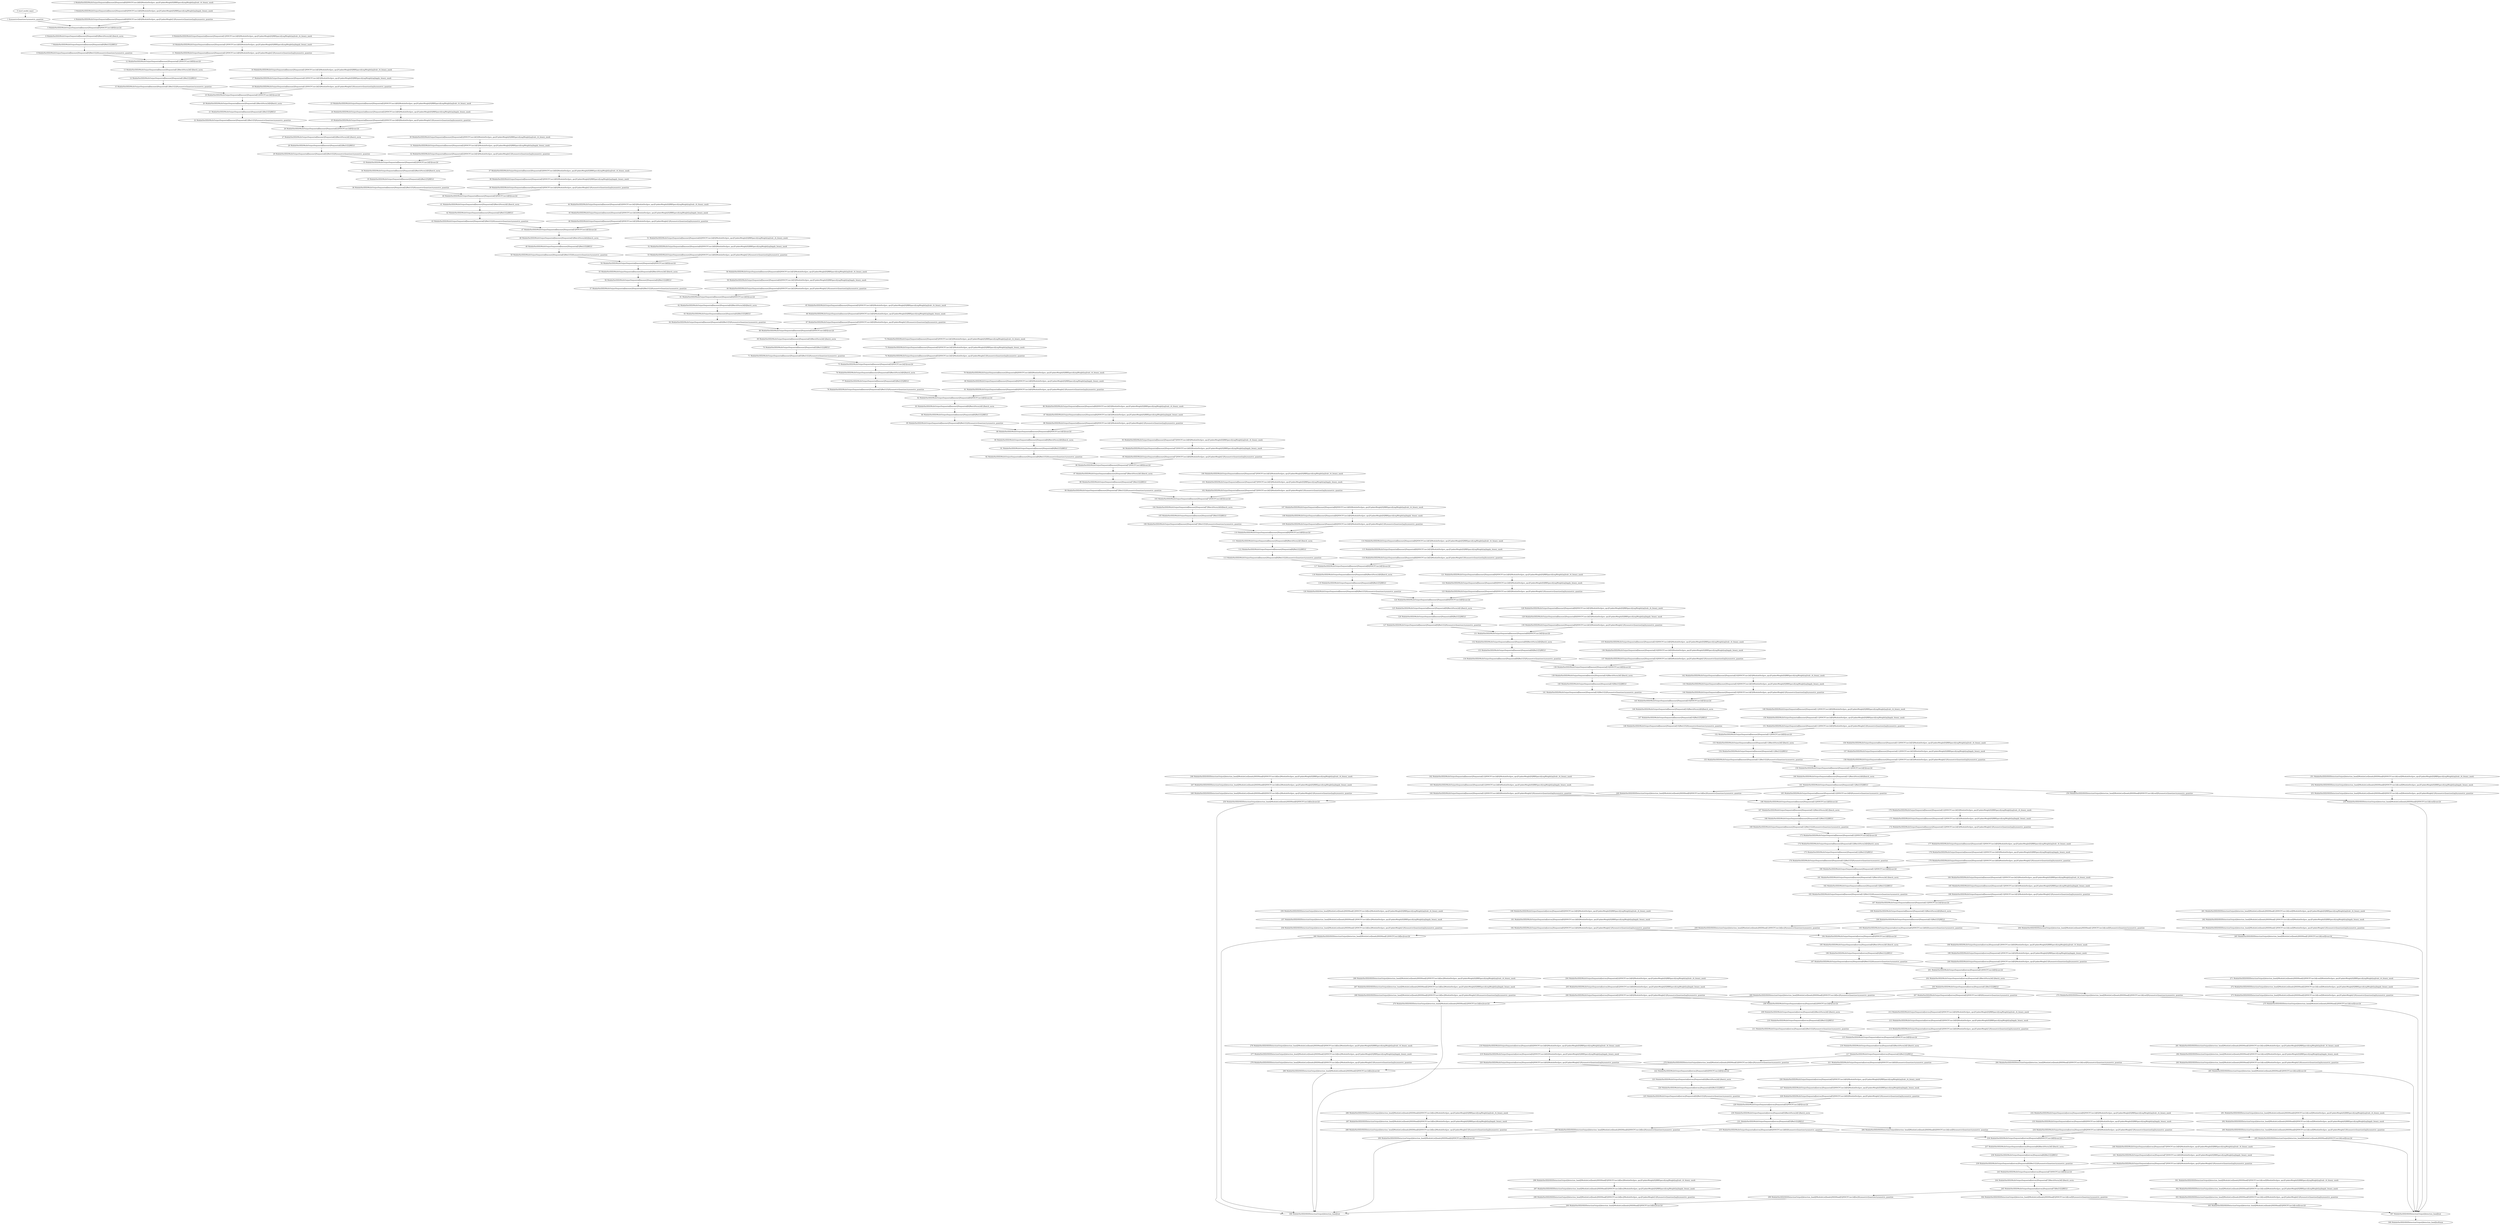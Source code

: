 strict digraph  {
"0 /nncf_model_input" [id=0, scope="", type=nncf_model_input];
"1 SymmetricQuantizer/symmetric_quantize" [id=1, scope=SymmetricQuantizer, type=symmetric_quantize];
"2 MobileNetSSD/MultiOutputSequential[basenet]/Sequential[0]/NNCFConv2d[0]/ModuleDict[pre_ops]/UpdateWeight[0]/RBSparsifyingWeight[op]/calc_rb_binary_mask" [id=2, scope="MobileNetSSD/MultiOutputSequential[basenet]/Sequential[0]/NNCFConv2d[0]/ModuleDict[pre_ops]/UpdateWeight[0]/RBSparsifyingWeight[op]", type=calc_rb_binary_mask];
"3 MobileNetSSD/MultiOutputSequential[basenet]/Sequential[0]/NNCFConv2d[0]/ModuleDict[pre_ops]/UpdateWeight[0]/RBSparsifyingWeight[op]/apply_binary_mask" [id=3, scope="MobileNetSSD/MultiOutputSequential[basenet]/Sequential[0]/NNCFConv2d[0]/ModuleDict[pre_ops]/UpdateWeight[0]/RBSparsifyingWeight[op]", type=apply_binary_mask];
"4 MobileNetSSD/MultiOutputSequential[basenet]/Sequential[0]/NNCFConv2d[0]/ModuleDict[pre_ops]/UpdateWeight[1]/SymmetricQuantizer[op]/symmetric_quantize" [id=4, scope="MobileNetSSD/MultiOutputSequential[basenet]/Sequential[0]/NNCFConv2d[0]/ModuleDict[pre_ops]/UpdateWeight[1]/SymmetricQuantizer[op]", type=symmetric_quantize];
"5 MobileNetSSD/MultiOutputSequential[basenet]/Sequential[0]/NNCFConv2d[0]/conv2d" [id=5, scope="MobileNetSSD/MultiOutputSequential[basenet]/Sequential[0]/NNCFConv2d[0]", type=conv2d];
"6 MobileNetSSD/MultiOutputSequential[basenet]/Sequential[0]/BatchNorm2d[1]/batch_norm" [id=6, scope="MobileNetSSD/MultiOutputSequential[basenet]/Sequential[0]/BatchNorm2d[1]", type=batch_norm];
"7 MobileNetSSD/MultiOutputSequential[basenet]/Sequential[0]/ReLU[2]/RELU" [id=7, scope="MobileNetSSD/MultiOutputSequential[basenet]/Sequential[0]/ReLU[2]", type=RELU];
"8 MobileNetSSD/MultiOutputSequential[basenet]/Sequential[0]/ReLU[2]/SymmetricQuantizer/symmetric_quantize" [id=8, scope="MobileNetSSD/MultiOutputSequential[basenet]/Sequential[0]/ReLU[2]/SymmetricQuantizer", type=symmetric_quantize];
"9 MobileNetSSD/MultiOutputSequential[basenet]/Sequential[1]/NNCFConv2d[0]/ModuleDict[pre_ops]/UpdateWeight[0]/RBSparsifyingWeight[op]/calc_rb_binary_mask" [id=9, scope="MobileNetSSD/MultiOutputSequential[basenet]/Sequential[1]/NNCFConv2d[0]/ModuleDict[pre_ops]/UpdateWeight[0]/RBSparsifyingWeight[op]", type=calc_rb_binary_mask];
"10 MobileNetSSD/MultiOutputSequential[basenet]/Sequential[1]/NNCFConv2d[0]/ModuleDict[pre_ops]/UpdateWeight[0]/RBSparsifyingWeight[op]/apply_binary_mask" [id=10, scope="MobileNetSSD/MultiOutputSequential[basenet]/Sequential[1]/NNCFConv2d[0]/ModuleDict[pre_ops]/UpdateWeight[0]/RBSparsifyingWeight[op]", type=apply_binary_mask];
"11 MobileNetSSD/MultiOutputSequential[basenet]/Sequential[1]/NNCFConv2d[0]/ModuleDict[pre_ops]/UpdateWeight[1]/SymmetricQuantizer[op]/symmetric_quantize" [id=11, scope="MobileNetSSD/MultiOutputSequential[basenet]/Sequential[1]/NNCFConv2d[0]/ModuleDict[pre_ops]/UpdateWeight[1]/SymmetricQuantizer[op]", type=symmetric_quantize];
"12 MobileNetSSD/MultiOutputSequential[basenet]/Sequential[1]/NNCFConv2d[0]/conv2d" [id=12, scope="MobileNetSSD/MultiOutputSequential[basenet]/Sequential[1]/NNCFConv2d[0]", type=conv2d];
"13 MobileNetSSD/MultiOutputSequential[basenet]/Sequential[1]/BatchNorm2d[1]/batch_norm" [id=13, scope="MobileNetSSD/MultiOutputSequential[basenet]/Sequential[1]/BatchNorm2d[1]", type=batch_norm];
"14 MobileNetSSD/MultiOutputSequential[basenet]/Sequential[1]/ReLU[2]/RELU" [id=14, scope="MobileNetSSD/MultiOutputSequential[basenet]/Sequential[1]/ReLU[2]", type=RELU];
"15 MobileNetSSD/MultiOutputSequential[basenet]/Sequential[1]/ReLU[2]/SymmetricQuantizer/symmetric_quantize" [id=15, scope="MobileNetSSD/MultiOutputSequential[basenet]/Sequential[1]/ReLU[2]/SymmetricQuantizer", type=symmetric_quantize];
"16 MobileNetSSD/MultiOutputSequential[basenet]/Sequential[1]/NNCFConv2d[3]/ModuleDict[pre_ops]/UpdateWeight[0]/RBSparsifyingWeight[op]/calc_rb_binary_mask" [id=16, scope="MobileNetSSD/MultiOutputSequential[basenet]/Sequential[1]/NNCFConv2d[3]/ModuleDict[pre_ops]/UpdateWeight[0]/RBSparsifyingWeight[op]", type=calc_rb_binary_mask];
"17 MobileNetSSD/MultiOutputSequential[basenet]/Sequential[1]/NNCFConv2d[3]/ModuleDict[pre_ops]/UpdateWeight[0]/RBSparsifyingWeight[op]/apply_binary_mask" [id=17, scope="MobileNetSSD/MultiOutputSequential[basenet]/Sequential[1]/NNCFConv2d[3]/ModuleDict[pre_ops]/UpdateWeight[0]/RBSparsifyingWeight[op]", type=apply_binary_mask];
"18 MobileNetSSD/MultiOutputSequential[basenet]/Sequential[1]/NNCFConv2d[3]/ModuleDict[pre_ops]/UpdateWeight[1]/SymmetricQuantizer[op]/symmetric_quantize" [id=18, scope="MobileNetSSD/MultiOutputSequential[basenet]/Sequential[1]/NNCFConv2d[3]/ModuleDict[pre_ops]/UpdateWeight[1]/SymmetricQuantizer[op]", type=symmetric_quantize];
"19 MobileNetSSD/MultiOutputSequential[basenet]/Sequential[1]/NNCFConv2d[3]/conv2d" [id=19, scope="MobileNetSSD/MultiOutputSequential[basenet]/Sequential[1]/NNCFConv2d[3]", type=conv2d];
"20 MobileNetSSD/MultiOutputSequential[basenet]/Sequential[1]/BatchNorm2d[4]/batch_norm" [id=20, scope="MobileNetSSD/MultiOutputSequential[basenet]/Sequential[1]/BatchNorm2d[4]", type=batch_norm];
"21 MobileNetSSD/MultiOutputSequential[basenet]/Sequential[1]/ReLU[5]/RELU" [id=21, scope="MobileNetSSD/MultiOutputSequential[basenet]/Sequential[1]/ReLU[5]", type=RELU];
"22 MobileNetSSD/MultiOutputSequential[basenet]/Sequential[1]/ReLU[5]/SymmetricQuantizer/symmetric_quantize" [id=22, scope="MobileNetSSD/MultiOutputSequential[basenet]/Sequential[1]/ReLU[5]/SymmetricQuantizer", type=symmetric_quantize];
"23 MobileNetSSD/MultiOutputSequential[basenet]/Sequential[2]/NNCFConv2d[0]/ModuleDict[pre_ops]/UpdateWeight[0]/RBSparsifyingWeight[op]/calc_rb_binary_mask" [id=23, scope="MobileNetSSD/MultiOutputSequential[basenet]/Sequential[2]/NNCFConv2d[0]/ModuleDict[pre_ops]/UpdateWeight[0]/RBSparsifyingWeight[op]", type=calc_rb_binary_mask];
"24 MobileNetSSD/MultiOutputSequential[basenet]/Sequential[2]/NNCFConv2d[0]/ModuleDict[pre_ops]/UpdateWeight[0]/RBSparsifyingWeight[op]/apply_binary_mask" [id=24, scope="MobileNetSSD/MultiOutputSequential[basenet]/Sequential[2]/NNCFConv2d[0]/ModuleDict[pre_ops]/UpdateWeight[0]/RBSparsifyingWeight[op]", type=apply_binary_mask];
"25 MobileNetSSD/MultiOutputSequential[basenet]/Sequential[2]/NNCFConv2d[0]/ModuleDict[pre_ops]/UpdateWeight[1]/SymmetricQuantizer[op]/symmetric_quantize" [id=25, scope="MobileNetSSD/MultiOutputSequential[basenet]/Sequential[2]/NNCFConv2d[0]/ModuleDict[pre_ops]/UpdateWeight[1]/SymmetricQuantizer[op]", type=symmetric_quantize];
"26 MobileNetSSD/MultiOutputSequential[basenet]/Sequential[2]/NNCFConv2d[0]/conv2d" [id=26, scope="MobileNetSSD/MultiOutputSequential[basenet]/Sequential[2]/NNCFConv2d[0]", type=conv2d];
"27 MobileNetSSD/MultiOutputSequential[basenet]/Sequential[2]/BatchNorm2d[1]/batch_norm" [id=27, scope="MobileNetSSD/MultiOutputSequential[basenet]/Sequential[2]/BatchNorm2d[1]", type=batch_norm];
"28 MobileNetSSD/MultiOutputSequential[basenet]/Sequential[2]/ReLU[2]/RELU" [id=28, scope="MobileNetSSD/MultiOutputSequential[basenet]/Sequential[2]/ReLU[2]", type=RELU];
"29 MobileNetSSD/MultiOutputSequential[basenet]/Sequential[2]/ReLU[2]/SymmetricQuantizer/symmetric_quantize" [id=29, scope="MobileNetSSD/MultiOutputSequential[basenet]/Sequential[2]/ReLU[2]/SymmetricQuantizer", type=symmetric_quantize];
"30 MobileNetSSD/MultiOutputSequential[basenet]/Sequential[2]/NNCFConv2d[3]/ModuleDict[pre_ops]/UpdateWeight[0]/RBSparsifyingWeight[op]/calc_rb_binary_mask" [id=30, scope="MobileNetSSD/MultiOutputSequential[basenet]/Sequential[2]/NNCFConv2d[3]/ModuleDict[pre_ops]/UpdateWeight[0]/RBSparsifyingWeight[op]", type=calc_rb_binary_mask];
"31 MobileNetSSD/MultiOutputSequential[basenet]/Sequential[2]/NNCFConv2d[3]/ModuleDict[pre_ops]/UpdateWeight[0]/RBSparsifyingWeight[op]/apply_binary_mask" [id=31, scope="MobileNetSSD/MultiOutputSequential[basenet]/Sequential[2]/NNCFConv2d[3]/ModuleDict[pre_ops]/UpdateWeight[0]/RBSparsifyingWeight[op]", type=apply_binary_mask];
"32 MobileNetSSD/MultiOutputSequential[basenet]/Sequential[2]/NNCFConv2d[3]/ModuleDict[pre_ops]/UpdateWeight[1]/SymmetricQuantizer[op]/symmetric_quantize" [id=32, scope="MobileNetSSD/MultiOutputSequential[basenet]/Sequential[2]/NNCFConv2d[3]/ModuleDict[pre_ops]/UpdateWeight[1]/SymmetricQuantizer[op]", type=symmetric_quantize];
"33 MobileNetSSD/MultiOutputSequential[basenet]/Sequential[2]/NNCFConv2d[3]/conv2d" [id=33, scope="MobileNetSSD/MultiOutputSequential[basenet]/Sequential[2]/NNCFConv2d[3]", type=conv2d];
"34 MobileNetSSD/MultiOutputSequential[basenet]/Sequential[2]/BatchNorm2d[4]/batch_norm" [id=34, scope="MobileNetSSD/MultiOutputSequential[basenet]/Sequential[2]/BatchNorm2d[4]", type=batch_norm];
"35 MobileNetSSD/MultiOutputSequential[basenet]/Sequential[2]/ReLU[5]/RELU" [id=35, scope="MobileNetSSD/MultiOutputSequential[basenet]/Sequential[2]/ReLU[5]", type=RELU];
"36 MobileNetSSD/MultiOutputSequential[basenet]/Sequential[2]/ReLU[5]/SymmetricQuantizer/symmetric_quantize" [id=36, scope="MobileNetSSD/MultiOutputSequential[basenet]/Sequential[2]/ReLU[5]/SymmetricQuantizer", type=symmetric_quantize];
"37 MobileNetSSD/MultiOutputSequential[basenet]/Sequential[3]/NNCFConv2d[0]/ModuleDict[pre_ops]/UpdateWeight[0]/RBSparsifyingWeight[op]/calc_rb_binary_mask" [id=37, scope="MobileNetSSD/MultiOutputSequential[basenet]/Sequential[3]/NNCFConv2d[0]/ModuleDict[pre_ops]/UpdateWeight[0]/RBSparsifyingWeight[op]", type=calc_rb_binary_mask];
"38 MobileNetSSD/MultiOutputSequential[basenet]/Sequential[3]/NNCFConv2d[0]/ModuleDict[pre_ops]/UpdateWeight[0]/RBSparsifyingWeight[op]/apply_binary_mask" [id=38, scope="MobileNetSSD/MultiOutputSequential[basenet]/Sequential[3]/NNCFConv2d[0]/ModuleDict[pre_ops]/UpdateWeight[0]/RBSparsifyingWeight[op]", type=apply_binary_mask];
"39 MobileNetSSD/MultiOutputSequential[basenet]/Sequential[3]/NNCFConv2d[0]/ModuleDict[pre_ops]/UpdateWeight[1]/SymmetricQuantizer[op]/symmetric_quantize" [id=39, scope="MobileNetSSD/MultiOutputSequential[basenet]/Sequential[3]/NNCFConv2d[0]/ModuleDict[pre_ops]/UpdateWeight[1]/SymmetricQuantizer[op]", type=symmetric_quantize];
"40 MobileNetSSD/MultiOutputSequential[basenet]/Sequential[3]/NNCFConv2d[0]/conv2d" [id=40, scope="MobileNetSSD/MultiOutputSequential[basenet]/Sequential[3]/NNCFConv2d[0]", type=conv2d];
"41 MobileNetSSD/MultiOutputSequential[basenet]/Sequential[3]/BatchNorm2d[1]/batch_norm" [id=41, scope="MobileNetSSD/MultiOutputSequential[basenet]/Sequential[3]/BatchNorm2d[1]", type=batch_norm];
"42 MobileNetSSD/MultiOutputSequential[basenet]/Sequential[3]/ReLU[2]/RELU" [id=42, scope="MobileNetSSD/MultiOutputSequential[basenet]/Sequential[3]/ReLU[2]", type=RELU];
"43 MobileNetSSD/MultiOutputSequential[basenet]/Sequential[3]/ReLU[2]/SymmetricQuantizer/symmetric_quantize" [id=43, scope="MobileNetSSD/MultiOutputSequential[basenet]/Sequential[3]/ReLU[2]/SymmetricQuantizer", type=symmetric_quantize];
"44 MobileNetSSD/MultiOutputSequential[basenet]/Sequential[3]/NNCFConv2d[3]/ModuleDict[pre_ops]/UpdateWeight[0]/RBSparsifyingWeight[op]/calc_rb_binary_mask" [id=44, scope="MobileNetSSD/MultiOutputSequential[basenet]/Sequential[3]/NNCFConv2d[3]/ModuleDict[pre_ops]/UpdateWeight[0]/RBSparsifyingWeight[op]", type=calc_rb_binary_mask];
"45 MobileNetSSD/MultiOutputSequential[basenet]/Sequential[3]/NNCFConv2d[3]/ModuleDict[pre_ops]/UpdateWeight[0]/RBSparsifyingWeight[op]/apply_binary_mask" [id=45, scope="MobileNetSSD/MultiOutputSequential[basenet]/Sequential[3]/NNCFConv2d[3]/ModuleDict[pre_ops]/UpdateWeight[0]/RBSparsifyingWeight[op]", type=apply_binary_mask];
"46 MobileNetSSD/MultiOutputSequential[basenet]/Sequential[3]/NNCFConv2d[3]/ModuleDict[pre_ops]/UpdateWeight[1]/SymmetricQuantizer[op]/symmetric_quantize" [id=46, scope="MobileNetSSD/MultiOutputSequential[basenet]/Sequential[3]/NNCFConv2d[3]/ModuleDict[pre_ops]/UpdateWeight[1]/SymmetricQuantizer[op]", type=symmetric_quantize];
"47 MobileNetSSD/MultiOutputSequential[basenet]/Sequential[3]/NNCFConv2d[3]/conv2d" [id=47, scope="MobileNetSSD/MultiOutputSequential[basenet]/Sequential[3]/NNCFConv2d[3]", type=conv2d];
"48 MobileNetSSD/MultiOutputSequential[basenet]/Sequential[3]/BatchNorm2d[4]/batch_norm" [id=48, scope="MobileNetSSD/MultiOutputSequential[basenet]/Sequential[3]/BatchNorm2d[4]", type=batch_norm];
"49 MobileNetSSD/MultiOutputSequential[basenet]/Sequential[3]/ReLU[5]/RELU" [id=49, scope="MobileNetSSD/MultiOutputSequential[basenet]/Sequential[3]/ReLU[5]", type=RELU];
"50 MobileNetSSD/MultiOutputSequential[basenet]/Sequential[3]/ReLU[5]/SymmetricQuantizer/symmetric_quantize" [id=50, scope="MobileNetSSD/MultiOutputSequential[basenet]/Sequential[3]/ReLU[5]/SymmetricQuantizer", type=symmetric_quantize];
"51 MobileNetSSD/MultiOutputSequential[basenet]/Sequential[4]/NNCFConv2d[0]/ModuleDict[pre_ops]/UpdateWeight[0]/RBSparsifyingWeight[op]/calc_rb_binary_mask" [id=51, scope="MobileNetSSD/MultiOutputSequential[basenet]/Sequential[4]/NNCFConv2d[0]/ModuleDict[pre_ops]/UpdateWeight[0]/RBSparsifyingWeight[op]", type=calc_rb_binary_mask];
"52 MobileNetSSD/MultiOutputSequential[basenet]/Sequential[4]/NNCFConv2d[0]/ModuleDict[pre_ops]/UpdateWeight[0]/RBSparsifyingWeight[op]/apply_binary_mask" [id=52, scope="MobileNetSSD/MultiOutputSequential[basenet]/Sequential[4]/NNCFConv2d[0]/ModuleDict[pre_ops]/UpdateWeight[0]/RBSparsifyingWeight[op]", type=apply_binary_mask];
"53 MobileNetSSD/MultiOutputSequential[basenet]/Sequential[4]/NNCFConv2d[0]/ModuleDict[pre_ops]/UpdateWeight[1]/SymmetricQuantizer[op]/symmetric_quantize" [id=53, scope="MobileNetSSD/MultiOutputSequential[basenet]/Sequential[4]/NNCFConv2d[0]/ModuleDict[pre_ops]/UpdateWeight[1]/SymmetricQuantizer[op]", type=symmetric_quantize];
"54 MobileNetSSD/MultiOutputSequential[basenet]/Sequential[4]/NNCFConv2d[0]/conv2d" [id=54, scope="MobileNetSSD/MultiOutputSequential[basenet]/Sequential[4]/NNCFConv2d[0]", type=conv2d];
"55 MobileNetSSD/MultiOutputSequential[basenet]/Sequential[4]/BatchNorm2d[1]/batch_norm" [id=55, scope="MobileNetSSD/MultiOutputSequential[basenet]/Sequential[4]/BatchNorm2d[1]", type=batch_norm];
"56 MobileNetSSD/MultiOutputSequential[basenet]/Sequential[4]/ReLU[2]/RELU" [id=56, scope="MobileNetSSD/MultiOutputSequential[basenet]/Sequential[4]/ReLU[2]", type=RELU];
"57 MobileNetSSD/MultiOutputSequential[basenet]/Sequential[4]/ReLU[2]/SymmetricQuantizer/symmetric_quantize" [id=57, scope="MobileNetSSD/MultiOutputSequential[basenet]/Sequential[4]/ReLU[2]/SymmetricQuantizer", type=symmetric_quantize];
"58 MobileNetSSD/MultiOutputSequential[basenet]/Sequential[4]/NNCFConv2d[3]/ModuleDict[pre_ops]/UpdateWeight[0]/RBSparsifyingWeight[op]/calc_rb_binary_mask" [id=58, scope="MobileNetSSD/MultiOutputSequential[basenet]/Sequential[4]/NNCFConv2d[3]/ModuleDict[pre_ops]/UpdateWeight[0]/RBSparsifyingWeight[op]", type=calc_rb_binary_mask];
"59 MobileNetSSD/MultiOutputSequential[basenet]/Sequential[4]/NNCFConv2d[3]/ModuleDict[pre_ops]/UpdateWeight[0]/RBSparsifyingWeight[op]/apply_binary_mask" [id=59, scope="MobileNetSSD/MultiOutputSequential[basenet]/Sequential[4]/NNCFConv2d[3]/ModuleDict[pre_ops]/UpdateWeight[0]/RBSparsifyingWeight[op]", type=apply_binary_mask];
"60 MobileNetSSD/MultiOutputSequential[basenet]/Sequential[4]/NNCFConv2d[3]/ModuleDict[pre_ops]/UpdateWeight[1]/SymmetricQuantizer[op]/symmetric_quantize" [id=60, scope="MobileNetSSD/MultiOutputSequential[basenet]/Sequential[4]/NNCFConv2d[3]/ModuleDict[pre_ops]/UpdateWeight[1]/SymmetricQuantizer[op]", type=symmetric_quantize];
"61 MobileNetSSD/MultiOutputSequential[basenet]/Sequential[4]/NNCFConv2d[3]/conv2d" [id=61, scope="MobileNetSSD/MultiOutputSequential[basenet]/Sequential[4]/NNCFConv2d[3]", type=conv2d];
"62 MobileNetSSD/MultiOutputSequential[basenet]/Sequential[4]/BatchNorm2d[4]/batch_norm" [id=62, scope="MobileNetSSD/MultiOutputSequential[basenet]/Sequential[4]/BatchNorm2d[4]", type=batch_norm];
"63 MobileNetSSD/MultiOutputSequential[basenet]/Sequential[4]/ReLU[5]/RELU" [id=63, scope="MobileNetSSD/MultiOutputSequential[basenet]/Sequential[4]/ReLU[5]", type=RELU];
"64 MobileNetSSD/MultiOutputSequential[basenet]/Sequential[4]/ReLU[5]/SymmetricQuantizer/symmetric_quantize" [id=64, scope="MobileNetSSD/MultiOutputSequential[basenet]/Sequential[4]/ReLU[5]/SymmetricQuantizer", type=symmetric_quantize];
"65 MobileNetSSD/MultiOutputSequential[basenet]/Sequential[5]/NNCFConv2d[0]/ModuleDict[pre_ops]/UpdateWeight[0]/RBSparsifyingWeight[op]/calc_rb_binary_mask" [id=65, scope="MobileNetSSD/MultiOutputSequential[basenet]/Sequential[5]/NNCFConv2d[0]/ModuleDict[pre_ops]/UpdateWeight[0]/RBSparsifyingWeight[op]", type=calc_rb_binary_mask];
"66 MobileNetSSD/MultiOutputSequential[basenet]/Sequential[5]/NNCFConv2d[0]/ModuleDict[pre_ops]/UpdateWeight[0]/RBSparsifyingWeight[op]/apply_binary_mask" [id=66, scope="MobileNetSSD/MultiOutputSequential[basenet]/Sequential[5]/NNCFConv2d[0]/ModuleDict[pre_ops]/UpdateWeight[0]/RBSparsifyingWeight[op]", type=apply_binary_mask];
"67 MobileNetSSD/MultiOutputSequential[basenet]/Sequential[5]/NNCFConv2d[0]/ModuleDict[pre_ops]/UpdateWeight[1]/SymmetricQuantizer[op]/symmetric_quantize" [id=67, scope="MobileNetSSD/MultiOutputSequential[basenet]/Sequential[5]/NNCFConv2d[0]/ModuleDict[pre_ops]/UpdateWeight[1]/SymmetricQuantizer[op]", type=symmetric_quantize];
"68 MobileNetSSD/MultiOutputSequential[basenet]/Sequential[5]/NNCFConv2d[0]/conv2d" [id=68, scope="MobileNetSSD/MultiOutputSequential[basenet]/Sequential[5]/NNCFConv2d[0]", type=conv2d];
"69 MobileNetSSD/MultiOutputSequential[basenet]/Sequential[5]/BatchNorm2d[1]/batch_norm" [id=69, scope="MobileNetSSD/MultiOutputSequential[basenet]/Sequential[5]/BatchNorm2d[1]", type=batch_norm];
"70 MobileNetSSD/MultiOutputSequential[basenet]/Sequential[5]/ReLU[2]/RELU" [id=70, scope="MobileNetSSD/MultiOutputSequential[basenet]/Sequential[5]/ReLU[2]", type=RELU];
"71 MobileNetSSD/MultiOutputSequential[basenet]/Sequential[5]/ReLU[2]/SymmetricQuantizer/symmetric_quantize" [id=71, scope="MobileNetSSD/MultiOutputSequential[basenet]/Sequential[5]/ReLU[2]/SymmetricQuantizer", type=symmetric_quantize];
"72 MobileNetSSD/MultiOutputSequential[basenet]/Sequential[5]/NNCFConv2d[3]/ModuleDict[pre_ops]/UpdateWeight[0]/RBSparsifyingWeight[op]/calc_rb_binary_mask" [id=72, scope="MobileNetSSD/MultiOutputSequential[basenet]/Sequential[5]/NNCFConv2d[3]/ModuleDict[pre_ops]/UpdateWeight[0]/RBSparsifyingWeight[op]", type=calc_rb_binary_mask];
"73 MobileNetSSD/MultiOutputSequential[basenet]/Sequential[5]/NNCFConv2d[3]/ModuleDict[pre_ops]/UpdateWeight[0]/RBSparsifyingWeight[op]/apply_binary_mask" [id=73, scope="MobileNetSSD/MultiOutputSequential[basenet]/Sequential[5]/NNCFConv2d[3]/ModuleDict[pre_ops]/UpdateWeight[0]/RBSparsifyingWeight[op]", type=apply_binary_mask];
"74 MobileNetSSD/MultiOutputSequential[basenet]/Sequential[5]/NNCFConv2d[3]/ModuleDict[pre_ops]/UpdateWeight[1]/SymmetricQuantizer[op]/symmetric_quantize" [id=74, scope="MobileNetSSD/MultiOutputSequential[basenet]/Sequential[5]/NNCFConv2d[3]/ModuleDict[pre_ops]/UpdateWeight[1]/SymmetricQuantizer[op]", type=symmetric_quantize];
"75 MobileNetSSD/MultiOutputSequential[basenet]/Sequential[5]/NNCFConv2d[3]/conv2d" [id=75, scope="MobileNetSSD/MultiOutputSequential[basenet]/Sequential[5]/NNCFConv2d[3]", type=conv2d];
"76 MobileNetSSD/MultiOutputSequential[basenet]/Sequential[5]/BatchNorm2d[4]/batch_norm" [id=76, scope="MobileNetSSD/MultiOutputSequential[basenet]/Sequential[5]/BatchNorm2d[4]", type=batch_norm];
"77 MobileNetSSD/MultiOutputSequential[basenet]/Sequential[5]/ReLU[5]/RELU" [id=77, scope="MobileNetSSD/MultiOutputSequential[basenet]/Sequential[5]/ReLU[5]", type=RELU];
"78 MobileNetSSD/MultiOutputSequential[basenet]/Sequential[5]/ReLU[5]/SymmetricQuantizer/symmetric_quantize" [id=78, scope="MobileNetSSD/MultiOutputSequential[basenet]/Sequential[5]/ReLU[5]/SymmetricQuantizer", type=symmetric_quantize];
"79 MobileNetSSD/MultiOutputSequential[basenet]/Sequential[6]/NNCFConv2d[0]/ModuleDict[pre_ops]/UpdateWeight[0]/RBSparsifyingWeight[op]/calc_rb_binary_mask" [id=79, scope="MobileNetSSD/MultiOutputSequential[basenet]/Sequential[6]/NNCFConv2d[0]/ModuleDict[pre_ops]/UpdateWeight[0]/RBSparsifyingWeight[op]", type=calc_rb_binary_mask];
"80 MobileNetSSD/MultiOutputSequential[basenet]/Sequential[6]/NNCFConv2d[0]/ModuleDict[pre_ops]/UpdateWeight[0]/RBSparsifyingWeight[op]/apply_binary_mask" [id=80, scope="MobileNetSSD/MultiOutputSequential[basenet]/Sequential[6]/NNCFConv2d[0]/ModuleDict[pre_ops]/UpdateWeight[0]/RBSparsifyingWeight[op]", type=apply_binary_mask];
"81 MobileNetSSD/MultiOutputSequential[basenet]/Sequential[6]/NNCFConv2d[0]/ModuleDict[pre_ops]/UpdateWeight[1]/SymmetricQuantizer[op]/symmetric_quantize" [id=81, scope="MobileNetSSD/MultiOutputSequential[basenet]/Sequential[6]/NNCFConv2d[0]/ModuleDict[pre_ops]/UpdateWeight[1]/SymmetricQuantizer[op]", type=symmetric_quantize];
"82 MobileNetSSD/MultiOutputSequential[basenet]/Sequential[6]/NNCFConv2d[0]/conv2d" [id=82, scope="MobileNetSSD/MultiOutputSequential[basenet]/Sequential[6]/NNCFConv2d[0]", type=conv2d];
"83 MobileNetSSD/MultiOutputSequential[basenet]/Sequential[6]/BatchNorm2d[1]/batch_norm" [id=83, scope="MobileNetSSD/MultiOutputSequential[basenet]/Sequential[6]/BatchNorm2d[1]", type=batch_norm];
"84 MobileNetSSD/MultiOutputSequential[basenet]/Sequential[6]/ReLU[2]/RELU" [id=84, scope="MobileNetSSD/MultiOutputSequential[basenet]/Sequential[6]/ReLU[2]", type=RELU];
"85 MobileNetSSD/MultiOutputSequential[basenet]/Sequential[6]/ReLU[2]/SymmetricQuantizer/symmetric_quantize" [id=85, scope="MobileNetSSD/MultiOutputSequential[basenet]/Sequential[6]/ReLU[2]/SymmetricQuantizer", type=symmetric_quantize];
"86 MobileNetSSD/MultiOutputSequential[basenet]/Sequential[6]/NNCFConv2d[3]/ModuleDict[pre_ops]/UpdateWeight[0]/RBSparsifyingWeight[op]/calc_rb_binary_mask" [id=86, scope="MobileNetSSD/MultiOutputSequential[basenet]/Sequential[6]/NNCFConv2d[3]/ModuleDict[pre_ops]/UpdateWeight[0]/RBSparsifyingWeight[op]", type=calc_rb_binary_mask];
"87 MobileNetSSD/MultiOutputSequential[basenet]/Sequential[6]/NNCFConv2d[3]/ModuleDict[pre_ops]/UpdateWeight[0]/RBSparsifyingWeight[op]/apply_binary_mask" [id=87, scope="MobileNetSSD/MultiOutputSequential[basenet]/Sequential[6]/NNCFConv2d[3]/ModuleDict[pre_ops]/UpdateWeight[0]/RBSparsifyingWeight[op]", type=apply_binary_mask];
"88 MobileNetSSD/MultiOutputSequential[basenet]/Sequential[6]/NNCFConv2d[3]/ModuleDict[pre_ops]/UpdateWeight[1]/SymmetricQuantizer[op]/symmetric_quantize" [id=88, scope="MobileNetSSD/MultiOutputSequential[basenet]/Sequential[6]/NNCFConv2d[3]/ModuleDict[pre_ops]/UpdateWeight[1]/SymmetricQuantizer[op]", type=symmetric_quantize];
"89 MobileNetSSD/MultiOutputSequential[basenet]/Sequential[6]/NNCFConv2d[3]/conv2d" [id=89, scope="MobileNetSSD/MultiOutputSequential[basenet]/Sequential[6]/NNCFConv2d[3]", type=conv2d];
"90 MobileNetSSD/MultiOutputSequential[basenet]/Sequential[6]/BatchNorm2d[4]/batch_norm" [id=90, scope="MobileNetSSD/MultiOutputSequential[basenet]/Sequential[6]/BatchNorm2d[4]", type=batch_norm];
"91 MobileNetSSD/MultiOutputSequential[basenet]/Sequential[6]/ReLU[5]/RELU" [id=91, scope="MobileNetSSD/MultiOutputSequential[basenet]/Sequential[6]/ReLU[5]", type=RELU];
"92 MobileNetSSD/MultiOutputSequential[basenet]/Sequential[6]/ReLU[5]/SymmetricQuantizer/symmetric_quantize" [id=92, scope="MobileNetSSD/MultiOutputSequential[basenet]/Sequential[6]/ReLU[5]/SymmetricQuantizer", type=symmetric_quantize];
"93 MobileNetSSD/MultiOutputSequential[basenet]/Sequential[7]/NNCFConv2d[0]/ModuleDict[pre_ops]/UpdateWeight[0]/RBSparsifyingWeight[op]/calc_rb_binary_mask" [id=93, scope="MobileNetSSD/MultiOutputSequential[basenet]/Sequential[7]/NNCFConv2d[0]/ModuleDict[pre_ops]/UpdateWeight[0]/RBSparsifyingWeight[op]", type=calc_rb_binary_mask];
"94 MobileNetSSD/MultiOutputSequential[basenet]/Sequential[7]/NNCFConv2d[0]/ModuleDict[pre_ops]/UpdateWeight[0]/RBSparsifyingWeight[op]/apply_binary_mask" [id=94, scope="MobileNetSSD/MultiOutputSequential[basenet]/Sequential[7]/NNCFConv2d[0]/ModuleDict[pre_ops]/UpdateWeight[0]/RBSparsifyingWeight[op]", type=apply_binary_mask];
"95 MobileNetSSD/MultiOutputSequential[basenet]/Sequential[7]/NNCFConv2d[0]/ModuleDict[pre_ops]/UpdateWeight[1]/SymmetricQuantizer[op]/symmetric_quantize" [id=95, scope="MobileNetSSD/MultiOutputSequential[basenet]/Sequential[7]/NNCFConv2d[0]/ModuleDict[pre_ops]/UpdateWeight[1]/SymmetricQuantizer[op]", type=symmetric_quantize];
"96 MobileNetSSD/MultiOutputSequential[basenet]/Sequential[7]/NNCFConv2d[0]/conv2d" [id=96, scope="MobileNetSSD/MultiOutputSequential[basenet]/Sequential[7]/NNCFConv2d[0]", type=conv2d];
"97 MobileNetSSD/MultiOutputSequential[basenet]/Sequential[7]/BatchNorm2d[1]/batch_norm" [id=97, scope="MobileNetSSD/MultiOutputSequential[basenet]/Sequential[7]/BatchNorm2d[1]", type=batch_norm];
"98 MobileNetSSD/MultiOutputSequential[basenet]/Sequential[7]/ReLU[2]/RELU" [id=98, scope="MobileNetSSD/MultiOutputSequential[basenet]/Sequential[7]/ReLU[2]", type=RELU];
"99 MobileNetSSD/MultiOutputSequential[basenet]/Sequential[7]/ReLU[2]/SymmetricQuantizer/symmetric_quantize" [id=99, scope="MobileNetSSD/MultiOutputSequential[basenet]/Sequential[7]/ReLU[2]/SymmetricQuantizer", type=symmetric_quantize];
"100 MobileNetSSD/MultiOutputSequential[basenet]/Sequential[7]/NNCFConv2d[3]/ModuleDict[pre_ops]/UpdateWeight[0]/RBSparsifyingWeight[op]/calc_rb_binary_mask" [id=100, scope="MobileNetSSD/MultiOutputSequential[basenet]/Sequential[7]/NNCFConv2d[3]/ModuleDict[pre_ops]/UpdateWeight[0]/RBSparsifyingWeight[op]", type=calc_rb_binary_mask];
"101 MobileNetSSD/MultiOutputSequential[basenet]/Sequential[7]/NNCFConv2d[3]/ModuleDict[pre_ops]/UpdateWeight[0]/RBSparsifyingWeight[op]/apply_binary_mask" [id=101, scope="MobileNetSSD/MultiOutputSequential[basenet]/Sequential[7]/NNCFConv2d[3]/ModuleDict[pre_ops]/UpdateWeight[0]/RBSparsifyingWeight[op]", type=apply_binary_mask];
"102 MobileNetSSD/MultiOutputSequential[basenet]/Sequential[7]/NNCFConv2d[3]/ModuleDict[pre_ops]/UpdateWeight[1]/SymmetricQuantizer[op]/symmetric_quantize" [id=102, scope="MobileNetSSD/MultiOutputSequential[basenet]/Sequential[7]/NNCFConv2d[3]/ModuleDict[pre_ops]/UpdateWeight[1]/SymmetricQuantizer[op]", type=symmetric_quantize];
"103 MobileNetSSD/MultiOutputSequential[basenet]/Sequential[7]/NNCFConv2d[3]/conv2d" [id=103, scope="MobileNetSSD/MultiOutputSequential[basenet]/Sequential[7]/NNCFConv2d[3]", type=conv2d];
"104 MobileNetSSD/MultiOutputSequential[basenet]/Sequential[7]/BatchNorm2d[4]/batch_norm" [id=104, scope="MobileNetSSD/MultiOutputSequential[basenet]/Sequential[7]/BatchNorm2d[4]", type=batch_norm];
"105 MobileNetSSD/MultiOutputSequential[basenet]/Sequential[7]/ReLU[5]/RELU" [id=105, scope="MobileNetSSD/MultiOutputSequential[basenet]/Sequential[7]/ReLU[5]", type=RELU];
"106 MobileNetSSD/MultiOutputSequential[basenet]/Sequential[7]/ReLU[5]/SymmetricQuantizer/symmetric_quantize" [id=106, scope="MobileNetSSD/MultiOutputSequential[basenet]/Sequential[7]/ReLU[5]/SymmetricQuantizer", type=symmetric_quantize];
"107 MobileNetSSD/MultiOutputSequential[basenet]/Sequential[8]/NNCFConv2d[0]/ModuleDict[pre_ops]/UpdateWeight[0]/RBSparsifyingWeight[op]/calc_rb_binary_mask" [id=107, scope="MobileNetSSD/MultiOutputSequential[basenet]/Sequential[8]/NNCFConv2d[0]/ModuleDict[pre_ops]/UpdateWeight[0]/RBSparsifyingWeight[op]", type=calc_rb_binary_mask];
"108 MobileNetSSD/MultiOutputSequential[basenet]/Sequential[8]/NNCFConv2d[0]/ModuleDict[pre_ops]/UpdateWeight[0]/RBSparsifyingWeight[op]/apply_binary_mask" [id=108, scope="MobileNetSSD/MultiOutputSequential[basenet]/Sequential[8]/NNCFConv2d[0]/ModuleDict[pre_ops]/UpdateWeight[0]/RBSparsifyingWeight[op]", type=apply_binary_mask];
"109 MobileNetSSD/MultiOutputSequential[basenet]/Sequential[8]/NNCFConv2d[0]/ModuleDict[pre_ops]/UpdateWeight[1]/SymmetricQuantizer[op]/symmetric_quantize" [id=109, scope="MobileNetSSD/MultiOutputSequential[basenet]/Sequential[8]/NNCFConv2d[0]/ModuleDict[pre_ops]/UpdateWeight[1]/SymmetricQuantizer[op]", type=symmetric_quantize];
"110 MobileNetSSD/MultiOutputSequential[basenet]/Sequential[8]/NNCFConv2d[0]/conv2d" [id=110, scope="MobileNetSSD/MultiOutputSequential[basenet]/Sequential[8]/NNCFConv2d[0]", type=conv2d];
"111 MobileNetSSD/MultiOutputSequential[basenet]/Sequential[8]/BatchNorm2d[1]/batch_norm" [id=111, scope="MobileNetSSD/MultiOutputSequential[basenet]/Sequential[8]/BatchNorm2d[1]", type=batch_norm];
"112 MobileNetSSD/MultiOutputSequential[basenet]/Sequential[8]/ReLU[2]/RELU" [id=112, scope="MobileNetSSD/MultiOutputSequential[basenet]/Sequential[8]/ReLU[2]", type=RELU];
"113 MobileNetSSD/MultiOutputSequential[basenet]/Sequential[8]/ReLU[2]/SymmetricQuantizer/symmetric_quantize" [id=113, scope="MobileNetSSD/MultiOutputSequential[basenet]/Sequential[8]/ReLU[2]/SymmetricQuantizer", type=symmetric_quantize];
"114 MobileNetSSD/MultiOutputSequential[basenet]/Sequential[8]/NNCFConv2d[3]/ModuleDict[pre_ops]/UpdateWeight[0]/RBSparsifyingWeight[op]/calc_rb_binary_mask" [id=114, scope="MobileNetSSD/MultiOutputSequential[basenet]/Sequential[8]/NNCFConv2d[3]/ModuleDict[pre_ops]/UpdateWeight[0]/RBSparsifyingWeight[op]", type=calc_rb_binary_mask];
"115 MobileNetSSD/MultiOutputSequential[basenet]/Sequential[8]/NNCFConv2d[3]/ModuleDict[pre_ops]/UpdateWeight[0]/RBSparsifyingWeight[op]/apply_binary_mask" [id=115, scope="MobileNetSSD/MultiOutputSequential[basenet]/Sequential[8]/NNCFConv2d[3]/ModuleDict[pre_ops]/UpdateWeight[0]/RBSparsifyingWeight[op]", type=apply_binary_mask];
"116 MobileNetSSD/MultiOutputSequential[basenet]/Sequential[8]/NNCFConv2d[3]/ModuleDict[pre_ops]/UpdateWeight[1]/SymmetricQuantizer[op]/symmetric_quantize" [id=116, scope="MobileNetSSD/MultiOutputSequential[basenet]/Sequential[8]/NNCFConv2d[3]/ModuleDict[pre_ops]/UpdateWeight[1]/SymmetricQuantizer[op]", type=symmetric_quantize];
"117 MobileNetSSD/MultiOutputSequential[basenet]/Sequential[8]/NNCFConv2d[3]/conv2d" [id=117, scope="MobileNetSSD/MultiOutputSequential[basenet]/Sequential[8]/NNCFConv2d[3]", type=conv2d];
"118 MobileNetSSD/MultiOutputSequential[basenet]/Sequential[8]/BatchNorm2d[4]/batch_norm" [id=118, scope="MobileNetSSD/MultiOutputSequential[basenet]/Sequential[8]/BatchNorm2d[4]", type=batch_norm];
"119 MobileNetSSD/MultiOutputSequential[basenet]/Sequential[8]/ReLU[5]/RELU" [id=119, scope="MobileNetSSD/MultiOutputSequential[basenet]/Sequential[8]/ReLU[5]", type=RELU];
"120 MobileNetSSD/MultiOutputSequential[basenet]/Sequential[8]/ReLU[5]/SymmetricQuantizer/symmetric_quantize" [id=120, scope="MobileNetSSD/MultiOutputSequential[basenet]/Sequential[8]/ReLU[5]/SymmetricQuantizer", type=symmetric_quantize];
"121 MobileNetSSD/MultiOutputSequential[basenet]/Sequential[9]/NNCFConv2d[0]/ModuleDict[pre_ops]/UpdateWeight[0]/RBSparsifyingWeight[op]/calc_rb_binary_mask" [id=121, scope="MobileNetSSD/MultiOutputSequential[basenet]/Sequential[9]/NNCFConv2d[0]/ModuleDict[pre_ops]/UpdateWeight[0]/RBSparsifyingWeight[op]", type=calc_rb_binary_mask];
"122 MobileNetSSD/MultiOutputSequential[basenet]/Sequential[9]/NNCFConv2d[0]/ModuleDict[pre_ops]/UpdateWeight[0]/RBSparsifyingWeight[op]/apply_binary_mask" [id=122, scope="MobileNetSSD/MultiOutputSequential[basenet]/Sequential[9]/NNCFConv2d[0]/ModuleDict[pre_ops]/UpdateWeight[0]/RBSparsifyingWeight[op]", type=apply_binary_mask];
"123 MobileNetSSD/MultiOutputSequential[basenet]/Sequential[9]/NNCFConv2d[0]/ModuleDict[pre_ops]/UpdateWeight[1]/SymmetricQuantizer[op]/symmetric_quantize" [id=123, scope="MobileNetSSD/MultiOutputSequential[basenet]/Sequential[9]/NNCFConv2d[0]/ModuleDict[pre_ops]/UpdateWeight[1]/SymmetricQuantizer[op]", type=symmetric_quantize];
"124 MobileNetSSD/MultiOutputSequential[basenet]/Sequential[9]/NNCFConv2d[0]/conv2d" [id=124, scope="MobileNetSSD/MultiOutputSequential[basenet]/Sequential[9]/NNCFConv2d[0]", type=conv2d];
"125 MobileNetSSD/MultiOutputSequential[basenet]/Sequential[9]/BatchNorm2d[1]/batch_norm" [id=125, scope="MobileNetSSD/MultiOutputSequential[basenet]/Sequential[9]/BatchNorm2d[1]", type=batch_norm];
"126 MobileNetSSD/MultiOutputSequential[basenet]/Sequential[9]/ReLU[2]/RELU" [id=126, scope="MobileNetSSD/MultiOutputSequential[basenet]/Sequential[9]/ReLU[2]", type=RELU];
"127 MobileNetSSD/MultiOutputSequential[basenet]/Sequential[9]/ReLU[2]/SymmetricQuantizer/symmetric_quantize" [id=127, scope="MobileNetSSD/MultiOutputSequential[basenet]/Sequential[9]/ReLU[2]/SymmetricQuantizer", type=symmetric_quantize];
"128 MobileNetSSD/MultiOutputSequential[basenet]/Sequential[9]/NNCFConv2d[3]/ModuleDict[pre_ops]/UpdateWeight[0]/RBSparsifyingWeight[op]/calc_rb_binary_mask" [id=128, scope="MobileNetSSD/MultiOutputSequential[basenet]/Sequential[9]/NNCFConv2d[3]/ModuleDict[pre_ops]/UpdateWeight[0]/RBSparsifyingWeight[op]", type=calc_rb_binary_mask];
"129 MobileNetSSD/MultiOutputSequential[basenet]/Sequential[9]/NNCFConv2d[3]/ModuleDict[pre_ops]/UpdateWeight[0]/RBSparsifyingWeight[op]/apply_binary_mask" [id=129, scope="MobileNetSSD/MultiOutputSequential[basenet]/Sequential[9]/NNCFConv2d[3]/ModuleDict[pre_ops]/UpdateWeight[0]/RBSparsifyingWeight[op]", type=apply_binary_mask];
"130 MobileNetSSD/MultiOutputSequential[basenet]/Sequential[9]/NNCFConv2d[3]/ModuleDict[pre_ops]/UpdateWeight[1]/SymmetricQuantizer[op]/symmetric_quantize" [id=130, scope="MobileNetSSD/MultiOutputSequential[basenet]/Sequential[9]/NNCFConv2d[3]/ModuleDict[pre_ops]/UpdateWeight[1]/SymmetricQuantizer[op]", type=symmetric_quantize];
"131 MobileNetSSD/MultiOutputSequential[basenet]/Sequential[9]/NNCFConv2d[3]/conv2d" [id=131, scope="MobileNetSSD/MultiOutputSequential[basenet]/Sequential[9]/NNCFConv2d[3]", type=conv2d];
"132 MobileNetSSD/MultiOutputSequential[basenet]/Sequential[9]/BatchNorm2d[4]/batch_norm" [id=132, scope="MobileNetSSD/MultiOutputSequential[basenet]/Sequential[9]/BatchNorm2d[4]", type=batch_norm];
"133 MobileNetSSD/MultiOutputSequential[basenet]/Sequential[9]/ReLU[5]/RELU" [id=133, scope="MobileNetSSD/MultiOutputSequential[basenet]/Sequential[9]/ReLU[5]", type=RELU];
"134 MobileNetSSD/MultiOutputSequential[basenet]/Sequential[9]/ReLU[5]/SymmetricQuantizer/symmetric_quantize" [id=134, scope="MobileNetSSD/MultiOutputSequential[basenet]/Sequential[9]/ReLU[5]/SymmetricQuantizer", type=symmetric_quantize];
"135 MobileNetSSD/MultiOutputSequential[basenet]/Sequential[10]/NNCFConv2d[0]/ModuleDict[pre_ops]/UpdateWeight[0]/RBSparsifyingWeight[op]/calc_rb_binary_mask" [id=135, scope="MobileNetSSD/MultiOutputSequential[basenet]/Sequential[10]/NNCFConv2d[0]/ModuleDict[pre_ops]/UpdateWeight[0]/RBSparsifyingWeight[op]", type=calc_rb_binary_mask];
"136 MobileNetSSD/MultiOutputSequential[basenet]/Sequential[10]/NNCFConv2d[0]/ModuleDict[pre_ops]/UpdateWeight[0]/RBSparsifyingWeight[op]/apply_binary_mask" [id=136, scope="MobileNetSSD/MultiOutputSequential[basenet]/Sequential[10]/NNCFConv2d[0]/ModuleDict[pre_ops]/UpdateWeight[0]/RBSparsifyingWeight[op]", type=apply_binary_mask];
"137 MobileNetSSD/MultiOutputSequential[basenet]/Sequential[10]/NNCFConv2d[0]/ModuleDict[pre_ops]/UpdateWeight[1]/SymmetricQuantizer[op]/symmetric_quantize" [id=137, scope="MobileNetSSD/MultiOutputSequential[basenet]/Sequential[10]/NNCFConv2d[0]/ModuleDict[pre_ops]/UpdateWeight[1]/SymmetricQuantizer[op]", type=symmetric_quantize];
"138 MobileNetSSD/MultiOutputSequential[basenet]/Sequential[10]/NNCFConv2d[0]/conv2d" [id=138, scope="MobileNetSSD/MultiOutputSequential[basenet]/Sequential[10]/NNCFConv2d[0]", type=conv2d];
"139 MobileNetSSD/MultiOutputSequential[basenet]/Sequential[10]/BatchNorm2d[1]/batch_norm" [id=139, scope="MobileNetSSD/MultiOutputSequential[basenet]/Sequential[10]/BatchNorm2d[1]", type=batch_norm];
"140 MobileNetSSD/MultiOutputSequential[basenet]/Sequential[10]/ReLU[2]/RELU" [id=140, scope="MobileNetSSD/MultiOutputSequential[basenet]/Sequential[10]/ReLU[2]", type=RELU];
"141 MobileNetSSD/MultiOutputSequential[basenet]/Sequential[10]/ReLU[2]/SymmetricQuantizer/symmetric_quantize" [id=141, scope="MobileNetSSD/MultiOutputSequential[basenet]/Sequential[10]/ReLU[2]/SymmetricQuantizer", type=symmetric_quantize];
"142 MobileNetSSD/MultiOutputSequential[basenet]/Sequential[10]/NNCFConv2d[3]/ModuleDict[pre_ops]/UpdateWeight[0]/RBSparsifyingWeight[op]/calc_rb_binary_mask" [id=142, scope="MobileNetSSD/MultiOutputSequential[basenet]/Sequential[10]/NNCFConv2d[3]/ModuleDict[pre_ops]/UpdateWeight[0]/RBSparsifyingWeight[op]", type=calc_rb_binary_mask];
"143 MobileNetSSD/MultiOutputSequential[basenet]/Sequential[10]/NNCFConv2d[3]/ModuleDict[pre_ops]/UpdateWeight[0]/RBSparsifyingWeight[op]/apply_binary_mask" [id=143, scope="MobileNetSSD/MultiOutputSequential[basenet]/Sequential[10]/NNCFConv2d[3]/ModuleDict[pre_ops]/UpdateWeight[0]/RBSparsifyingWeight[op]", type=apply_binary_mask];
"144 MobileNetSSD/MultiOutputSequential[basenet]/Sequential[10]/NNCFConv2d[3]/ModuleDict[pre_ops]/UpdateWeight[1]/SymmetricQuantizer[op]/symmetric_quantize" [id=144, scope="MobileNetSSD/MultiOutputSequential[basenet]/Sequential[10]/NNCFConv2d[3]/ModuleDict[pre_ops]/UpdateWeight[1]/SymmetricQuantizer[op]", type=symmetric_quantize];
"145 MobileNetSSD/MultiOutputSequential[basenet]/Sequential[10]/NNCFConv2d[3]/conv2d" [id=145, scope="MobileNetSSD/MultiOutputSequential[basenet]/Sequential[10]/NNCFConv2d[3]", type=conv2d];
"146 MobileNetSSD/MultiOutputSequential[basenet]/Sequential[10]/BatchNorm2d[4]/batch_norm" [id=146, scope="MobileNetSSD/MultiOutputSequential[basenet]/Sequential[10]/BatchNorm2d[4]", type=batch_norm];
"147 MobileNetSSD/MultiOutputSequential[basenet]/Sequential[10]/ReLU[5]/RELU" [id=147, scope="MobileNetSSD/MultiOutputSequential[basenet]/Sequential[10]/ReLU[5]", type=RELU];
"148 MobileNetSSD/MultiOutputSequential[basenet]/Sequential[10]/ReLU[5]/SymmetricQuantizer/symmetric_quantize" [id=148, scope="MobileNetSSD/MultiOutputSequential[basenet]/Sequential[10]/ReLU[5]/SymmetricQuantizer", type=symmetric_quantize];
"149 MobileNetSSD/MultiOutputSequential[basenet]/Sequential[11]/NNCFConv2d[0]/ModuleDict[pre_ops]/UpdateWeight[0]/RBSparsifyingWeight[op]/calc_rb_binary_mask" [id=149, scope="MobileNetSSD/MultiOutputSequential[basenet]/Sequential[11]/NNCFConv2d[0]/ModuleDict[pre_ops]/UpdateWeight[0]/RBSparsifyingWeight[op]", type=calc_rb_binary_mask];
"150 MobileNetSSD/MultiOutputSequential[basenet]/Sequential[11]/NNCFConv2d[0]/ModuleDict[pre_ops]/UpdateWeight[0]/RBSparsifyingWeight[op]/apply_binary_mask" [id=150, scope="MobileNetSSD/MultiOutputSequential[basenet]/Sequential[11]/NNCFConv2d[0]/ModuleDict[pre_ops]/UpdateWeight[0]/RBSparsifyingWeight[op]", type=apply_binary_mask];
"151 MobileNetSSD/MultiOutputSequential[basenet]/Sequential[11]/NNCFConv2d[0]/ModuleDict[pre_ops]/UpdateWeight[1]/SymmetricQuantizer[op]/symmetric_quantize" [id=151, scope="MobileNetSSD/MultiOutputSequential[basenet]/Sequential[11]/NNCFConv2d[0]/ModuleDict[pre_ops]/UpdateWeight[1]/SymmetricQuantizer[op]", type=symmetric_quantize];
"152 MobileNetSSD/MultiOutputSequential[basenet]/Sequential[11]/NNCFConv2d[0]/conv2d" [id=152, scope="MobileNetSSD/MultiOutputSequential[basenet]/Sequential[11]/NNCFConv2d[0]", type=conv2d];
"153 MobileNetSSD/MultiOutputSequential[basenet]/Sequential[11]/BatchNorm2d[1]/batch_norm" [id=153, scope="MobileNetSSD/MultiOutputSequential[basenet]/Sequential[11]/BatchNorm2d[1]", type=batch_norm];
"154 MobileNetSSD/MultiOutputSequential[basenet]/Sequential[11]/ReLU[2]/RELU" [id=154, scope="MobileNetSSD/MultiOutputSequential[basenet]/Sequential[11]/ReLU[2]", type=RELU];
"155 MobileNetSSD/MultiOutputSequential[basenet]/Sequential[11]/ReLU[2]/SymmetricQuantizer/symmetric_quantize" [id=155, scope="MobileNetSSD/MultiOutputSequential[basenet]/Sequential[11]/ReLU[2]/SymmetricQuantizer", type=symmetric_quantize];
"156 MobileNetSSD/MultiOutputSequential[basenet]/Sequential[11]/NNCFConv2d[3]/ModuleDict[pre_ops]/UpdateWeight[0]/RBSparsifyingWeight[op]/calc_rb_binary_mask" [id=156, scope="MobileNetSSD/MultiOutputSequential[basenet]/Sequential[11]/NNCFConv2d[3]/ModuleDict[pre_ops]/UpdateWeight[0]/RBSparsifyingWeight[op]", type=calc_rb_binary_mask];
"157 MobileNetSSD/MultiOutputSequential[basenet]/Sequential[11]/NNCFConv2d[3]/ModuleDict[pre_ops]/UpdateWeight[0]/RBSparsifyingWeight[op]/apply_binary_mask" [id=157, scope="MobileNetSSD/MultiOutputSequential[basenet]/Sequential[11]/NNCFConv2d[3]/ModuleDict[pre_ops]/UpdateWeight[0]/RBSparsifyingWeight[op]", type=apply_binary_mask];
"158 MobileNetSSD/MultiOutputSequential[basenet]/Sequential[11]/NNCFConv2d[3]/ModuleDict[pre_ops]/UpdateWeight[1]/SymmetricQuantizer[op]/symmetric_quantize" [id=158, scope="MobileNetSSD/MultiOutputSequential[basenet]/Sequential[11]/NNCFConv2d[3]/ModuleDict[pre_ops]/UpdateWeight[1]/SymmetricQuantizer[op]", type=symmetric_quantize];
"159 MobileNetSSD/MultiOutputSequential[basenet]/Sequential[11]/NNCFConv2d[3]/conv2d" [id=159, scope="MobileNetSSD/MultiOutputSequential[basenet]/Sequential[11]/NNCFConv2d[3]", type=conv2d];
"160 MobileNetSSD/MultiOutputSequential[basenet]/Sequential[11]/BatchNorm2d[4]/batch_norm" [id=160, scope="MobileNetSSD/MultiOutputSequential[basenet]/Sequential[11]/BatchNorm2d[4]", type=batch_norm];
"161 MobileNetSSD/MultiOutputSequential[basenet]/Sequential[11]/ReLU[5]/RELU" [id=161, scope="MobileNetSSD/MultiOutputSequential[basenet]/Sequential[11]/ReLU[5]", type=RELU];
"162 MobileNetSSD/MultiOutputSequential[basenet]/Sequential[12]/NNCFConv2d[0]/ModuleDict[pre_ops]/UpdateWeight[0]/RBSparsifyingWeight[op]/calc_rb_binary_mask" [id=162, scope="MobileNetSSD/MultiOutputSequential[basenet]/Sequential[12]/NNCFConv2d[0]/ModuleDict[pre_ops]/UpdateWeight[0]/RBSparsifyingWeight[op]", type=calc_rb_binary_mask];
"163 MobileNetSSD/MultiOutputSequential[basenet]/Sequential[12]/NNCFConv2d[0]/ModuleDict[pre_ops]/UpdateWeight[0]/RBSparsifyingWeight[op]/apply_binary_mask" [id=163, scope="MobileNetSSD/MultiOutputSequential[basenet]/Sequential[12]/NNCFConv2d[0]/ModuleDict[pre_ops]/UpdateWeight[0]/RBSparsifyingWeight[op]", type=apply_binary_mask];
"164 MobileNetSSD/MultiOutputSequential[basenet]/Sequential[12]/NNCFConv2d[0]/ModuleDict[pre_ops]/UpdateWeight[1]/SymmetricQuantizer[op]/symmetric_quantize" [id=164, scope="MobileNetSSD/MultiOutputSequential[basenet]/Sequential[12]/NNCFConv2d[0]/ModuleDict[pre_ops]/UpdateWeight[1]/SymmetricQuantizer[op]", type=symmetric_quantize];
"165 MobileNetSSD/MultiOutputSequential[basenet]/Sequential[12]/NNCFConv2d[0]/SymmetricQuantizer/symmetric_quantize" [id=165, scope="MobileNetSSD/MultiOutputSequential[basenet]/Sequential[12]/NNCFConv2d[0]/SymmetricQuantizer", type=symmetric_quantize];
"166 MobileNetSSD/MultiOutputSequential[basenet]/Sequential[12]/NNCFConv2d[0]/conv2d" [id=166, scope="MobileNetSSD/MultiOutputSequential[basenet]/Sequential[12]/NNCFConv2d[0]", type=conv2d];
"167 MobileNetSSD/MultiOutputSequential[basenet]/Sequential[12]/BatchNorm2d[1]/batch_norm" [id=167, scope="MobileNetSSD/MultiOutputSequential[basenet]/Sequential[12]/BatchNorm2d[1]", type=batch_norm];
"168 MobileNetSSD/MultiOutputSequential[basenet]/Sequential[12]/ReLU[2]/RELU" [id=168, scope="MobileNetSSD/MultiOutputSequential[basenet]/Sequential[12]/ReLU[2]", type=RELU];
"169 MobileNetSSD/MultiOutputSequential[basenet]/Sequential[12]/ReLU[2]/SymmetricQuantizer/symmetric_quantize" [id=169, scope="MobileNetSSD/MultiOutputSequential[basenet]/Sequential[12]/ReLU[2]/SymmetricQuantizer", type=symmetric_quantize];
"170 MobileNetSSD/MultiOutputSequential[basenet]/Sequential[12]/NNCFConv2d[3]/ModuleDict[pre_ops]/UpdateWeight[0]/RBSparsifyingWeight[op]/calc_rb_binary_mask" [id=170, scope="MobileNetSSD/MultiOutputSequential[basenet]/Sequential[12]/NNCFConv2d[3]/ModuleDict[pre_ops]/UpdateWeight[0]/RBSparsifyingWeight[op]", type=calc_rb_binary_mask];
"171 MobileNetSSD/MultiOutputSequential[basenet]/Sequential[12]/NNCFConv2d[3]/ModuleDict[pre_ops]/UpdateWeight[0]/RBSparsifyingWeight[op]/apply_binary_mask" [id=171, scope="MobileNetSSD/MultiOutputSequential[basenet]/Sequential[12]/NNCFConv2d[3]/ModuleDict[pre_ops]/UpdateWeight[0]/RBSparsifyingWeight[op]", type=apply_binary_mask];
"172 MobileNetSSD/MultiOutputSequential[basenet]/Sequential[12]/NNCFConv2d[3]/ModuleDict[pre_ops]/UpdateWeight[1]/SymmetricQuantizer[op]/symmetric_quantize" [id=172, scope="MobileNetSSD/MultiOutputSequential[basenet]/Sequential[12]/NNCFConv2d[3]/ModuleDict[pre_ops]/UpdateWeight[1]/SymmetricQuantizer[op]", type=symmetric_quantize];
"173 MobileNetSSD/MultiOutputSequential[basenet]/Sequential[12]/NNCFConv2d[3]/conv2d" [id=173, scope="MobileNetSSD/MultiOutputSequential[basenet]/Sequential[12]/NNCFConv2d[3]", type=conv2d];
"174 MobileNetSSD/MultiOutputSequential[basenet]/Sequential[12]/BatchNorm2d[4]/batch_norm" [id=174, scope="MobileNetSSD/MultiOutputSequential[basenet]/Sequential[12]/BatchNorm2d[4]", type=batch_norm];
"175 MobileNetSSD/MultiOutputSequential[basenet]/Sequential[12]/ReLU[5]/RELU" [id=175, scope="MobileNetSSD/MultiOutputSequential[basenet]/Sequential[12]/ReLU[5]", type=RELU];
"176 MobileNetSSD/MultiOutputSequential[basenet]/Sequential[12]/ReLU[5]/SymmetricQuantizer/symmetric_quantize" [id=176, scope="MobileNetSSD/MultiOutputSequential[basenet]/Sequential[12]/ReLU[5]/SymmetricQuantizer", type=symmetric_quantize];
"177 MobileNetSSD/MultiOutputSequential[basenet]/Sequential[13]/NNCFConv2d[0]/ModuleDict[pre_ops]/UpdateWeight[0]/RBSparsifyingWeight[op]/calc_rb_binary_mask" [id=177, scope="MobileNetSSD/MultiOutputSequential[basenet]/Sequential[13]/NNCFConv2d[0]/ModuleDict[pre_ops]/UpdateWeight[0]/RBSparsifyingWeight[op]", type=calc_rb_binary_mask];
"178 MobileNetSSD/MultiOutputSequential[basenet]/Sequential[13]/NNCFConv2d[0]/ModuleDict[pre_ops]/UpdateWeight[0]/RBSparsifyingWeight[op]/apply_binary_mask" [id=178, scope="MobileNetSSD/MultiOutputSequential[basenet]/Sequential[13]/NNCFConv2d[0]/ModuleDict[pre_ops]/UpdateWeight[0]/RBSparsifyingWeight[op]", type=apply_binary_mask];
"179 MobileNetSSD/MultiOutputSequential[basenet]/Sequential[13]/NNCFConv2d[0]/ModuleDict[pre_ops]/UpdateWeight[1]/SymmetricQuantizer[op]/symmetric_quantize" [id=179, scope="MobileNetSSD/MultiOutputSequential[basenet]/Sequential[13]/NNCFConv2d[0]/ModuleDict[pre_ops]/UpdateWeight[1]/SymmetricQuantizer[op]", type=symmetric_quantize];
"180 MobileNetSSD/MultiOutputSequential[basenet]/Sequential[13]/NNCFConv2d[0]/conv2d" [id=180, scope="MobileNetSSD/MultiOutputSequential[basenet]/Sequential[13]/NNCFConv2d[0]", type=conv2d];
"181 MobileNetSSD/MultiOutputSequential[basenet]/Sequential[13]/BatchNorm2d[1]/batch_norm" [id=181, scope="MobileNetSSD/MultiOutputSequential[basenet]/Sequential[13]/BatchNorm2d[1]", type=batch_norm];
"182 MobileNetSSD/MultiOutputSequential[basenet]/Sequential[13]/ReLU[2]/RELU" [id=182, scope="MobileNetSSD/MultiOutputSequential[basenet]/Sequential[13]/ReLU[2]", type=RELU];
"183 MobileNetSSD/MultiOutputSequential[basenet]/Sequential[13]/ReLU[2]/SymmetricQuantizer/symmetric_quantize" [id=183, scope="MobileNetSSD/MultiOutputSequential[basenet]/Sequential[13]/ReLU[2]/SymmetricQuantizer", type=symmetric_quantize];
"184 MobileNetSSD/MultiOutputSequential[basenet]/Sequential[13]/NNCFConv2d[3]/ModuleDict[pre_ops]/UpdateWeight[0]/RBSparsifyingWeight[op]/calc_rb_binary_mask" [id=184, scope="MobileNetSSD/MultiOutputSequential[basenet]/Sequential[13]/NNCFConv2d[3]/ModuleDict[pre_ops]/UpdateWeight[0]/RBSparsifyingWeight[op]", type=calc_rb_binary_mask];
"185 MobileNetSSD/MultiOutputSequential[basenet]/Sequential[13]/NNCFConv2d[3]/ModuleDict[pre_ops]/UpdateWeight[0]/RBSparsifyingWeight[op]/apply_binary_mask" [id=185, scope="MobileNetSSD/MultiOutputSequential[basenet]/Sequential[13]/NNCFConv2d[3]/ModuleDict[pre_ops]/UpdateWeight[0]/RBSparsifyingWeight[op]", type=apply_binary_mask];
"186 MobileNetSSD/MultiOutputSequential[basenet]/Sequential[13]/NNCFConv2d[3]/ModuleDict[pre_ops]/UpdateWeight[1]/SymmetricQuantizer[op]/symmetric_quantize" [id=186, scope="MobileNetSSD/MultiOutputSequential[basenet]/Sequential[13]/NNCFConv2d[3]/ModuleDict[pre_ops]/UpdateWeight[1]/SymmetricQuantizer[op]", type=symmetric_quantize];
"187 MobileNetSSD/MultiOutputSequential[basenet]/Sequential[13]/NNCFConv2d[3]/conv2d" [id=187, scope="MobileNetSSD/MultiOutputSequential[basenet]/Sequential[13]/NNCFConv2d[3]", type=conv2d];
"188 MobileNetSSD/MultiOutputSequential[basenet]/Sequential[13]/BatchNorm2d[4]/batch_norm" [id=188, scope="MobileNetSSD/MultiOutputSequential[basenet]/Sequential[13]/BatchNorm2d[4]", type=batch_norm];
"189 MobileNetSSD/MultiOutputSequential[basenet]/Sequential[13]/ReLU[5]/RELU" [id=189, scope="MobileNetSSD/MultiOutputSequential[basenet]/Sequential[13]/ReLU[5]", type=RELU];
"190 MobileNetSSD/MultiOutputSequential[extras]/Sequential[0]/NNCFConv2d[0]/ModuleDict[pre_ops]/UpdateWeight[0]/RBSparsifyingWeight[op]/calc_rb_binary_mask" [id=190, scope="MobileNetSSD/MultiOutputSequential[extras]/Sequential[0]/NNCFConv2d[0]/ModuleDict[pre_ops]/UpdateWeight[0]/RBSparsifyingWeight[op]", type=calc_rb_binary_mask];
"191 MobileNetSSD/MultiOutputSequential[extras]/Sequential[0]/NNCFConv2d[0]/ModuleDict[pre_ops]/UpdateWeight[0]/RBSparsifyingWeight[op]/apply_binary_mask" [id=191, scope="MobileNetSSD/MultiOutputSequential[extras]/Sequential[0]/NNCFConv2d[0]/ModuleDict[pre_ops]/UpdateWeight[0]/RBSparsifyingWeight[op]", type=apply_binary_mask];
"192 MobileNetSSD/MultiOutputSequential[extras]/Sequential[0]/NNCFConv2d[0]/ModuleDict[pre_ops]/UpdateWeight[1]/SymmetricQuantizer[op]/symmetric_quantize" [id=192, scope="MobileNetSSD/MultiOutputSequential[extras]/Sequential[0]/NNCFConv2d[0]/ModuleDict[pre_ops]/UpdateWeight[1]/SymmetricQuantizer[op]", type=symmetric_quantize];
"193 MobileNetSSD/MultiOutputSequential[extras]/Sequential[0]/NNCFConv2d[0]/SymmetricQuantizer/symmetric_quantize" [id=193, scope="MobileNetSSD/MultiOutputSequential[extras]/Sequential[0]/NNCFConv2d[0]/SymmetricQuantizer", type=symmetric_quantize];
"194 MobileNetSSD/MultiOutputSequential[extras]/Sequential[0]/NNCFConv2d[0]/conv2d" [id=194, scope="MobileNetSSD/MultiOutputSequential[extras]/Sequential[0]/NNCFConv2d[0]", type=conv2d];
"195 MobileNetSSD/MultiOutputSequential[extras]/Sequential[0]/BatchNorm2d[1]/batch_norm" [id=195, scope="MobileNetSSD/MultiOutputSequential[extras]/Sequential[0]/BatchNorm2d[1]", type=batch_norm];
"196 MobileNetSSD/MultiOutputSequential[extras]/Sequential[0]/ReLU[2]/RELU" [id=196, scope="MobileNetSSD/MultiOutputSequential[extras]/Sequential[0]/ReLU[2]", type=RELU];
"197 MobileNetSSD/MultiOutputSequential[extras]/Sequential[0]/ReLU[2]/SymmetricQuantizer/symmetric_quantize" [id=197, scope="MobileNetSSD/MultiOutputSequential[extras]/Sequential[0]/ReLU[2]/SymmetricQuantizer", type=symmetric_quantize];
"198 MobileNetSSD/MultiOutputSequential[extras]/Sequential[1]/NNCFConv2d[0]/ModuleDict[pre_ops]/UpdateWeight[0]/RBSparsifyingWeight[op]/calc_rb_binary_mask" [id=198, scope="MobileNetSSD/MultiOutputSequential[extras]/Sequential[1]/NNCFConv2d[0]/ModuleDict[pre_ops]/UpdateWeight[0]/RBSparsifyingWeight[op]", type=calc_rb_binary_mask];
"199 MobileNetSSD/MultiOutputSequential[extras]/Sequential[1]/NNCFConv2d[0]/ModuleDict[pre_ops]/UpdateWeight[0]/RBSparsifyingWeight[op]/apply_binary_mask" [id=199, scope="MobileNetSSD/MultiOutputSequential[extras]/Sequential[1]/NNCFConv2d[0]/ModuleDict[pre_ops]/UpdateWeight[0]/RBSparsifyingWeight[op]", type=apply_binary_mask];
"200 MobileNetSSD/MultiOutputSequential[extras]/Sequential[1]/NNCFConv2d[0]/ModuleDict[pre_ops]/UpdateWeight[1]/SymmetricQuantizer[op]/symmetric_quantize" [id=200, scope="MobileNetSSD/MultiOutputSequential[extras]/Sequential[1]/NNCFConv2d[0]/ModuleDict[pre_ops]/UpdateWeight[1]/SymmetricQuantizer[op]", type=symmetric_quantize];
"201 MobileNetSSD/MultiOutputSequential[extras]/Sequential[1]/NNCFConv2d[0]/conv2d" [id=201, scope="MobileNetSSD/MultiOutputSequential[extras]/Sequential[1]/NNCFConv2d[0]", type=conv2d];
"202 MobileNetSSD/MultiOutputSequential[extras]/Sequential[1]/BatchNorm2d[1]/batch_norm" [id=202, scope="MobileNetSSD/MultiOutputSequential[extras]/Sequential[1]/BatchNorm2d[1]", type=batch_norm];
"203 MobileNetSSD/MultiOutputSequential[extras]/Sequential[1]/ReLU[2]/RELU" [id=203, scope="MobileNetSSD/MultiOutputSequential[extras]/Sequential[1]/ReLU[2]", type=RELU];
"204 MobileNetSSD/MultiOutputSequential[extras]/Sequential[2]/NNCFConv2d[0]/ModuleDict[pre_ops]/UpdateWeight[0]/RBSparsifyingWeight[op]/calc_rb_binary_mask" [id=204, scope="MobileNetSSD/MultiOutputSequential[extras]/Sequential[2]/NNCFConv2d[0]/ModuleDict[pre_ops]/UpdateWeight[0]/RBSparsifyingWeight[op]", type=calc_rb_binary_mask];
"205 MobileNetSSD/MultiOutputSequential[extras]/Sequential[2]/NNCFConv2d[0]/ModuleDict[pre_ops]/UpdateWeight[0]/RBSparsifyingWeight[op]/apply_binary_mask" [id=205, scope="MobileNetSSD/MultiOutputSequential[extras]/Sequential[2]/NNCFConv2d[0]/ModuleDict[pre_ops]/UpdateWeight[0]/RBSparsifyingWeight[op]", type=apply_binary_mask];
"206 MobileNetSSD/MultiOutputSequential[extras]/Sequential[2]/NNCFConv2d[0]/ModuleDict[pre_ops]/UpdateWeight[1]/SymmetricQuantizer[op]/symmetric_quantize" [id=206, scope="MobileNetSSD/MultiOutputSequential[extras]/Sequential[2]/NNCFConv2d[0]/ModuleDict[pre_ops]/UpdateWeight[1]/SymmetricQuantizer[op]", type=symmetric_quantize];
"207 MobileNetSSD/MultiOutputSequential[extras]/Sequential[2]/NNCFConv2d[0]/SymmetricQuantizer/symmetric_quantize" [id=207, scope="MobileNetSSD/MultiOutputSequential[extras]/Sequential[2]/NNCFConv2d[0]/SymmetricQuantizer", type=symmetric_quantize];
"208 MobileNetSSD/MultiOutputSequential[extras]/Sequential[2]/NNCFConv2d[0]/conv2d" [id=208, scope="MobileNetSSD/MultiOutputSequential[extras]/Sequential[2]/NNCFConv2d[0]", type=conv2d];
"209 MobileNetSSD/MultiOutputSequential[extras]/Sequential[2]/BatchNorm2d[1]/batch_norm" [id=209, scope="MobileNetSSD/MultiOutputSequential[extras]/Sequential[2]/BatchNorm2d[1]", type=batch_norm];
"210 MobileNetSSD/MultiOutputSequential[extras]/Sequential[2]/ReLU[2]/RELU" [id=210, scope="MobileNetSSD/MultiOutputSequential[extras]/Sequential[2]/ReLU[2]", type=RELU];
"211 MobileNetSSD/MultiOutputSequential[extras]/Sequential[2]/ReLU[2]/SymmetricQuantizer/symmetric_quantize" [id=211, scope="MobileNetSSD/MultiOutputSequential[extras]/Sequential[2]/ReLU[2]/SymmetricQuantizer", type=symmetric_quantize];
"212 MobileNetSSD/MultiOutputSequential[extras]/Sequential[3]/NNCFConv2d[0]/ModuleDict[pre_ops]/UpdateWeight[0]/RBSparsifyingWeight[op]/calc_rb_binary_mask" [id=212, scope="MobileNetSSD/MultiOutputSequential[extras]/Sequential[3]/NNCFConv2d[0]/ModuleDict[pre_ops]/UpdateWeight[0]/RBSparsifyingWeight[op]", type=calc_rb_binary_mask];
"213 MobileNetSSD/MultiOutputSequential[extras]/Sequential[3]/NNCFConv2d[0]/ModuleDict[pre_ops]/UpdateWeight[0]/RBSparsifyingWeight[op]/apply_binary_mask" [id=213, scope="MobileNetSSD/MultiOutputSequential[extras]/Sequential[3]/NNCFConv2d[0]/ModuleDict[pre_ops]/UpdateWeight[0]/RBSparsifyingWeight[op]", type=apply_binary_mask];
"214 MobileNetSSD/MultiOutputSequential[extras]/Sequential[3]/NNCFConv2d[0]/ModuleDict[pre_ops]/UpdateWeight[1]/SymmetricQuantizer[op]/symmetric_quantize" [id=214, scope="MobileNetSSD/MultiOutputSequential[extras]/Sequential[3]/NNCFConv2d[0]/ModuleDict[pre_ops]/UpdateWeight[1]/SymmetricQuantizer[op]", type=symmetric_quantize];
"215 MobileNetSSD/MultiOutputSequential[extras]/Sequential[3]/NNCFConv2d[0]/conv2d" [id=215, scope="MobileNetSSD/MultiOutputSequential[extras]/Sequential[3]/NNCFConv2d[0]", type=conv2d];
"216 MobileNetSSD/MultiOutputSequential[extras]/Sequential[3]/BatchNorm2d[1]/batch_norm" [id=216, scope="MobileNetSSD/MultiOutputSequential[extras]/Sequential[3]/BatchNorm2d[1]", type=batch_norm];
"217 MobileNetSSD/MultiOutputSequential[extras]/Sequential[3]/ReLU[2]/RELU" [id=217, scope="MobileNetSSD/MultiOutputSequential[extras]/Sequential[3]/ReLU[2]", type=RELU];
"218 MobileNetSSD/MultiOutputSequential[extras]/Sequential[4]/NNCFConv2d[0]/ModuleDict[pre_ops]/UpdateWeight[0]/RBSparsifyingWeight[op]/calc_rb_binary_mask" [id=218, scope="MobileNetSSD/MultiOutputSequential[extras]/Sequential[4]/NNCFConv2d[0]/ModuleDict[pre_ops]/UpdateWeight[0]/RBSparsifyingWeight[op]", type=calc_rb_binary_mask];
"219 MobileNetSSD/MultiOutputSequential[extras]/Sequential[4]/NNCFConv2d[0]/ModuleDict[pre_ops]/UpdateWeight[0]/RBSparsifyingWeight[op]/apply_binary_mask" [id=219, scope="MobileNetSSD/MultiOutputSequential[extras]/Sequential[4]/NNCFConv2d[0]/ModuleDict[pre_ops]/UpdateWeight[0]/RBSparsifyingWeight[op]", type=apply_binary_mask];
"220 MobileNetSSD/MultiOutputSequential[extras]/Sequential[4]/NNCFConv2d[0]/ModuleDict[pre_ops]/UpdateWeight[1]/SymmetricQuantizer[op]/symmetric_quantize" [id=220, scope="MobileNetSSD/MultiOutputSequential[extras]/Sequential[4]/NNCFConv2d[0]/ModuleDict[pre_ops]/UpdateWeight[1]/SymmetricQuantizer[op]", type=symmetric_quantize];
"221 MobileNetSSD/MultiOutputSequential[extras]/Sequential[4]/NNCFConv2d[0]/SymmetricQuantizer/symmetric_quantize" [id=221, scope="MobileNetSSD/MultiOutputSequential[extras]/Sequential[4]/NNCFConv2d[0]/SymmetricQuantizer", type=symmetric_quantize];
"222 MobileNetSSD/MultiOutputSequential[extras]/Sequential[4]/NNCFConv2d[0]/conv2d" [id=222, scope="MobileNetSSD/MultiOutputSequential[extras]/Sequential[4]/NNCFConv2d[0]", type=conv2d];
"223 MobileNetSSD/MultiOutputSequential[extras]/Sequential[4]/BatchNorm2d[1]/batch_norm" [id=223, scope="MobileNetSSD/MultiOutputSequential[extras]/Sequential[4]/BatchNorm2d[1]", type=batch_norm];
"224 MobileNetSSD/MultiOutputSequential[extras]/Sequential[4]/ReLU[2]/RELU" [id=224, scope="MobileNetSSD/MultiOutputSequential[extras]/Sequential[4]/ReLU[2]", type=RELU];
"225 MobileNetSSD/MultiOutputSequential[extras]/Sequential[4]/ReLU[2]/SymmetricQuantizer/symmetric_quantize" [id=225, scope="MobileNetSSD/MultiOutputSequential[extras]/Sequential[4]/ReLU[2]/SymmetricQuantizer", type=symmetric_quantize];
"226 MobileNetSSD/MultiOutputSequential[extras]/Sequential[5]/NNCFConv2d[0]/ModuleDict[pre_ops]/UpdateWeight[0]/RBSparsifyingWeight[op]/calc_rb_binary_mask" [id=226, scope="MobileNetSSD/MultiOutputSequential[extras]/Sequential[5]/NNCFConv2d[0]/ModuleDict[pre_ops]/UpdateWeight[0]/RBSparsifyingWeight[op]", type=calc_rb_binary_mask];
"227 MobileNetSSD/MultiOutputSequential[extras]/Sequential[5]/NNCFConv2d[0]/ModuleDict[pre_ops]/UpdateWeight[0]/RBSparsifyingWeight[op]/apply_binary_mask" [id=227, scope="MobileNetSSD/MultiOutputSequential[extras]/Sequential[5]/NNCFConv2d[0]/ModuleDict[pre_ops]/UpdateWeight[0]/RBSparsifyingWeight[op]", type=apply_binary_mask];
"228 MobileNetSSD/MultiOutputSequential[extras]/Sequential[5]/NNCFConv2d[0]/ModuleDict[pre_ops]/UpdateWeight[1]/SymmetricQuantizer[op]/symmetric_quantize" [id=228, scope="MobileNetSSD/MultiOutputSequential[extras]/Sequential[5]/NNCFConv2d[0]/ModuleDict[pre_ops]/UpdateWeight[1]/SymmetricQuantizer[op]", type=symmetric_quantize];
"229 MobileNetSSD/MultiOutputSequential[extras]/Sequential[5]/NNCFConv2d[0]/conv2d" [id=229, scope="MobileNetSSD/MultiOutputSequential[extras]/Sequential[5]/NNCFConv2d[0]", type=conv2d];
"230 MobileNetSSD/MultiOutputSequential[extras]/Sequential[5]/BatchNorm2d[1]/batch_norm" [id=230, scope="MobileNetSSD/MultiOutputSequential[extras]/Sequential[5]/BatchNorm2d[1]", type=batch_norm];
"231 MobileNetSSD/MultiOutputSequential[extras]/Sequential[5]/ReLU[2]/RELU" [id=231, scope="MobileNetSSD/MultiOutputSequential[extras]/Sequential[5]/ReLU[2]", type=RELU];
"232 MobileNetSSD/MultiOutputSequential[extras]/Sequential[6]/NNCFConv2d[0]/ModuleDict[pre_ops]/UpdateWeight[0]/RBSparsifyingWeight[op]/calc_rb_binary_mask" [id=232, scope="MobileNetSSD/MultiOutputSequential[extras]/Sequential[6]/NNCFConv2d[0]/ModuleDict[pre_ops]/UpdateWeight[0]/RBSparsifyingWeight[op]", type=calc_rb_binary_mask];
"233 MobileNetSSD/MultiOutputSequential[extras]/Sequential[6]/NNCFConv2d[0]/ModuleDict[pre_ops]/UpdateWeight[0]/RBSparsifyingWeight[op]/apply_binary_mask" [id=233, scope="MobileNetSSD/MultiOutputSequential[extras]/Sequential[6]/NNCFConv2d[0]/ModuleDict[pre_ops]/UpdateWeight[0]/RBSparsifyingWeight[op]", type=apply_binary_mask];
"234 MobileNetSSD/MultiOutputSequential[extras]/Sequential[6]/NNCFConv2d[0]/ModuleDict[pre_ops]/UpdateWeight[1]/SymmetricQuantizer[op]/symmetric_quantize" [id=234, scope="MobileNetSSD/MultiOutputSequential[extras]/Sequential[6]/NNCFConv2d[0]/ModuleDict[pre_ops]/UpdateWeight[1]/SymmetricQuantizer[op]", type=symmetric_quantize];
"235 MobileNetSSD/MultiOutputSequential[extras]/Sequential[6]/NNCFConv2d[0]/SymmetricQuantizer/symmetric_quantize" [id=235, scope="MobileNetSSD/MultiOutputSequential[extras]/Sequential[6]/NNCFConv2d[0]/SymmetricQuantizer", type=symmetric_quantize];
"236 MobileNetSSD/MultiOutputSequential[extras]/Sequential[6]/NNCFConv2d[0]/conv2d" [id=236, scope="MobileNetSSD/MultiOutputSequential[extras]/Sequential[6]/NNCFConv2d[0]", type=conv2d];
"237 MobileNetSSD/MultiOutputSequential[extras]/Sequential[6]/BatchNorm2d[1]/batch_norm" [id=237, scope="MobileNetSSD/MultiOutputSequential[extras]/Sequential[6]/BatchNorm2d[1]", type=batch_norm];
"238 MobileNetSSD/MultiOutputSequential[extras]/Sequential[6]/ReLU[2]/RELU" [id=238, scope="MobileNetSSD/MultiOutputSequential[extras]/Sequential[6]/ReLU[2]", type=RELU];
"239 MobileNetSSD/MultiOutputSequential[extras]/Sequential[6]/ReLU[2]/SymmetricQuantizer/symmetric_quantize" [id=239, scope="MobileNetSSD/MultiOutputSequential[extras]/Sequential[6]/ReLU[2]/SymmetricQuantizer", type=symmetric_quantize];
"240 MobileNetSSD/MultiOutputSequential[extras]/Sequential[7]/NNCFConv2d[0]/ModuleDict[pre_ops]/UpdateWeight[0]/RBSparsifyingWeight[op]/calc_rb_binary_mask" [id=240, scope="MobileNetSSD/MultiOutputSequential[extras]/Sequential[7]/NNCFConv2d[0]/ModuleDict[pre_ops]/UpdateWeight[0]/RBSparsifyingWeight[op]", type=calc_rb_binary_mask];
"241 MobileNetSSD/MultiOutputSequential[extras]/Sequential[7]/NNCFConv2d[0]/ModuleDict[pre_ops]/UpdateWeight[0]/RBSparsifyingWeight[op]/apply_binary_mask" [id=241, scope="MobileNetSSD/MultiOutputSequential[extras]/Sequential[7]/NNCFConv2d[0]/ModuleDict[pre_ops]/UpdateWeight[0]/RBSparsifyingWeight[op]", type=apply_binary_mask];
"242 MobileNetSSD/MultiOutputSequential[extras]/Sequential[7]/NNCFConv2d[0]/ModuleDict[pre_ops]/UpdateWeight[1]/SymmetricQuantizer[op]/symmetric_quantize" [id=242, scope="MobileNetSSD/MultiOutputSequential[extras]/Sequential[7]/NNCFConv2d[0]/ModuleDict[pre_ops]/UpdateWeight[1]/SymmetricQuantizer[op]", type=symmetric_quantize];
"243 MobileNetSSD/MultiOutputSequential[extras]/Sequential[7]/NNCFConv2d[0]/conv2d" [id=243, scope="MobileNetSSD/MultiOutputSequential[extras]/Sequential[7]/NNCFConv2d[0]", type=conv2d];
"244 MobileNetSSD/MultiOutputSequential[extras]/Sequential[7]/BatchNorm2d[1]/batch_norm" [id=244, scope="MobileNetSSD/MultiOutputSequential[extras]/Sequential[7]/BatchNorm2d[1]", type=batch_norm];
"245 MobileNetSSD/MultiOutputSequential[extras]/Sequential[7]/ReLU[2]/RELU" [id=245, scope="MobileNetSSD/MultiOutputSequential[extras]/Sequential[7]/ReLU[2]", type=RELU];
"246 MobileNetSSD/SSDDetectionOutput[detection_head]/ModuleList[heads]/SSDHead[0]/NNCFConv2d[loc]/ModuleDict[pre_ops]/UpdateWeight[0]/RBSparsifyingWeight[op]/calc_rb_binary_mask" [id=246, scope="MobileNetSSD/SSDDetectionOutput[detection_head]/ModuleList[heads]/SSDHead[0]/NNCFConv2d[loc]/ModuleDict[pre_ops]/UpdateWeight[0]/RBSparsifyingWeight[op]", type=calc_rb_binary_mask];
"247 MobileNetSSD/SSDDetectionOutput[detection_head]/ModuleList[heads]/SSDHead[0]/NNCFConv2d[loc]/ModuleDict[pre_ops]/UpdateWeight[0]/RBSparsifyingWeight[op]/apply_binary_mask" [id=247, scope="MobileNetSSD/SSDDetectionOutput[detection_head]/ModuleList[heads]/SSDHead[0]/NNCFConv2d[loc]/ModuleDict[pre_ops]/UpdateWeight[0]/RBSparsifyingWeight[op]", type=apply_binary_mask];
"248 MobileNetSSD/SSDDetectionOutput[detection_head]/ModuleList[heads]/SSDHead[0]/NNCFConv2d[loc]/ModuleDict[pre_ops]/UpdateWeight[1]/SymmetricQuantizer[op]/symmetric_quantize" [id=248, scope="MobileNetSSD/SSDDetectionOutput[detection_head]/ModuleList[heads]/SSDHead[0]/NNCFConv2d[loc]/ModuleDict[pre_ops]/UpdateWeight[1]/SymmetricQuantizer[op]", type=symmetric_quantize];
"249 MobileNetSSD/SSDDetectionOutput[detection_head]/ModuleList[heads]/SSDHead[0]/NNCFConv2d[loc]/SymmetricQuantizer/symmetric_quantize" [id=249, scope="MobileNetSSD/SSDDetectionOutput[detection_head]/ModuleList[heads]/SSDHead[0]/NNCFConv2d[loc]/SymmetricQuantizer", type=symmetric_quantize];
"250 MobileNetSSD/SSDDetectionOutput[detection_head]/ModuleList[heads]/SSDHead[0]/NNCFConv2d[loc]/conv2d" [id=250, scope="MobileNetSSD/SSDDetectionOutput[detection_head]/ModuleList[heads]/SSDHead[0]/NNCFConv2d[loc]", type=conv2d];
"251 MobileNetSSD/SSDDetectionOutput[detection_head]/ModuleList[heads]/SSDHead[0]/NNCFConv2d[conf]/ModuleDict[pre_ops]/UpdateWeight[0]/RBSparsifyingWeight[op]/calc_rb_binary_mask" [id=251, scope="MobileNetSSD/SSDDetectionOutput[detection_head]/ModuleList[heads]/SSDHead[0]/NNCFConv2d[conf]/ModuleDict[pre_ops]/UpdateWeight[0]/RBSparsifyingWeight[op]", type=calc_rb_binary_mask];
"252 MobileNetSSD/SSDDetectionOutput[detection_head]/ModuleList[heads]/SSDHead[0]/NNCFConv2d[conf]/ModuleDict[pre_ops]/UpdateWeight[0]/RBSparsifyingWeight[op]/apply_binary_mask" [id=252, scope="MobileNetSSD/SSDDetectionOutput[detection_head]/ModuleList[heads]/SSDHead[0]/NNCFConv2d[conf]/ModuleDict[pre_ops]/UpdateWeight[0]/RBSparsifyingWeight[op]", type=apply_binary_mask];
"253 MobileNetSSD/SSDDetectionOutput[detection_head]/ModuleList[heads]/SSDHead[0]/NNCFConv2d[conf]/ModuleDict[pre_ops]/UpdateWeight[1]/SymmetricQuantizer[op]/symmetric_quantize" [id=253, scope="MobileNetSSD/SSDDetectionOutput[detection_head]/ModuleList[heads]/SSDHead[0]/NNCFConv2d[conf]/ModuleDict[pre_ops]/UpdateWeight[1]/SymmetricQuantizer[op]", type=symmetric_quantize];
"254 MobileNetSSD/SSDDetectionOutput[detection_head]/ModuleList[heads]/SSDHead[0]/NNCFConv2d[conf]/SymmetricQuantizer/symmetric_quantize" [id=254, scope="MobileNetSSD/SSDDetectionOutput[detection_head]/ModuleList[heads]/SSDHead[0]/NNCFConv2d[conf]/SymmetricQuantizer", type=symmetric_quantize];
"255 MobileNetSSD/SSDDetectionOutput[detection_head]/ModuleList[heads]/SSDHead[0]/NNCFConv2d[conf]/conv2d" [id=255, scope="MobileNetSSD/SSDDetectionOutput[detection_head]/ModuleList[heads]/SSDHead[0]/NNCFConv2d[conf]", type=conv2d];
"256 MobileNetSSD/SSDDetectionOutput[detection_head]/ModuleList[heads]/SSDHead[1]/NNCFConv2d[loc]/ModuleDict[pre_ops]/UpdateWeight[0]/RBSparsifyingWeight[op]/calc_rb_binary_mask" [id=256, scope="MobileNetSSD/SSDDetectionOutput[detection_head]/ModuleList[heads]/SSDHead[1]/NNCFConv2d[loc]/ModuleDict[pre_ops]/UpdateWeight[0]/RBSparsifyingWeight[op]", type=calc_rb_binary_mask];
"257 MobileNetSSD/SSDDetectionOutput[detection_head]/ModuleList[heads]/SSDHead[1]/NNCFConv2d[loc]/ModuleDict[pre_ops]/UpdateWeight[0]/RBSparsifyingWeight[op]/apply_binary_mask" [id=257, scope="MobileNetSSD/SSDDetectionOutput[detection_head]/ModuleList[heads]/SSDHead[1]/NNCFConv2d[loc]/ModuleDict[pre_ops]/UpdateWeight[0]/RBSparsifyingWeight[op]", type=apply_binary_mask];
"258 MobileNetSSD/SSDDetectionOutput[detection_head]/ModuleList[heads]/SSDHead[1]/NNCFConv2d[loc]/ModuleDict[pre_ops]/UpdateWeight[1]/SymmetricQuantizer[op]/symmetric_quantize" [id=258, scope="MobileNetSSD/SSDDetectionOutput[detection_head]/ModuleList[heads]/SSDHead[1]/NNCFConv2d[loc]/ModuleDict[pre_ops]/UpdateWeight[1]/SymmetricQuantizer[op]", type=symmetric_quantize];
"259 MobileNetSSD/SSDDetectionOutput[detection_head]/ModuleList[heads]/SSDHead[1]/NNCFConv2d[loc]/SymmetricQuantizer/symmetric_quantize" [id=259, scope="MobileNetSSD/SSDDetectionOutput[detection_head]/ModuleList[heads]/SSDHead[1]/NNCFConv2d[loc]/SymmetricQuantizer", type=symmetric_quantize];
"260 MobileNetSSD/SSDDetectionOutput[detection_head]/ModuleList[heads]/SSDHead[1]/NNCFConv2d[loc]/conv2d" [id=260, scope="MobileNetSSD/SSDDetectionOutput[detection_head]/ModuleList[heads]/SSDHead[1]/NNCFConv2d[loc]", type=conv2d];
"261 MobileNetSSD/SSDDetectionOutput[detection_head]/ModuleList[heads]/SSDHead[1]/NNCFConv2d[conf]/ModuleDict[pre_ops]/UpdateWeight[0]/RBSparsifyingWeight[op]/calc_rb_binary_mask" [id=261, scope="MobileNetSSD/SSDDetectionOutput[detection_head]/ModuleList[heads]/SSDHead[1]/NNCFConv2d[conf]/ModuleDict[pre_ops]/UpdateWeight[0]/RBSparsifyingWeight[op]", type=calc_rb_binary_mask];
"262 MobileNetSSD/SSDDetectionOutput[detection_head]/ModuleList[heads]/SSDHead[1]/NNCFConv2d[conf]/ModuleDict[pre_ops]/UpdateWeight[0]/RBSparsifyingWeight[op]/apply_binary_mask" [id=262, scope="MobileNetSSD/SSDDetectionOutput[detection_head]/ModuleList[heads]/SSDHead[1]/NNCFConv2d[conf]/ModuleDict[pre_ops]/UpdateWeight[0]/RBSparsifyingWeight[op]", type=apply_binary_mask];
"263 MobileNetSSD/SSDDetectionOutput[detection_head]/ModuleList[heads]/SSDHead[1]/NNCFConv2d[conf]/ModuleDict[pre_ops]/UpdateWeight[1]/SymmetricQuantizer[op]/symmetric_quantize" [id=263, scope="MobileNetSSD/SSDDetectionOutput[detection_head]/ModuleList[heads]/SSDHead[1]/NNCFConv2d[conf]/ModuleDict[pre_ops]/UpdateWeight[1]/SymmetricQuantizer[op]", type=symmetric_quantize];
"264 MobileNetSSD/SSDDetectionOutput[detection_head]/ModuleList[heads]/SSDHead[1]/NNCFConv2d[conf]/SymmetricQuantizer/symmetric_quantize" [id=264, scope="MobileNetSSD/SSDDetectionOutput[detection_head]/ModuleList[heads]/SSDHead[1]/NNCFConv2d[conf]/SymmetricQuantizer", type=symmetric_quantize];
"265 MobileNetSSD/SSDDetectionOutput[detection_head]/ModuleList[heads]/SSDHead[1]/NNCFConv2d[conf]/conv2d" [id=265, scope="MobileNetSSD/SSDDetectionOutput[detection_head]/ModuleList[heads]/SSDHead[1]/NNCFConv2d[conf]", type=conv2d];
"266 MobileNetSSD/SSDDetectionOutput[detection_head]/ModuleList[heads]/SSDHead[2]/NNCFConv2d[loc]/ModuleDict[pre_ops]/UpdateWeight[0]/RBSparsifyingWeight[op]/calc_rb_binary_mask" [id=266, scope="MobileNetSSD/SSDDetectionOutput[detection_head]/ModuleList[heads]/SSDHead[2]/NNCFConv2d[loc]/ModuleDict[pre_ops]/UpdateWeight[0]/RBSparsifyingWeight[op]", type=calc_rb_binary_mask];
"267 MobileNetSSD/SSDDetectionOutput[detection_head]/ModuleList[heads]/SSDHead[2]/NNCFConv2d[loc]/ModuleDict[pre_ops]/UpdateWeight[0]/RBSparsifyingWeight[op]/apply_binary_mask" [id=267, scope="MobileNetSSD/SSDDetectionOutput[detection_head]/ModuleList[heads]/SSDHead[2]/NNCFConv2d[loc]/ModuleDict[pre_ops]/UpdateWeight[0]/RBSparsifyingWeight[op]", type=apply_binary_mask];
"268 MobileNetSSD/SSDDetectionOutput[detection_head]/ModuleList[heads]/SSDHead[2]/NNCFConv2d[loc]/ModuleDict[pre_ops]/UpdateWeight[1]/SymmetricQuantizer[op]/symmetric_quantize" [id=268, scope="MobileNetSSD/SSDDetectionOutput[detection_head]/ModuleList[heads]/SSDHead[2]/NNCFConv2d[loc]/ModuleDict[pre_ops]/UpdateWeight[1]/SymmetricQuantizer[op]", type=symmetric_quantize];
"269 MobileNetSSD/SSDDetectionOutput[detection_head]/ModuleList[heads]/SSDHead[2]/NNCFConv2d[loc]/SymmetricQuantizer/symmetric_quantize" [id=269, scope="MobileNetSSD/SSDDetectionOutput[detection_head]/ModuleList[heads]/SSDHead[2]/NNCFConv2d[loc]/SymmetricQuantizer", type=symmetric_quantize];
"270 MobileNetSSD/SSDDetectionOutput[detection_head]/ModuleList[heads]/SSDHead[2]/NNCFConv2d[loc]/conv2d" [id=270, scope="MobileNetSSD/SSDDetectionOutput[detection_head]/ModuleList[heads]/SSDHead[2]/NNCFConv2d[loc]", type=conv2d];
"271 MobileNetSSD/SSDDetectionOutput[detection_head]/ModuleList[heads]/SSDHead[2]/NNCFConv2d[conf]/ModuleDict[pre_ops]/UpdateWeight[0]/RBSparsifyingWeight[op]/calc_rb_binary_mask" [id=271, scope="MobileNetSSD/SSDDetectionOutput[detection_head]/ModuleList[heads]/SSDHead[2]/NNCFConv2d[conf]/ModuleDict[pre_ops]/UpdateWeight[0]/RBSparsifyingWeight[op]", type=calc_rb_binary_mask];
"272 MobileNetSSD/SSDDetectionOutput[detection_head]/ModuleList[heads]/SSDHead[2]/NNCFConv2d[conf]/ModuleDict[pre_ops]/UpdateWeight[0]/RBSparsifyingWeight[op]/apply_binary_mask" [id=272, scope="MobileNetSSD/SSDDetectionOutput[detection_head]/ModuleList[heads]/SSDHead[2]/NNCFConv2d[conf]/ModuleDict[pre_ops]/UpdateWeight[0]/RBSparsifyingWeight[op]", type=apply_binary_mask];
"273 MobileNetSSD/SSDDetectionOutput[detection_head]/ModuleList[heads]/SSDHead[2]/NNCFConv2d[conf]/ModuleDict[pre_ops]/UpdateWeight[1]/SymmetricQuantizer[op]/symmetric_quantize" [id=273, scope="MobileNetSSD/SSDDetectionOutput[detection_head]/ModuleList[heads]/SSDHead[2]/NNCFConv2d[conf]/ModuleDict[pre_ops]/UpdateWeight[1]/SymmetricQuantizer[op]", type=symmetric_quantize];
"274 MobileNetSSD/SSDDetectionOutput[detection_head]/ModuleList[heads]/SSDHead[2]/NNCFConv2d[conf]/SymmetricQuantizer/symmetric_quantize" [id=274, scope="MobileNetSSD/SSDDetectionOutput[detection_head]/ModuleList[heads]/SSDHead[2]/NNCFConv2d[conf]/SymmetricQuantizer", type=symmetric_quantize];
"275 MobileNetSSD/SSDDetectionOutput[detection_head]/ModuleList[heads]/SSDHead[2]/NNCFConv2d[conf]/conv2d" [id=275, scope="MobileNetSSD/SSDDetectionOutput[detection_head]/ModuleList[heads]/SSDHead[2]/NNCFConv2d[conf]", type=conv2d];
"276 MobileNetSSD/SSDDetectionOutput[detection_head]/ModuleList[heads]/SSDHead[3]/NNCFConv2d[loc]/ModuleDict[pre_ops]/UpdateWeight[0]/RBSparsifyingWeight[op]/calc_rb_binary_mask" [id=276, scope="MobileNetSSD/SSDDetectionOutput[detection_head]/ModuleList[heads]/SSDHead[3]/NNCFConv2d[loc]/ModuleDict[pre_ops]/UpdateWeight[0]/RBSparsifyingWeight[op]", type=calc_rb_binary_mask];
"277 MobileNetSSD/SSDDetectionOutput[detection_head]/ModuleList[heads]/SSDHead[3]/NNCFConv2d[loc]/ModuleDict[pre_ops]/UpdateWeight[0]/RBSparsifyingWeight[op]/apply_binary_mask" [id=277, scope="MobileNetSSD/SSDDetectionOutput[detection_head]/ModuleList[heads]/SSDHead[3]/NNCFConv2d[loc]/ModuleDict[pre_ops]/UpdateWeight[0]/RBSparsifyingWeight[op]", type=apply_binary_mask];
"278 MobileNetSSD/SSDDetectionOutput[detection_head]/ModuleList[heads]/SSDHead[3]/NNCFConv2d[loc]/ModuleDict[pre_ops]/UpdateWeight[1]/SymmetricQuantizer[op]/symmetric_quantize" [id=278, scope="MobileNetSSD/SSDDetectionOutput[detection_head]/ModuleList[heads]/SSDHead[3]/NNCFConv2d[loc]/ModuleDict[pre_ops]/UpdateWeight[1]/SymmetricQuantizer[op]", type=symmetric_quantize];
"279 MobileNetSSD/SSDDetectionOutput[detection_head]/ModuleList[heads]/SSDHead[3]/NNCFConv2d[loc]/SymmetricQuantizer/symmetric_quantize" [id=279, scope="MobileNetSSD/SSDDetectionOutput[detection_head]/ModuleList[heads]/SSDHead[3]/NNCFConv2d[loc]/SymmetricQuantizer", type=symmetric_quantize];
"280 MobileNetSSD/SSDDetectionOutput[detection_head]/ModuleList[heads]/SSDHead[3]/NNCFConv2d[loc]/conv2d" [id=280, scope="MobileNetSSD/SSDDetectionOutput[detection_head]/ModuleList[heads]/SSDHead[3]/NNCFConv2d[loc]", type=conv2d];
"281 MobileNetSSD/SSDDetectionOutput[detection_head]/ModuleList[heads]/SSDHead[3]/NNCFConv2d[conf]/ModuleDict[pre_ops]/UpdateWeight[0]/RBSparsifyingWeight[op]/calc_rb_binary_mask" [id=281, scope="MobileNetSSD/SSDDetectionOutput[detection_head]/ModuleList[heads]/SSDHead[3]/NNCFConv2d[conf]/ModuleDict[pre_ops]/UpdateWeight[0]/RBSparsifyingWeight[op]", type=calc_rb_binary_mask];
"282 MobileNetSSD/SSDDetectionOutput[detection_head]/ModuleList[heads]/SSDHead[3]/NNCFConv2d[conf]/ModuleDict[pre_ops]/UpdateWeight[0]/RBSparsifyingWeight[op]/apply_binary_mask" [id=282, scope="MobileNetSSD/SSDDetectionOutput[detection_head]/ModuleList[heads]/SSDHead[3]/NNCFConv2d[conf]/ModuleDict[pre_ops]/UpdateWeight[0]/RBSparsifyingWeight[op]", type=apply_binary_mask];
"283 MobileNetSSD/SSDDetectionOutput[detection_head]/ModuleList[heads]/SSDHead[3]/NNCFConv2d[conf]/ModuleDict[pre_ops]/UpdateWeight[1]/SymmetricQuantizer[op]/symmetric_quantize" [id=283, scope="MobileNetSSD/SSDDetectionOutput[detection_head]/ModuleList[heads]/SSDHead[3]/NNCFConv2d[conf]/ModuleDict[pre_ops]/UpdateWeight[1]/SymmetricQuantizer[op]", type=symmetric_quantize];
"284 MobileNetSSD/SSDDetectionOutput[detection_head]/ModuleList[heads]/SSDHead[3]/NNCFConv2d[conf]/SymmetricQuantizer/symmetric_quantize" [id=284, scope="MobileNetSSD/SSDDetectionOutput[detection_head]/ModuleList[heads]/SSDHead[3]/NNCFConv2d[conf]/SymmetricQuantizer", type=symmetric_quantize];
"285 MobileNetSSD/SSDDetectionOutput[detection_head]/ModuleList[heads]/SSDHead[3]/NNCFConv2d[conf]/conv2d" [id=285, scope="MobileNetSSD/SSDDetectionOutput[detection_head]/ModuleList[heads]/SSDHead[3]/NNCFConv2d[conf]", type=conv2d];
"286 MobileNetSSD/SSDDetectionOutput[detection_head]/ModuleList[heads]/SSDHead[4]/NNCFConv2d[loc]/ModuleDict[pre_ops]/UpdateWeight[0]/RBSparsifyingWeight[op]/calc_rb_binary_mask" [id=286, scope="MobileNetSSD/SSDDetectionOutput[detection_head]/ModuleList[heads]/SSDHead[4]/NNCFConv2d[loc]/ModuleDict[pre_ops]/UpdateWeight[0]/RBSparsifyingWeight[op]", type=calc_rb_binary_mask];
"287 MobileNetSSD/SSDDetectionOutput[detection_head]/ModuleList[heads]/SSDHead[4]/NNCFConv2d[loc]/ModuleDict[pre_ops]/UpdateWeight[0]/RBSparsifyingWeight[op]/apply_binary_mask" [id=287, scope="MobileNetSSD/SSDDetectionOutput[detection_head]/ModuleList[heads]/SSDHead[4]/NNCFConv2d[loc]/ModuleDict[pre_ops]/UpdateWeight[0]/RBSparsifyingWeight[op]", type=apply_binary_mask];
"288 MobileNetSSD/SSDDetectionOutput[detection_head]/ModuleList[heads]/SSDHead[4]/NNCFConv2d[loc]/ModuleDict[pre_ops]/UpdateWeight[1]/SymmetricQuantizer[op]/symmetric_quantize" [id=288, scope="MobileNetSSD/SSDDetectionOutput[detection_head]/ModuleList[heads]/SSDHead[4]/NNCFConv2d[loc]/ModuleDict[pre_ops]/UpdateWeight[1]/SymmetricQuantizer[op]", type=symmetric_quantize];
"289 MobileNetSSD/SSDDetectionOutput[detection_head]/ModuleList[heads]/SSDHead[4]/NNCFConv2d[loc]/SymmetricQuantizer/symmetric_quantize" [id=289, scope="MobileNetSSD/SSDDetectionOutput[detection_head]/ModuleList[heads]/SSDHead[4]/NNCFConv2d[loc]/SymmetricQuantizer", type=symmetric_quantize];
"290 MobileNetSSD/SSDDetectionOutput[detection_head]/ModuleList[heads]/SSDHead[4]/NNCFConv2d[loc]/conv2d" [id=290, scope="MobileNetSSD/SSDDetectionOutput[detection_head]/ModuleList[heads]/SSDHead[4]/NNCFConv2d[loc]", type=conv2d];
"291 MobileNetSSD/SSDDetectionOutput[detection_head]/ModuleList[heads]/SSDHead[4]/NNCFConv2d[conf]/ModuleDict[pre_ops]/UpdateWeight[0]/RBSparsifyingWeight[op]/calc_rb_binary_mask" [id=291, scope="MobileNetSSD/SSDDetectionOutput[detection_head]/ModuleList[heads]/SSDHead[4]/NNCFConv2d[conf]/ModuleDict[pre_ops]/UpdateWeight[0]/RBSparsifyingWeight[op]", type=calc_rb_binary_mask];
"292 MobileNetSSD/SSDDetectionOutput[detection_head]/ModuleList[heads]/SSDHead[4]/NNCFConv2d[conf]/ModuleDict[pre_ops]/UpdateWeight[0]/RBSparsifyingWeight[op]/apply_binary_mask" [id=292, scope="MobileNetSSD/SSDDetectionOutput[detection_head]/ModuleList[heads]/SSDHead[4]/NNCFConv2d[conf]/ModuleDict[pre_ops]/UpdateWeight[0]/RBSparsifyingWeight[op]", type=apply_binary_mask];
"293 MobileNetSSD/SSDDetectionOutput[detection_head]/ModuleList[heads]/SSDHead[4]/NNCFConv2d[conf]/ModuleDict[pre_ops]/UpdateWeight[1]/SymmetricQuantizer[op]/symmetric_quantize" [id=293, scope="MobileNetSSD/SSDDetectionOutput[detection_head]/ModuleList[heads]/SSDHead[4]/NNCFConv2d[conf]/ModuleDict[pre_ops]/UpdateWeight[1]/SymmetricQuantizer[op]", type=symmetric_quantize];
"294 MobileNetSSD/SSDDetectionOutput[detection_head]/ModuleList[heads]/SSDHead[4]/NNCFConv2d[conf]/SymmetricQuantizer/symmetric_quantize" [id=294, scope="MobileNetSSD/SSDDetectionOutput[detection_head]/ModuleList[heads]/SSDHead[4]/NNCFConv2d[conf]/SymmetricQuantizer", type=symmetric_quantize];
"295 MobileNetSSD/SSDDetectionOutput[detection_head]/ModuleList[heads]/SSDHead[4]/NNCFConv2d[conf]/conv2d" [id=295, scope="MobileNetSSD/SSDDetectionOutput[detection_head]/ModuleList[heads]/SSDHead[4]/NNCFConv2d[conf]", type=conv2d];
"296 MobileNetSSD/SSDDetectionOutput[detection_head]/ModuleList[heads]/SSDHead[5]/NNCFConv2d[loc]/ModuleDict[pre_ops]/UpdateWeight[0]/RBSparsifyingWeight[op]/calc_rb_binary_mask" [id=296, scope="MobileNetSSD/SSDDetectionOutput[detection_head]/ModuleList[heads]/SSDHead[5]/NNCFConv2d[loc]/ModuleDict[pre_ops]/UpdateWeight[0]/RBSparsifyingWeight[op]", type=calc_rb_binary_mask];
"297 MobileNetSSD/SSDDetectionOutput[detection_head]/ModuleList[heads]/SSDHead[5]/NNCFConv2d[loc]/ModuleDict[pre_ops]/UpdateWeight[0]/RBSparsifyingWeight[op]/apply_binary_mask" [id=297, scope="MobileNetSSD/SSDDetectionOutput[detection_head]/ModuleList[heads]/SSDHead[5]/NNCFConv2d[loc]/ModuleDict[pre_ops]/UpdateWeight[0]/RBSparsifyingWeight[op]", type=apply_binary_mask];
"298 MobileNetSSD/SSDDetectionOutput[detection_head]/ModuleList[heads]/SSDHead[5]/NNCFConv2d[loc]/ModuleDict[pre_ops]/UpdateWeight[1]/SymmetricQuantizer[op]/symmetric_quantize" [id=298, scope="MobileNetSSD/SSDDetectionOutput[detection_head]/ModuleList[heads]/SSDHead[5]/NNCFConv2d[loc]/ModuleDict[pre_ops]/UpdateWeight[1]/SymmetricQuantizer[op]", type=symmetric_quantize];
"299 MobileNetSSD/SSDDetectionOutput[detection_head]/ModuleList[heads]/SSDHead[5]/NNCFConv2d[loc]/SymmetricQuantizer/symmetric_quantize" [id=299, scope="MobileNetSSD/SSDDetectionOutput[detection_head]/ModuleList[heads]/SSDHead[5]/NNCFConv2d[loc]/SymmetricQuantizer", type=symmetric_quantize];
"300 MobileNetSSD/SSDDetectionOutput[detection_head]/ModuleList[heads]/SSDHead[5]/NNCFConv2d[loc]/conv2d" [id=300, scope="MobileNetSSD/SSDDetectionOutput[detection_head]/ModuleList[heads]/SSDHead[5]/NNCFConv2d[loc]", type=conv2d];
"301 MobileNetSSD/SSDDetectionOutput[detection_head]/ModuleList[heads]/SSDHead[5]/NNCFConv2d[conf]/ModuleDict[pre_ops]/UpdateWeight[0]/RBSparsifyingWeight[op]/calc_rb_binary_mask" [id=301, scope="MobileNetSSD/SSDDetectionOutput[detection_head]/ModuleList[heads]/SSDHead[5]/NNCFConv2d[conf]/ModuleDict[pre_ops]/UpdateWeight[0]/RBSparsifyingWeight[op]", type=calc_rb_binary_mask];
"302 MobileNetSSD/SSDDetectionOutput[detection_head]/ModuleList[heads]/SSDHead[5]/NNCFConv2d[conf]/ModuleDict[pre_ops]/UpdateWeight[0]/RBSparsifyingWeight[op]/apply_binary_mask" [id=302, scope="MobileNetSSD/SSDDetectionOutput[detection_head]/ModuleList[heads]/SSDHead[5]/NNCFConv2d[conf]/ModuleDict[pre_ops]/UpdateWeight[0]/RBSparsifyingWeight[op]", type=apply_binary_mask];
"303 MobileNetSSD/SSDDetectionOutput[detection_head]/ModuleList[heads]/SSDHead[5]/NNCFConv2d[conf]/ModuleDict[pre_ops]/UpdateWeight[1]/SymmetricQuantizer[op]/symmetric_quantize" [id=303, scope="MobileNetSSD/SSDDetectionOutput[detection_head]/ModuleList[heads]/SSDHead[5]/NNCFConv2d[conf]/ModuleDict[pre_ops]/UpdateWeight[1]/SymmetricQuantizer[op]", type=symmetric_quantize];
"304 MobileNetSSD/SSDDetectionOutput[detection_head]/ModuleList[heads]/SSDHead[5]/NNCFConv2d[conf]/SymmetricQuantizer/symmetric_quantize" [id=304, scope="MobileNetSSD/SSDDetectionOutput[detection_head]/ModuleList[heads]/SSDHead[5]/NNCFConv2d[conf]/SymmetricQuantizer", type=symmetric_quantize];
"305 MobileNetSSD/SSDDetectionOutput[detection_head]/ModuleList[heads]/SSDHead[5]/NNCFConv2d[conf]/conv2d" [id=305, scope="MobileNetSSD/SSDDetectionOutput[detection_head]/ModuleList[heads]/SSDHead[5]/NNCFConv2d[conf]", type=conv2d];
"306 MobileNetSSD/SSDDetectionOutput[detection_head]/cat" [id=306, scope="MobileNetSSD/SSDDetectionOutput[detection_head]", type=cat];
"307 MobileNetSSD/SSDDetectionOutput[detection_head]/cat" [id=307, scope="MobileNetSSD/SSDDetectionOutput[detection_head]", type=cat];
"308 MobileNetSSD/SSDDetectionOutput[detection_head]/softmax" [id=308, scope="MobileNetSSD/SSDDetectionOutput[detection_head]", type=softmax];
"0 /nncf_model_input" -> "1 SymmetricQuantizer/symmetric_quantize";
"1 SymmetricQuantizer/symmetric_quantize" -> "5 MobileNetSSD/MultiOutputSequential[basenet]/Sequential[0]/NNCFConv2d[0]/conv2d";
"2 MobileNetSSD/MultiOutputSequential[basenet]/Sequential[0]/NNCFConv2d[0]/ModuleDict[pre_ops]/UpdateWeight[0]/RBSparsifyingWeight[op]/calc_rb_binary_mask" -> "3 MobileNetSSD/MultiOutputSequential[basenet]/Sequential[0]/NNCFConv2d[0]/ModuleDict[pre_ops]/UpdateWeight[0]/RBSparsifyingWeight[op]/apply_binary_mask";
"3 MobileNetSSD/MultiOutputSequential[basenet]/Sequential[0]/NNCFConv2d[0]/ModuleDict[pre_ops]/UpdateWeight[0]/RBSparsifyingWeight[op]/apply_binary_mask" -> "4 MobileNetSSD/MultiOutputSequential[basenet]/Sequential[0]/NNCFConv2d[0]/ModuleDict[pre_ops]/UpdateWeight[1]/SymmetricQuantizer[op]/symmetric_quantize";
"4 MobileNetSSD/MultiOutputSequential[basenet]/Sequential[0]/NNCFConv2d[0]/ModuleDict[pre_ops]/UpdateWeight[1]/SymmetricQuantizer[op]/symmetric_quantize" -> "5 MobileNetSSD/MultiOutputSequential[basenet]/Sequential[0]/NNCFConv2d[0]/conv2d";
"5 MobileNetSSD/MultiOutputSequential[basenet]/Sequential[0]/NNCFConv2d[0]/conv2d" -> "6 MobileNetSSD/MultiOutputSequential[basenet]/Sequential[0]/BatchNorm2d[1]/batch_norm";
"6 MobileNetSSD/MultiOutputSequential[basenet]/Sequential[0]/BatchNorm2d[1]/batch_norm" -> "7 MobileNetSSD/MultiOutputSequential[basenet]/Sequential[0]/ReLU[2]/RELU";
"7 MobileNetSSD/MultiOutputSequential[basenet]/Sequential[0]/ReLU[2]/RELU" -> "8 MobileNetSSD/MultiOutputSequential[basenet]/Sequential[0]/ReLU[2]/SymmetricQuantizer/symmetric_quantize";
"8 MobileNetSSD/MultiOutputSequential[basenet]/Sequential[0]/ReLU[2]/SymmetricQuantizer/symmetric_quantize" -> "12 MobileNetSSD/MultiOutputSequential[basenet]/Sequential[1]/NNCFConv2d[0]/conv2d";
"9 MobileNetSSD/MultiOutputSequential[basenet]/Sequential[1]/NNCFConv2d[0]/ModuleDict[pre_ops]/UpdateWeight[0]/RBSparsifyingWeight[op]/calc_rb_binary_mask" -> "10 MobileNetSSD/MultiOutputSequential[basenet]/Sequential[1]/NNCFConv2d[0]/ModuleDict[pre_ops]/UpdateWeight[0]/RBSparsifyingWeight[op]/apply_binary_mask";
"10 MobileNetSSD/MultiOutputSequential[basenet]/Sequential[1]/NNCFConv2d[0]/ModuleDict[pre_ops]/UpdateWeight[0]/RBSparsifyingWeight[op]/apply_binary_mask" -> "11 MobileNetSSD/MultiOutputSequential[basenet]/Sequential[1]/NNCFConv2d[0]/ModuleDict[pre_ops]/UpdateWeight[1]/SymmetricQuantizer[op]/symmetric_quantize";
"11 MobileNetSSD/MultiOutputSequential[basenet]/Sequential[1]/NNCFConv2d[0]/ModuleDict[pre_ops]/UpdateWeight[1]/SymmetricQuantizer[op]/symmetric_quantize" -> "12 MobileNetSSD/MultiOutputSequential[basenet]/Sequential[1]/NNCFConv2d[0]/conv2d";
"12 MobileNetSSD/MultiOutputSequential[basenet]/Sequential[1]/NNCFConv2d[0]/conv2d" -> "13 MobileNetSSD/MultiOutputSequential[basenet]/Sequential[1]/BatchNorm2d[1]/batch_norm";
"13 MobileNetSSD/MultiOutputSequential[basenet]/Sequential[1]/BatchNorm2d[1]/batch_norm" -> "14 MobileNetSSD/MultiOutputSequential[basenet]/Sequential[1]/ReLU[2]/RELU";
"14 MobileNetSSD/MultiOutputSequential[basenet]/Sequential[1]/ReLU[2]/RELU" -> "15 MobileNetSSD/MultiOutputSequential[basenet]/Sequential[1]/ReLU[2]/SymmetricQuantizer/symmetric_quantize";
"15 MobileNetSSD/MultiOutputSequential[basenet]/Sequential[1]/ReLU[2]/SymmetricQuantizer/symmetric_quantize" -> "19 MobileNetSSD/MultiOutputSequential[basenet]/Sequential[1]/NNCFConv2d[3]/conv2d";
"16 MobileNetSSD/MultiOutputSequential[basenet]/Sequential[1]/NNCFConv2d[3]/ModuleDict[pre_ops]/UpdateWeight[0]/RBSparsifyingWeight[op]/calc_rb_binary_mask" -> "17 MobileNetSSD/MultiOutputSequential[basenet]/Sequential[1]/NNCFConv2d[3]/ModuleDict[pre_ops]/UpdateWeight[0]/RBSparsifyingWeight[op]/apply_binary_mask";
"17 MobileNetSSD/MultiOutputSequential[basenet]/Sequential[1]/NNCFConv2d[3]/ModuleDict[pre_ops]/UpdateWeight[0]/RBSparsifyingWeight[op]/apply_binary_mask" -> "18 MobileNetSSD/MultiOutputSequential[basenet]/Sequential[1]/NNCFConv2d[3]/ModuleDict[pre_ops]/UpdateWeight[1]/SymmetricQuantizer[op]/symmetric_quantize";
"18 MobileNetSSD/MultiOutputSequential[basenet]/Sequential[1]/NNCFConv2d[3]/ModuleDict[pre_ops]/UpdateWeight[1]/SymmetricQuantizer[op]/symmetric_quantize" -> "19 MobileNetSSD/MultiOutputSequential[basenet]/Sequential[1]/NNCFConv2d[3]/conv2d";
"19 MobileNetSSD/MultiOutputSequential[basenet]/Sequential[1]/NNCFConv2d[3]/conv2d" -> "20 MobileNetSSD/MultiOutputSequential[basenet]/Sequential[1]/BatchNorm2d[4]/batch_norm";
"20 MobileNetSSD/MultiOutputSequential[basenet]/Sequential[1]/BatchNorm2d[4]/batch_norm" -> "21 MobileNetSSD/MultiOutputSequential[basenet]/Sequential[1]/ReLU[5]/RELU";
"21 MobileNetSSD/MultiOutputSequential[basenet]/Sequential[1]/ReLU[5]/RELU" -> "22 MobileNetSSD/MultiOutputSequential[basenet]/Sequential[1]/ReLU[5]/SymmetricQuantizer/symmetric_quantize";
"22 MobileNetSSD/MultiOutputSequential[basenet]/Sequential[1]/ReLU[5]/SymmetricQuantizer/symmetric_quantize" -> "26 MobileNetSSD/MultiOutputSequential[basenet]/Sequential[2]/NNCFConv2d[0]/conv2d";
"23 MobileNetSSD/MultiOutputSequential[basenet]/Sequential[2]/NNCFConv2d[0]/ModuleDict[pre_ops]/UpdateWeight[0]/RBSparsifyingWeight[op]/calc_rb_binary_mask" -> "24 MobileNetSSD/MultiOutputSequential[basenet]/Sequential[2]/NNCFConv2d[0]/ModuleDict[pre_ops]/UpdateWeight[0]/RBSparsifyingWeight[op]/apply_binary_mask";
"24 MobileNetSSD/MultiOutputSequential[basenet]/Sequential[2]/NNCFConv2d[0]/ModuleDict[pre_ops]/UpdateWeight[0]/RBSparsifyingWeight[op]/apply_binary_mask" -> "25 MobileNetSSD/MultiOutputSequential[basenet]/Sequential[2]/NNCFConv2d[0]/ModuleDict[pre_ops]/UpdateWeight[1]/SymmetricQuantizer[op]/symmetric_quantize";
"25 MobileNetSSD/MultiOutputSequential[basenet]/Sequential[2]/NNCFConv2d[0]/ModuleDict[pre_ops]/UpdateWeight[1]/SymmetricQuantizer[op]/symmetric_quantize" -> "26 MobileNetSSD/MultiOutputSequential[basenet]/Sequential[2]/NNCFConv2d[0]/conv2d";
"26 MobileNetSSD/MultiOutputSequential[basenet]/Sequential[2]/NNCFConv2d[0]/conv2d" -> "27 MobileNetSSD/MultiOutputSequential[basenet]/Sequential[2]/BatchNorm2d[1]/batch_norm";
"27 MobileNetSSD/MultiOutputSequential[basenet]/Sequential[2]/BatchNorm2d[1]/batch_norm" -> "28 MobileNetSSD/MultiOutputSequential[basenet]/Sequential[2]/ReLU[2]/RELU";
"28 MobileNetSSD/MultiOutputSequential[basenet]/Sequential[2]/ReLU[2]/RELU" -> "29 MobileNetSSD/MultiOutputSequential[basenet]/Sequential[2]/ReLU[2]/SymmetricQuantizer/symmetric_quantize";
"29 MobileNetSSD/MultiOutputSequential[basenet]/Sequential[2]/ReLU[2]/SymmetricQuantizer/symmetric_quantize" -> "33 MobileNetSSD/MultiOutputSequential[basenet]/Sequential[2]/NNCFConv2d[3]/conv2d";
"30 MobileNetSSD/MultiOutputSequential[basenet]/Sequential[2]/NNCFConv2d[3]/ModuleDict[pre_ops]/UpdateWeight[0]/RBSparsifyingWeight[op]/calc_rb_binary_mask" -> "31 MobileNetSSD/MultiOutputSequential[basenet]/Sequential[2]/NNCFConv2d[3]/ModuleDict[pre_ops]/UpdateWeight[0]/RBSparsifyingWeight[op]/apply_binary_mask";
"31 MobileNetSSD/MultiOutputSequential[basenet]/Sequential[2]/NNCFConv2d[3]/ModuleDict[pre_ops]/UpdateWeight[0]/RBSparsifyingWeight[op]/apply_binary_mask" -> "32 MobileNetSSD/MultiOutputSequential[basenet]/Sequential[2]/NNCFConv2d[3]/ModuleDict[pre_ops]/UpdateWeight[1]/SymmetricQuantizer[op]/symmetric_quantize";
"32 MobileNetSSD/MultiOutputSequential[basenet]/Sequential[2]/NNCFConv2d[3]/ModuleDict[pre_ops]/UpdateWeight[1]/SymmetricQuantizer[op]/symmetric_quantize" -> "33 MobileNetSSD/MultiOutputSequential[basenet]/Sequential[2]/NNCFConv2d[3]/conv2d";
"33 MobileNetSSD/MultiOutputSequential[basenet]/Sequential[2]/NNCFConv2d[3]/conv2d" -> "34 MobileNetSSD/MultiOutputSequential[basenet]/Sequential[2]/BatchNorm2d[4]/batch_norm";
"34 MobileNetSSD/MultiOutputSequential[basenet]/Sequential[2]/BatchNorm2d[4]/batch_norm" -> "35 MobileNetSSD/MultiOutputSequential[basenet]/Sequential[2]/ReLU[5]/RELU";
"35 MobileNetSSD/MultiOutputSequential[basenet]/Sequential[2]/ReLU[5]/RELU" -> "36 MobileNetSSD/MultiOutputSequential[basenet]/Sequential[2]/ReLU[5]/SymmetricQuantizer/symmetric_quantize";
"36 MobileNetSSD/MultiOutputSequential[basenet]/Sequential[2]/ReLU[5]/SymmetricQuantizer/symmetric_quantize" -> "40 MobileNetSSD/MultiOutputSequential[basenet]/Sequential[3]/NNCFConv2d[0]/conv2d";
"37 MobileNetSSD/MultiOutputSequential[basenet]/Sequential[3]/NNCFConv2d[0]/ModuleDict[pre_ops]/UpdateWeight[0]/RBSparsifyingWeight[op]/calc_rb_binary_mask" -> "38 MobileNetSSD/MultiOutputSequential[basenet]/Sequential[3]/NNCFConv2d[0]/ModuleDict[pre_ops]/UpdateWeight[0]/RBSparsifyingWeight[op]/apply_binary_mask";
"38 MobileNetSSD/MultiOutputSequential[basenet]/Sequential[3]/NNCFConv2d[0]/ModuleDict[pre_ops]/UpdateWeight[0]/RBSparsifyingWeight[op]/apply_binary_mask" -> "39 MobileNetSSD/MultiOutputSequential[basenet]/Sequential[3]/NNCFConv2d[0]/ModuleDict[pre_ops]/UpdateWeight[1]/SymmetricQuantizer[op]/symmetric_quantize";
"39 MobileNetSSD/MultiOutputSequential[basenet]/Sequential[3]/NNCFConv2d[0]/ModuleDict[pre_ops]/UpdateWeight[1]/SymmetricQuantizer[op]/symmetric_quantize" -> "40 MobileNetSSD/MultiOutputSequential[basenet]/Sequential[3]/NNCFConv2d[0]/conv2d";
"40 MobileNetSSD/MultiOutputSequential[basenet]/Sequential[3]/NNCFConv2d[0]/conv2d" -> "41 MobileNetSSD/MultiOutputSequential[basenet]/Sequential[3]/BatchNorm2d[1]/batch_norm";
"41 MobileNetSSD/MultiOutputSequential[basenet]/Sequential[3]/BatchNorm2d[1]/batch_norm" -> "42 MobileNetSSD/MultiOutputSequential[basenet]/Sequential[3]/ReLU[2]/RELU";
"42 MobileNetSSD/MultiOutputSequential[basenet]/Sequential[3]/ReLU[2]/RELU" -> "43 MobileNetSSD/MultiOutputSequential[basenet]/Sequential[3]/ReLU[2]/SymmetricQuantizer/symmetric_quantize";
"43 MobileNetSSD/MultiOutputSequential[basenet]/Sequential[3]/ReLU[2]/SymmetricQuantizer/symmetric_quantize" -> "47 MobileNetSSD/MultiOutputSequential[basenet]/Sequential[3]/NNCFConv2d[3]/conv2d";
"44 MobileNetSSD/MultiOutputSequential[basenet]/Sequential[3]/NNCFConv2d[3]/ModuleDict[pre_ops]/UpdateWeight[0]/RBSparsifyingWeight[op]/calc_rb_binary_mask" -> "45 MobileNetSSD/MultiOutputSequential[basenet]/Sequential[3]/NNCFConv2d[3]/ModuleDict[pre_ops]/UpdateWeight[0]/RBSparsifyingWeight[op]/apply_binary_mask";
"45 MobileNetSSD/MultiOutputSequential[basenet]/Sequential[3]/NNCFConv2d[3]/ModuleDict[pre_ops]/UpdateWeight[0]/RBSparsifyingWeight[op]/apply_binary_mask" -> "46 MobileNetSSD/MultiOutputSequential[basenet]/Sequential[3]/NNCFConv2d[3]/ModuleDict[pre_ops]/UpdateWeight[1]/SymmetricQuantizer[op]/symmetric_quantize";
"46 MobileNetSSD/MultiOutputSequential[basenet]/Sequential[3]/NNCFConv2d[3]/ModuleDict[pre_ops]/UpdateWeight[1]/SymmetricQuantizer[op]/symmetric_quantize" -> "47 MobileNetSSD/MultiOutputSequential[basenet]/Sequential[3]/NNCFConv2d[3]/conv2d";
"47 MobileNetSSD/MultiOutputSequential[basenet]/Sequential[3]/NNCFConv2d[3]/conv2d" -> "48 MobileNetSSD/MultiOutputSequential[basenet]/Sequential[3]/BatchNorm2d[4]/batch_norm";
"48 MobileNetSSD/MultiOutputSequential[basenet]/Sequential[3]/BatchNorm2d[4]/batch_norm" -> "49 MobileNetSSD/MultiOutputSequential[basenet]/Sequential[3]/ReLU[5]/RELU";
"49 MobileNetSSD/MultiOutputSequential[basenet]/Sequential[3]/ReLU[5]/RELU" -> "50 MobileNetSSD/MultiOutputSequential[basenet]/Sequential[3]/ReLU[5]/SymmetricQuantizer/symmetric_quantize";
"50 MobileNetSSD/MultiOutputSequential[basenet]/Sequential[3]/ReLU[5]/SymmetricQuantizer/symmetric_quantize" -> "54 MobileNetSSD/MultiOutputSequential[basenet]/Sequential[4]/NNCFConv2d[0]/conv2d";
"51 MobileNetSSD/MultiOutputSequential[basenet]/Sequential[4]/NNCFConv2d[0]/ModuleDict[pre_ops]/UpdateWeight[0]/RBSparsifyingWeight[op]/calc_rb_binary_mask" -> "52 MobileNetSSD/MultiOutputSequential[basenet]/Sequential[4]/NNCFConv2d[0]/ModuleDict[pre_ops]/UpdateWeight[0]/RBSparsifyingWeight[op]/apply_binary_mask";
"52 MobileNetSSD/MultiOutputSequential[basenet]/Sequential[4]/NNCFConv2d[0]/ModuleDict[pre_ops]/UpdateWeight[0]/RBSparsifyingWeight[op]/apply_binary_mask" -> "53 MobileNetSSD/MultiOutputSequential[basenet]/Sequential[4]/NNCFConv2d[0]/ModuleDict[pre_ops]/UpdateWeight[1]/SymmetricQuantizer[op]/symmetric_quantize";
"53 MobileNetSSD/MultiOutputSequential[basenet]/Sequential[4]/NNCFConv2d[0]/ModuleDict[pre_ops]/UpdateWeight[1]/SymmetricQuantizer[op]/symmetric_quantize" -> "54 MobileNetSSD/MultiOutputSequential[basenet]/Sequential[4]/NNCFConv2d[0]/conv2d";
"54 MobileNetSSD/MultiOutputSequential[basenet]/Sequential[4]/NNCFConv2d[0]/conv2d" -> "55 MobileNetSSD/MultiOutputSequential[basenet]/Sequential[4]/BatchNorm2d[1]/batch_norm";
"55 MobileNetSSD/MultiOutputSequential[basenet]/Sequential[4]/BatchNorm2d[1]/batch_norm" -> "56 MobileNetSSD/MultiOutputSequential[basenet]/Sequential[4]/ReLU[2]/RELU";
"56 MobileNetSSD/MultiOutputSequential[basenet]/Sequential[4]/ReLU[2]/RELU" -> "57 MobileNetSSD/MultiOutputSequential[basenet]/Sequential[4]/ReLU[2]/SymmetricQuantizer/symmetric_quantize";
"57 MobileNetSSD/MultiOutputSequential[basenet]/Sequential[4]/ReLU[2]/SymmetricQuantizer/symmetric_quantize" -> "61 MobileNetSSD/MultiOutputSequential[basenet]/Sequential[4]/NNCFConv2d[3]/conv2d";
"58 MobileNetSSD/MultiOutputSequential[basenet]/Sequential[4]/NNCFConv2d[3]/ModuleDict[pre_ops]/UpdateWeight[0]/RBSparsifyingWeight[op]/calc_rb_binary_mask" -> "59 MobileNetSSD/MultiOutputSequential[basenet]/Sequential[4]/NNCFConv2d[3]/ModuleDict[pre_ops]/UpdateWeight[0]/RBSparsifyingWeight[op]/apply_binary_mask";
"59 MobileNetSSD/MultiOutputSequential[basenet]/Sequential[4]/NNCFConv2d[3]/ModuleDict[pre_ops]/UpdateWeight[0]/RBSparsifyingWeight[op]/apply_binary_mask" -> "60 MobileNetSSD/MultiOutputSequential[basenet]/Sequential[4]/NNCFConv2d[3]/ModuleDict[pre_ops]/UpdateWeight[1]/SymmetricQuantizer[op]/symmetric_quantize";
"60 MobileNetSSD/MultiOutputSequential[basenet]/Sequential[4]/NNCFConv2d[3]/ModuleDict[pre_ops]/UpdateWeight[1]/SymmetricQuantizer[op]/symmetric_quantize" -> "61 MobileNetSSD/MultiOutputSequential[basenet]/Sequential[4]/NNCFConv2d[3]/conv2d";
"61 MobileNetSSD/MultiOutputSequential[basenet]/Sequential[4]/NNCFConv2d[3]/conv2d" -> "62 MobileNetSSD/MultiOutputSequential[basenet]/Sequential[4]/BatchNorm2d[4]/batch_norm";
"62 MobileNetSSD/MultiOutputSequential[basenet]/Sequential[4]/BatchNorm2d[4]/batch_norm" -> "63 MobileNetSSD/MultiOutputSequential[basenet]/Sequential[4]/ReLU[5]/RELU";
"63 MobileNetSSD/MultiOutputSequential[basenet]/Sequential[4]/ReLU[5]/RELU" -> "64 MobileNetSSD/MultiOutputSequential[basenet]/Sequential[4]/ReLU[5]/SymmetricQuantizer/symmetric_quantize";
"64 MobileNetSSD/MultiOutputSequential[basenet]/Sequential[4]/ReLU[5]/SymmetricQuantizer/symmetric_quantize" -> "68 MobileNetSSD/MultiOutputSequential[basenet]/Sequential[5]/NNCFConv2d[0]/conv2d";
"65 MobileNetSSD/MultiOutputSequential[basenet]/Sequential[5]/NNCFConv2d[0]/ModuleDict[pre_ops]/UpdateWeight[0]/RBSparsifyingWeight[op]/calc_rb_binary_mask" -> "66 MobileNetSSD/MultiOutputSequential[basenet]/Sequential[5]/NNCFConv2d[0]/ModuleDict[pre_ops]/UpdateWeight[0]/RBSparsifyingWeight[op]/apply_binary_mask";
"66 MobileNetSSD/MultiOutputSequential[basenet]/Sequential[5]/NNCFConv2d[0]/ModuleDict[pre_ops]/UpdateWeight[0]/RBSparsifyingWeight[op]/apply_binary_mask" -> "67 MobileNetSSD/MultiOutputSequential[basenet]/Sequential[5]/NNCFConv2d[0]/ModuleDict[pre_ops]/UpdateWeight[1]/SymmetricQuantizer[op]/symmetric_quantize";
"67 MobileNetSSD/MultiOutputSequential[basenet]/Sequential[5]/NNCFConv2d[0]/ModuleDict[pre_ops]/UpdateWeight[1]/SymmetricQuantizer[op]/symmetric_quantize" -> "68 MobileNetSSD/MultiOutputSequential[basenet]/Sequential[5]/NNCFConv2d[0]/conv2d";
"68 MobileNetSSD/MultiOutputSequential[basenet]/Sequential[5]/NNCFConv2d[0]/conv2d" -> "69 MobileNetSSD/MultiOutputSequential[basenet]/Sequential[5]/BatchNorm2d[1]/batch_norm";
"69 MobileNetSSD/MultiOutputSequential[basenet]/Sequential[5]/BatchNorm2d[1]/batch_norm" -> "70 MobileNetSSD/MultiOutputSequential[basenet]/Sequential[5]/ReLU[2]/RELU";
"70 MobileNetSSD/MultiOutputSequential[basenet]/Sequential[5]/ReLU[2]/RELU" -> "71 MobileNetSSD/MultiOutputSequential[basenet]/Sequential[5]/ReLU[2]/SymmetricQuantizer/symmetric_quantize";
"71 MobileNetSSD/MultiOutputSequential[basenet]/Sequential[5]/ReLU[2]/SymmetricQuantizer/symmetric_quantize" -> "75 MobileNetSSD/MultiOutputSequential[basenet]/Sequential[5]/NNCFConv2d[3]/conv2d";
"72 MobileNetSSD/MultiOutputSequential[basenet]/Sequential[5]/NNCFConv2d[3]/ModuleDict[pre_ops]/UpdateWeight[0]/RBSparsifyingWeight[op]/calc_rb_binary_mask" -> "73 MobileNetSSD/MultiOutputSequential[basenet]/Sequential[5]/NNCFConv2d[3]/ModuleDict[pre_ops]/UpdateWeight[0]/RBSparsifyingWeight[op]/apply_binary_mask";
"73 MobileNetSSD/MultiOutputSequential[basenet]/Sequential[5]/NNCFConv2d[3]/ModuleDict[pre_ops]/UpdateWeight[0]/RBSparsifyingWeight[op]/apply_binary_mask" -> "74 MobileNetSSD/MultiOutputSequential[basenet]/Sequential[5]/NNCFConv2d[3]/ModuleDict[pre_ops]/UpdateWeight[1]/SymmetricQuantizer[op]/symmetric_quantize";
"74 MobileNetSSD/MultiOutputSequential[basenet]/Sequential[5]/NNCFConv2d[3]/ModuleDict[pre_ops]/UpdateWeight[1]/SymmetricQuantizer[op]/symmetric_quantize" -> "75 MobileNetSSD/MultiOutputSequential[basenet]/Sequential[5]/NNCFConv2d[3]/conv2d";
"75 MobileNetSSD/MultiOutputSequential[basenet]/Sequential[5]/NNCFConv2d[3]/conv2d" -> "76 MobileNetSSD/MultiOutputSequential[basenet]/Sequential[5]/BatchNorm2d[4]/batch_norm";
"76 MobileNetSSD/MultiOutputSequential[basenet]/Sequential[5]/BatchNorm2d[4]/batch_norm" -> "77 MobileNetSSD/MultiOutputSequential[basenet]/Sequential[5]/ReLU[5]/RELU";
"77 MobileNetSSD/MultiOutputSequential[basenet]/Sequential[5]/ReLU[5]/RELU" -> "78 MobileNetSSD/MultiOutputSequential[basenet]/Sequential[5]/ReLU[5]/SymmetricQuantizer/symmetric_quantize";
"78 MobileNetSSD/MultiOutputSequential[basenet]/Sequential[5]/ReLU[5]/SymmetricQuantizer/symmetric_quantize" -> "82 MobileNetSSD/MultiOutputSequential[basenet]/Sequential[6]/NNCFConv2d[0]/conv2d";
"79 MobileNetSSD/MultiOutputSequential[basenet]/Sequential[6]/NNCFConv2d[0]/ModuleDict[pre_ops]/UpdateWeight[0]/RBSparsifyingWeight[op]/calc_rb_binary_mask" -> "80 MobileNetSSD/MultiOutputSequential[basenet]/Sequential[6]/NNCFConv2d[0]/ModuleDict[pre_ops]/UpdateWeight[0]/RBSparsifyingWeight[op]/apply_binary_mask";
"80 MobileNetSSD/MultiOutputSequential[basenet]/Sequential[6]/NNCFConv2d[0]/ModuleDict[pre_ops]/UpdateWeight[0]/RBSparsifyingWeight[op]/apply_binary_mask" -> "81 MobileNetSSD/MultiOutputSequential[basenet]/Sequential[6]/NNCFConv2d[0]/ModuleDict[pre_ops]/UpdateWeight[1]/SymmetricQuantizer[op]/symmetric_quantize";
"81 MobileNetSSD/MultiOutputSequential[basenet]/Sequential[6]/NNCFConv2d[0]/ModuleDict[pre_ops]/UpdateWeight[1]/SymmetricQuantizer[op]/symmetric_quantize" -> "82 MobileNetSSD/MultiOutputSequential[basenet]/Sequential[6]/NNCFConv2d[0]/conv2d";
"82 MobileNetSSD/MultiOutputSequential[basenet]/Sequential[6]/NNCFConv2d[0]/conv2d" -> "83 MobileNetSSD/MultiOutputSequential[basenet]/Sequential[6]/BatchNorm2d[1]/batch_norm";
"83 MobileNetSSD/MultiOutputSequential[basenet]/Sequential[6]/BatchNorm2d[1]/batch_norm" -> "84 MobileNetSSD/MultiOutputSequential[basenet]/Sequential[6]/ReLU[2]/RELU";
"84 MobileNetSSD/MultiOutputSequential[basenet]/Sequential[6]/ReLU[2]/RELU" -> "85 MobileNetSSD/MultiOutputSequential[basenet]/Sequential[6]/ReLU[2]/SymmetricQuantizer/symmetric_quantize";
"85 MobileNetSSD/MultiOutputSequential[basenet]/Sequential[6]/ReLU[2]/SymmetricQuantizer/symmetric_quantize" -> "89 MobileNetSSD/MultiOutputSequential[basenet]/Sequential[6]/NNCFConv2d[3]/conv2d";
"86 MobileNetSSD/MultiOutputSequential[basenet]/Sequential[6]/NNCFConv2d[3]/ModuleDict[pre_ops]/UpdateWeight[0]/RBSparsifyingWeight[op]/calc_rb_binary_mask" -> "87 MobileNetSSD/MultiOutputSequential[basenet]/Sequential[6]/NNCFConv2d[3]/ModuleDict[pre_ops]/UpdateWeight[0]/RBSparsifyingWeight[op]/apply_binary_mask";
"87 MobileNetSSD/MultiOutputSequential[basenet]/Sequential[6]/NNCFConv2d[3]/ModuleDict[pre_ops]/UpdateWeight[0]/RBSparsifyingWeight[op]/apply_binary_mask" -> "88 MobileNetSSD/MultiOutputSequential[basenet]/Sequential[6]/NNCFConv2d[3]/ModuleDict[pre_ops]/UpdateWeight[1]/SymmetricQuantizer[op]/symmetric_quantize";
"88 MobileNetSSD/MultiOutputSequential[basenet]/Sequential[6]/NNCFConv2d[3]/ModuleDict[pre_ops]/UpdateWeight[1]/SymmetricQuantizer[op]/symmetric_quantize" -> "89 MobileNetSSD/MultiOutputSequential[basenet]/Sequential[6]/NNCFConv2d[3]/conv2d";
"89 MobileNetSSD/MultiOutputSequential[basenet]/Sequential[6]/NNCFConv2d[3]/conv2d" -> "90 MobileNetSSD/MultiOutputSequential[basenet]/Sequential[6]/BatchNorm2d[4]/batch_norm";
"90 MobileNetSSD/MultiOutputSequential[basenet]/Sequential[6]/BatchNorm2d[4]/batch_norm" -> "91 MobileNetSSD/MultiOutputSequential[basenet]/Sequential[6]/ReLU[5]/RELU";
"91 MobileNetSSD/MultiOutputSequential[basenet]/Sequential[6]/ReLU[5]/RELU" -> "92 MobileNetSSD/MultiOutputSequential[basenet]/Sequential[6]/ReLU[5]/SymmetricQuantizer/symmetric_quantize";
"92 MobileNetSSD/MultiOutputSequential[basenet]/Sequential[6]/ReLU[5]/SymmetricQuantizer/symmetric_quantize" -> "96 MobileNetSSD/MultiOutputSequential[basenet]/Sequential[7]/NNCFConv2d[0]/conv2d";
"93 MobileNetSSD/MultiOutputSequential[basenet]/Sequential[7]/NNCFConv2d[0]/ModuleDict[pre_ops]/UpdateWeight[0]/RBSparsifyingWeight[op]/calc_rb_binary_mask" -> "94 MobileNetSSD/MultiOutputSequential[basenet]/Sequential[7]/NNCFConv2d[0]/ModuleDict[pre_ops]/UpdateWeight[0]/RBSparsifyingWeight[op]/apply_binary_mask";
"94 MobileNetSSD/MultiOutputSequential[basenet]/Sequential[7]/NNCFConv2d[0]/ModuleDict[pre_ops]/UpdateWeight[0]/RBSparsifyingWeight[op]/apply_binary_mask" -> "95 MobileNetSSD/MultiOutputSequential[basenet]/Sequential[7]/NNCFConv2d[0]/ModuleDict[pre_ops]/UpdateWeight[1]/SymmetricQuantizer[op]/symmetric_quantize";
"95 MobileNetSSD/MultiOutputSequential[basenet]/Sequential[7]/NNCFConv2d[0]/ModuleDict[pre_ops]/UpdateWeight[1]/SymmetricQuantizer[op]/symmetric_quantize" -> "96 MobileNetSSD/MultiOutputSequential[basenet]/Sequential[7]/NNCFConv2d[0]/conv2d";
"96 MobileNetSSD/MultiOutputSequential[basenet]/Sequential[7]/NNCFConv2d[0]/conv2d" -> "97 MobileNetSSD/MultiOutputSequential[basenet]/Sequential[7]/BatchNorm2d[1]/batch_norm";
"97 MobileNetSSD/MultiOutputSequential[basenet]/Sequential[7]/BatchNorm2d[1]/batch_norm" -> "98 MobileNetSSD/MultiOutputSequential[basenet]/Sequential[7]/ReLU[2]/RELU";
"98 MobileNetSSD/MultiOutputSequential[basenet]/Sequential[7]/ReLU[2]/RELU" -> "99 MobileNetSSD/MultiOutputSequential[basenet]/Sequential[7]/ReLU[2]/SymmetricQuantizer/symmetric_quantize";
"99 MobileNetSSD/MultiOutputSequential[basenet]/Sequential[7]/ReLU[2]/SymmetricQuantizer/symmetric_quantize" -> "103 MobileNetSSD/MultiOutputSequential[basenet]/Sequential[7]/NNCFConv2d[3]/conv2d";
"100 MobileNetSSD/MultiOutputSequential[basenet]/Sequential[7]/NNCFConv2d[3]/ModuleDict[pre_ops]/UpdateWeight[0]/RBSparsifyingWeight[op]/calc_rb_binary_mask" -> "101 MobileNetSSD/MultiOutputSequential[basenet]/Sequential[7]/NNCFConv2d[3]/ModuleDict[pre_ops]/UpdateWeight[0]/RBSparsifyingWeight[op]/apply_binary_mask";
"101 MobileNetSSD/MultiOutputSequential[basenet]/Sequential[7]/NNCFConv2d[3]/ModuleDict[pre_ops]/UpdateWeight[0]/RBSparsifyingWeight[op]/apply_binary_mask" -> "102 MobileNetSSD/MultiOutputSequential[basenet]/Sequential[7]/NNCFConv2d[3]/ModuleDict[pre_ops]/UpdateWeight[1]/SymmetricQuantizer[op]/symmetric_quantize";
"102 MobileNetSSD/MultiOutputSequential[basenet]/Sequential[7]/NNCFConv2d[3]/ModuleDict[pre_ops]/UpdateWeight[1]/SymmetricQuantizer[op]/symmetric_quantize" -> "103 MobileNetSSD/MultiOutputSequential[basenet]/Sequential[7]/NNCFConv2d[3]/conv2d";
"103 MobileNetSSD/MultiOutputSequential[basenet]/Sequential[7]/NNCFConv2d[3]/conv2d" -> "104 MobileNetSSD/MultiOutputSequential[basenet]/Sequential[7]/BatchNorm2d[4]/batch_norm";
"104 MobileNetSSD/MultiOutputSequential[basenet]/Sequential[7]/BatchNorm2d[4]/batch_norm" -> "105 MobileNetSSD/MultiOutputSequential[basenet]/Sequential[7]/ReLU[5]/RELU";
"105 MobileNetSSD/MultiOutputSequential[basenet]/Sequential[7]/ReLU[5]/RELU" -> "106 MobileNetSSD/MultiOutputSequential[basenet]/Sequential[7]/ReLU[5]/SymmetricQuantizer/symmetric_quantize";
"106 MobileNetSSD/MultiOutputSequential[basenet]/Sequential[7]/ReLU[5]/SymmetricQuantizer/symmetric_quantize" -> "110 MobileNetSSD/MultiOutputSequential[basenet]/Sequential[8]/NNCFConv2d[0]/conv2d";
"107 MobileNetSSD/MultiOutputSequential[basenet]/Sequential[8]/NNCFConv2d[0]/ModuleDict[pre_ops]/UpdateWeight[0]/RBSparsifyingWeight[op]/calc_rb_binary_mask" -> "108 MobileNetSSD/MultiOutputSequential[basenet]/Sequential[8]/NNCFConv2d[0]/ModuleDict[pre_ops]/UpdateWeight[0]/RBSparsifyingWeight[op]/apply_binary_mask";
"108 MobileNetSSD/MultiOutputSequential[basenet]/Sequential[8]/NNCFConv2d[0]/ModuleDict[pre_ops]/UpdateWeight[0]/RBSparsifyingWeight[op]/apply_binary_mask" -> "109 MobileNetSSD/MultiOutputSequential[basenet]/Sequential[8]/NNCFConv2d[0]/ModuleDict[pre_ops]/UpdateWeight[1]/SymmetricQuantizer[op]/symmetric_quantize";
"109 MobileNetSSD/MultiOutputSequential[basenet]/Sequential[8]/NNCFConv2d[0]/ModuleDict[pre_ops]/UpdateWeight[1]/SymmetricQuantizer[op]/symmetric_quantize" -> "110 MobileNetSSD/MultiOutputSequential[basenet]/Sequential[8]/NNCFConv2d[0]/conv2d";
"110 MobileNetSSD/MultiOutputSequential[basenet]/Sequential[8]/NNCFConv2d[0]/conv2d" -> "111 MobileNetSSD/MultiOutputSequential[basenet]/Sequential[8]/BatchNorm2d[1]/batch_norm";
"111 MobileNetSSD/MultiOutputSequential[basenet]/Sequential[8]/BatchNorm2d[1]/batch_norm" -> "112 MobileNetSSD/MultiOutputSequential[basenet]/Sequential[8]/ReLU[2]/RELU";
"112 MobileNetSSD/MultiOutputSequential[basenet]/Sequential[8]/ReLU[2]/RELU" -> "113 MobileNetSSD/MultiOutputSequential[basenet]/Sequential[8]/ReLU[2]/SymmetricQuantizer/symmetric_quantize";
"113 MobileNetSSD/MultiOutputSequential[basenet]/Sequential[8]/ReLU[2]/SymmetricQuantizer/symmetric_quantize" -> "117 MobileNetSSD/MultiOutputSequential[basenet]/Sequential[8]/NNCFConv2d[3]/conv2d";
"114 MobileNetSSD/MultiOutputSequential[basenet]/Sequential[8]/NNCFConv2d[3]/ModuleDict[pre_ops]/UpdateWeight[0]/RBSparsifyingWeight[op]/calc_rb_binary_mask" -> "115 MobileNetSSD/MultiOutputSequential[basenet]/Sequential[8]/NNCFConv2d[3]/ModuleDict[pre_ops]/UpdateWeight[0]/RBSparsifyingWeight[op]/apply_binary_mask";
"115 MobileNetSSD/MultiOutputSequential[basenet]/Sequential[8]/NNCFConv2d[3]/ModuleDict[pre_ops]/UpdateWeight[0]/RBSparsifyingWeight[op]/apply_binary_mask" -> "116 MobileNetSSD/MultiOutputSequential[basenet]/Sequential[8]/NNCFConv2d[3]/ModuleDict[pre_ops]/UpdateWeight[1]/SymmetricQuantizer[op]/symmetric_quantize";
"116 MobileNetSSD/MultiOutputSequential[basenet]/Sequential[8]/NNCFConv2d[3]/ModuleDict[pre_ops]/UpdateWeight[1]/SymmetricQuantizer[op]/symmetric_quantize" -> "117 MobileNetSSD/MultiOutputSequential[basenet]/Sequential[8]/NNCFConv2d[3]/conv2d";
"117 MobileNetSSD/MultiOutputSequential[basenet]/Sequential[8]/NNCFConv2d[3]/conv2d" -> "118 MobileNetSSD/MultiOutputSequential[basenet]/Sequential[8]/BatchNorm2d[4]/batch_norm";
"118 MobileNetSSD/MultiOutputSequential[basenet]/Sequential[8]/BatchNorm2d[4]/batch_norm" -> "119 MobileNetSSD/MultiOutputSequential[basenet]/Sequential[8]/ReLU[5]/RELU";
"119 MobileNetSSD/MultiOutputSequential[basenet]/Sequential[8]/ReLU[5]/RELU" -> "120 MobileNetSSD/MultiOutputSequential[basenet]/Sequential[8]/ReLU[5]/SymmetricQuantizer/symmetric_quantize";
"120 MobileNetSSD/MultiOutputSequential[basenet]/Sequential[8]/ReLU[5]/SymmetricQuantizer/symmetric_quantize" -> "124 MobileNetSSD/MultiOutputSequential[basenet]/Sequential[9]/NNCFConv2d[0]/conv2d";
"121 MobileNetSSD/MultiOutputSequential[basenet]/Sequential[9]/NNCFConv2d[0]/ModuleDict[pre_ops]/UpdateWeight[0]/RBSparsifyingWeight[op]/calc_rb_binary_mask" -> "122 MobileNetSSD/MultiOutputSequential[basenet]/Sequential[9]/NNCFConv2d[0]/ModuleDict[pre_ops]/UpdateWeight[0]/RBSparsifyingWeight[op]/apply_binary_mask";
"122 MobileNetSSD/MultiOutputSequential[basenet]/Sequential[9]/NNCFConv2d[0]/ModuleDict[pre_ops]/UpdateWeight[0]/RBSparsifyingWeight[op]/apply_binary_mask" -> "123 MobileNetSSD/MultiOutputSequential[basenet]/Sequential[9]/NNCFConv2d[0]/ModuleDict[pre_ops]/UpdateWeight[1]/SymmetricQuantizer[op]/symmetric_quantize";
"123 MobileNetSSD/MultiOutputSequential[basenet]/Sequential[9]/NNCFConv2d[0]/ModuleDict[pre_ops]/UpdateWeight[1]/SymmetricQuantizer[op]/symmetric_quantize" -> "124 MobileNetSSD/MultiOutputSequential[basenet]/Sequential[9]/NNCFConv2d[0]/conv2d";
"124 MobileNetSSD/MultiOutputSequential[basenet]/Sequential[9]/NNCFConv2d[0]/conv2d" -> "125 MobileNetSSD/MultiOutputSequential[basenet]/Sequential[9]/BatchNorm2d[1]/batch_norm";
"125 MobileNetSSD/MultiOutputSequential[basenet]/Sequential[9]/BatchNorm2d[1]/batch_norm" -> "126 MobileNetSSD/MultiOutputSequential[basenet]/Sequential[9]/ReLU[2]/RELU";
"126 MobileNetSSD/MultiOutputSequential[basenet]/Sequential[9]/ReLU[2]/RELU" -> "127 MobileNetSSD/MultiOutputSequential[basenet]/Sequential[9]/ReLU[2]/SymmetricQuantizer/symmetric_quantize";
"127 MobileNetSSD/MultiOutputSequential[basenet]/Sequential[9]/ReLU[2]/SymmetricQuantizer/symmetric_quantize" -> "131 MobileNetSSD/MultiOutputSequential[basenet]/Sequential[9]/NNCFConv2d[3]/conv2d";
"128 MobileNetSSD/MultiOutputSequential[basenet]/Sequential[9]/NNCFConv2d[3]/ModuleDict[pre_ops]/UpdateWeight[0]/RBSparsifyingWeight[op]/calc_rb_binary_mask" -> "129 MobileNetSSD/MultiOutputSequential[basenet]/Sequential[9]/NNCFConv2d[3]/ModuleDict[pre_ops]/UpdateWeight[0]/RBSparsifyingWeight[op]/apply_binary_mask";
"129 MobileNetSSD/MultiOutputSequential[basenet]/Sequential[9]/NNCFConv2d[3]/ModuleDict[pre_ops]/UpdateWeight[0]/RBSparsifyingWeight[op]/apply_binary_mask" -> "130 MobileNetSSD/MultiOutputSequential[basenet]/Sequential[9]/NNCFConv2d[3]/ModuleDict[pre_ops]/UpdateWeight[1]/SymmetricQuantizer[op]/symmetric_quantize";
"130 MobileNetSSD/MultiOutputSequential[basenet]/Sequential[9]/NNCFConv2d[3]/ModuleDict[pre_ops]/UpdateWeight[1]/SymmetricQuantizer[op]/symmetric_quantize" -> "131 MobileNetSSD/MultiOutputSequential[basenet]/Sequential[9]/NNCFConv2d[3]/conv2d";
"131 MobileNetSSD/MultiOutputSequential[basenet]/Sequential[9]/NNCFConv2d[3]/conv2d" -> "132 MobileNetSSD/MultiOutputSequential[basenet]/Sequential[9]/BatchNorm2d[4]/batch_norm";
"132 MobileNetSSD/MultiOutputSequential[basenet]/Sequential[9]/BatchNorm2d[4]/batch_norm" -> "133 MobileNetSSD/MultiOutputSequential[basenet]/Sequential[9]/ReLU[5]/RELU";
"133 MobileNetSSD/MultiOutputSequential[basenet]/Sequential[9]/ReLU[5]/RELU" -> "134 MobileNetSSD/MultiOutputSequential[basenet]/Sequential[9]/ReLU[5]/SymmetricQuantizer/symmetric_quantize";
"134 MobileNetSSD/MultiOutputSequential[basenet]/Sequential[9]/ReLU[5]/SymmetricQuantizer/symmetric_quantize" -> "138 MobileNetSSD/MultiOutputSequential[basenet]/Sequential[10]/NNCFConv2d[0]/conv2d";
"135 MobileNetSSD/MultiOutputSequential[basenet]/Sequential[10]/NNCFConv2d[0]/ModuleDict[pre_ops]/UpdateWeight[0]/RBSparsifyingWeight[op]/calc_rb_binary_mask" -> "136 MobileNetSSD/MultiOutputSequential[basenet]/Sequential[10]/NNCFConv2d[0]/ModuleDict[pre_ops]/UpdateWeight[0]/RBSparsifyingWeight[op]/apply_binary_mask";
"136 MobileNetSSD/MultiOutputSequential[basenet]/Sequential[10]/NNCFConv2d[0]/ModuleDict[pre_ops]/UpdateWeight[0]/RBSparsifyingWeight[op]/apply_binary_mask" -> "137 MobileNetSSD/MultiOutputSequential[basenet]/Sequential[10]/NNCFConv2d[0]/ModuleDict[pre_ops]/UpdateWeight[1]/SymmetricQuantizer[op]/symmetric_quantize";
"137 MobileNetSSD/MultiOutputSequential[basenet]/Sequential[10]/NNCFConv2d[0]/ModuleDict[pre_ops]/UpdateWeight[1]/SymmetricQuantizer[op]/symmetric_quantize" -> "138 MobileNetSSD/MultiOutputSequential[basenet]/Sequential[10]/NNCFConv2d[0]/conv2d";
"138 MobileNetSSD/MultiOutputSequential[basenet]/Sequential[10]/NNCFConv2d[0]/conv2d" -> "139 MobileNetSSD/MultiOutputSequential[basenet]/Sequential[10]/BatchNorm2d[1]/batch_norm";
"139 MobileNetSSD/MultiOutputSequential[basenet]/Sequential[10]/BatchNorm2d[1]/batch_norm" -> "140 MobileNetSSD/MultiOutputSequential[basenet]/Sequential[10]/ReLU[2]/RELU";
"140 MobileNetSSD/MultiOutputSequential[basenet]/Sequential[10]/ReLU[2]/RELU" -> "141 MobileNetSSD/MultiOutputSequential[basenet]/Sequential[10]/ReLU[2]/SymmetricQuantizer/symmetric_quantize";
"141 MobileNetSSD/MultiOutputSequential[basenet]/Sequential[10]/ReLU[2]/SymmetricQuantizer/symmetric_quantize" -> "145 MobileNetSSD/MultiOutputSequential[basenet]/Sequential[10]/NNCFConv2d[3]/conv2d";
"142 MobileNetSSD/MultiOutputSequential[basenet]/Sequential[10]/NNCFConv2d[3]/ModuleDict[pre_ops]/UpdateWeight[0]/RBSparsifyingWeight[op]/calc_rb_binary_mask" -> "143 MobileNetSSD/MultiOutputSequential[basenet]/Sequential[10]/NNCFConv2d[3]/ModuleDict[pre_ops]/UpdateWeight[0]/RBSparsifyingWeight[op]/apply_binary_mask";
"143 MobileNetSSD/MultiOutputSequential[basenet]/Sequential[10]/NNCFConv2d[3]/ModuleDict[pre_ops]/UpdateWeight[0]/RBSparsifyingWeight[op]/apply_binary_mask" -> "144 MobileNetSSD/MultiOutputSequential[basenet]/Sequential[10]/NNCFConv2d[3]/ModuleDict[pre_ops]/UpdateWeight[1]/SymmetricQuantizer[op]/symmetric_quantize";
"144 MobileNetSSD/MultiOutputSequential[basenet]/Sequential[10]/NNCFConv2d[3]/ModuleDict[pre_ops]/UpdateWeight[1]/SymmetricQuantizer[op]/symmetric_quantize" -> "145 MobileNetSSD/MultiOutputSequential[basenet]/Sequential[10]/NNCFConv2d[3]/conv2d";
"145 MobileNetSSD/MultiOutputSequential[basenet]/Sequential[10]/NNCFConv2d[3]/conv2d" -> "146 MobileNetSSD/MultiOutputSequential[basenet]/Sequential[10]/BatchNorm2d[4]/batch_norm";
"146 MobileNetSSD/MultiOutputSequential[basenet]/Sequential[10]/BatchNorm2d[4]/batch_norm" -> "147 MobileNetSSD/MultiOutputSequential[basenet]/Sequential[10]/ReLU[5]/RELU";
"147 MobileNetSSD/MultiOutputSequential[basenet]/Sequential[10]/ReLU[5]/RELU" -> "148 MobileNetSSD/MultiOutputSequential[basenet]/Sequential[10]/ReLU[5]/SymmetricQuantizer/symmetric_quantize";
"148 MobileNetSSD/MultiOutputSequential[basenet]/Sequential[10]/ReLU[5]/SymmetricQuantizer/symmetric_quantize" -> "152 MobileNetSSD/MultiOutputSequential[basenet]/Sequential[11]/NNCFConv2d[0]/conv2d";
"149 MobileNetSSD/MultiOutputSequential[basenet]/Sequential[11]/NNCFConv2d[0]/ModuleDict[pre_ops]/UpdateWeight[0]/RBSparsifyingWeight[op]/calc_rb_binary_mask" -> "150 MobileNetSSD/MultiOutputSequential[basenet]/Sequential[11]/NNCFConv2d[0]/ModuleDict[pre_ops]/UpdateWeight[0]/RBSparsifyingWeight[op]/apply_binary_mask";
"150 MobileNetSSD/MultiOutputSequential[basenet]/Sequential[11]/NNCFConv2d[0]/ModuleDict[pre_ops]/UpdateWeight[0]/RBSparsifyingWeight[op]/apply_binary_mask" -> "151 MobileNetSSD/MultiOutputSequential[basenet]/Sequential[11]/NNCFConv2d[0]/ModuleDict[pre_ops]/UpdateWeight[1]/SymmetricQuantizer[op]/symmetric_quantize";
"151 MobileNetSSD/MultiOutputSequential[basenet]/Sequential[11]/NNCFConv2d[0]/ModuleDict[pre_ops]/UpdateWeight[1]/SymmetricQuantizer[op]/symmetric_quantize" -> "152 MobileNetSSD/MultiOutputSequential[basenet]/Sequential[11]/NNCFConv2d[0]/conv2d";
"152 MobileNetSSD/MultiOutputSequential[basenet]/Sequential[11]/NNCFConv2d[0]/conv2d" -> "153 MobileNetSSD/MultiOutputSequential[basenet]/Sequential[11]/BatchNorm2d[1]/batch_norm";
"153 MobileNetSSD/MultiOutputSequential[basenet]/Sequential[11]/BatchNorm2d[1]/batch_norm" -> "154 MobileNetSSD/MultiOutputSequential[basenet]/Sequential[11]/ReLU[2]/RELU";
"154 MobileNetSSD/MultiOutputSequential[basenet]/Sequential[11]/ReLU[2]/RELU" -> "155 MobileNetSSD/MultiOutputSequential[basenet]/Sequential[11]/ReLU[2]/SymmetricQuantizer/symmetric_quantize";
"155 MobileNetSSD/MultiOutputSequential[basenet]/Sequential[11]/ReLU[2]/SymmetricQuantizer/symmetric_quantize" -> "159 MobileNetSSD/MultiOutputSequential[basenet]/Sequential[11]/NNCFConv2d[3]/conv2d";
"156 MobileNetSSD/MultiOutputSequential[basenet]/Sequential[11]/NNCFConv2d[3]/ModuleDict[pre_ops]/UpdateWeight[0]/RBSparsifyingWeight[op]/calc_rb_binary_mask" -> "157 MobileNetSSD/MultiOutputSequential[basenet]/Sequential[11]/NNCFConv2d[3]/ModuleDict[pre_ops]/UpdateWeight[0]/RBSparsifyingWeight[op]/apply_binary_mask";
"157 MobileNetSSD/MultiOutputSequential[basenet]/Sequential[11]/NNCFConv2d[3]/ModuleDict[pre_ops]/UpdateWeight[0]/RBSparsifyingWeight[op]/apply_binary_mask" -> "158 MobileNetSSD/MultiOutputSequential[basenet]/Sequential[11]/NNCFConv2d[3]/ModuleDict[pre_ops]/UpdateWeight[1]/SymmetricQuantizer[op]/symmetric_quantize";
"158 MobileNetSSD/MultiOutputSequential[basenet]/Sequential[11]/NNCFConv2d[3]/ModuleDict[pre_ops]/UpdateWeight[1]/SymmetricQuantizer[op]/symmetric_quantize" -> "159 MobileNetSSD/MultiOutputSequential[basenet]/Sequential[11]/NNCFConv2d[3]/conv2d";
"159 MobileNetSSD/MultiOutputSequential[basenet]/Sequential[11]/NNCFConv2d[3]/conv2d" -> "160 MobileNetSSD/MultiOutputSequential[basenet]/Sequential[11]/BatchNorm2d[4]/batch_norm";
"160 MobileNetSSD/MultiOutputSequential[basenet]/Sequential[11]/BatchNorm2d[4]/batch_norm" -> "161 MobileNetSSD/MultiOutputSequential[basenet]/Sequential[11]/ReLU[5]/RELU";
"161 MobileNetSSD/MultiOutputSequential[basenet]/Sequential[11]/ReLU[5]/RELU" -> "165 MobileNetSSD/MultiOutputSequential[basenet]/Sequential[12]/NNCFConv2d[0]/SymmetricQuantizer/symmetric_quantize";
"161 MobileNetSSD/MultiOutputSequential[basenet]/Sequential[11]/ReLU[5]/RELU" -> "249 MobileNetSSD/SSDDetectionOutput[detection_head]/ModuleList[heads]/SSDHead[0]/NNCFConv2d[loc]/SymmetricQuantizer/symmetric_quantize";
"161 MobileNetSSD/MultiOutputSequential[basenet]/Sequential[11]/ReLU[5]/RELU" -> "254 MobileNetSSD/SSDDetectionOutput[detection_head]/ModuleList[heads]/SSDHead[0]/NNCFConv2d[conf]/SymmetricQuantizer/symmetric_quantize";
"162 MobileNetSSD/MultiOutputSequential[basenet]/Sequential[12]/NNCFConv2d[0]/ModuleDict[pre_ops]/UpdateWeight[0]/RBSparsifyingWeight[op]/calc_rb_binary_mask" -> "163 MobileNetSSD/MultiOutputSequential[basenet]/Sequential[12]/NNCFConv2d[0]/ModuleDict[pre_ops]/UpdateWeight[0]/RBSparsifyingWeight[op]/apply_binary_mask";
"163 MobileNetSSD/MultiOutputSequential[basenet]/Sequential[12]/NNCFConv2d[0]/ModuleDict[pre_ops]/UpdateWeight[0]/RBSparsifyingWeight[op]/apply_binary_mask" -> "164 MobileNetSSD/MultiOutputSequential[basenet]/Sequential[12]/NNCFConv2d[0]/ModuleDict[pre_ops]/UpdateWeight[1]/SymmetricQuantizer[op]/symmetric_quantize";
"164 MobileNetSSD/MultiOutputSequential[basenet]/Sequential[12]/NNCFConv2d[0]/ModuleDict[pre_ops]/UpdateWeight[1]/SymmetricQuantizer[op]/symmetric_quantize" -> "166 MobileNetSSD/MultiOutputSequential[basenet]/Sequential[12]/NNCFConv2d[0]/conv2d";
"165 MobileNetSSD/MultiOutputSequential[basenet]/Sequential[12]/NNCFConv2d[0]/SymmetricQuantizer/symmetric_quantize" -> "166 MobileNetSSD/MultiOutputSequential[basenet]/Sequential[12]/NNCFConv2d[0]/conv2d";
"166 MobileNetSSD/MultiOutputSequential[basenet]/Sequential[12]/NNCFConv2d[0]/conv2d" -> "167 MobileNetSSD/MultiOutputSequential[basenet]/Sequential[12]/BatchNorm2d[1]/batch_norm";
"167 MobileNetSSD/MultiOutputSequential[basenet]/Sequential[12]/BatchNorm2d[1]/batch_norm" -> "168 MobileNetSSD/MultiOutputSequential[basenet]/Sequential[12]/ReLU[2]/RELU";
"168 MobileNetSSD/MultiOutputSequential[basenet]/Sequential[12]/ReLU[2]/RELU" -> "169 MobileNetSSD/MultiOutputSequential[basenet]/Sequential[12]/ReLU[2]/SymmetricQuantizer/symmetric_quantize";
"169 MobileNetSSD/MultiOutputSequential[basenet]/Sequential[12]/ReLU[2]/SymmetricQuantizer/symmetric_quantize" -> "173 MobileNetSSD/MultiOutputSequential[basenet]/Sequential[12]/NNCFConv2d[3]/conv2d";
"170 MobileNetSSD/MultiOutputSequential[basenet]/Sequential[12]/NNCFConv2d[3]/ModuleDict[pre_ops]/UpdateWeight[0]/RBSparsifyingWeight[op]/calc_rb_binary_mask" -> "171 MobileNetSSD/MultiOutputSequential[basenet]/Sequential[12]/NNCFConv2d[3]/ModuleDict[pre_ops]/UpdateWeight[0]/RBSparsifyingWeight[op]/apply_binary_mask";
"171 MobileNetSSD/MultiOutputSequential[basenet]/Sequential[12]/NNCFConv2d[3]/ModuleDict[pre_ops]/UpdateWeight[0]/RBSparsifyingWeight[op]/apply_binary_mask" -> "172 MobileNetSSD/MultiOutputSequential[basenet]/Sequential[12]/NNCFConv2d[3]/ModuleDict[pre_ops]/UpdateWeight[1]/SymmetricQuantizer[op]/symmetric_quantize";
"172 MobileNetSSD/MultiOutputSequential[basenet]/Sequential[12]/NNCFConv2d[3]/ModuleDict[pre_ops]/UpdateWeight[1]/SymmetricQuantizer[op]/symmetric_quantize" -> "173 MobileNetSSD/MultiOutputSequential[basenet]/Sequential[12]/NNCFConv2d[3]/conv2d";
"173 MobileNetSSD/MultiOutputSequential[basenet]/Sequential[12]/NNCFConv2d[3]/conv2d" -> "174 MobileNetSSD/MultiOutputSequential[basenet]/Sequential[12]/BatchNorm2d[4]/batch_norm";
"174 MobileNetSSD/MultiOutputSequential[basenet]/Sequential[12]/BatchNorm2d[4]/batch_norm" -> "175 MobileNetSSD/MultiOutputSequential[basenet]/Sequential[12]/ReLU[5]/RELU";
"175 MobileNetSSD/MultiOutputSequential[basenet]/Sequential[12]/ReLU[5]/RELU" -> "176 MobileNetSSD/MultiOutputSequential[basenet]/Sequential[12]/ReLU[5]/SymmetricQuantizer/symmetric_quantize";
"176 MobileNetSSD/MultiOutputSequential[basenet]/Sequential[12]/ReLU[5]/SymmetricQuantizer/symmetric_quantize" -> "180 MobileNetSSD/MultiOutputSequential[basenet]/Sequential[13]/NNCFConv2d[0]/conv2d";
"177 MobileNetSSD/MultiOutputSequential[basenet]/Sequential[13]/NNCFConv2d[0]/ModuleDict[pre_ops]/UpdateWeight[0]/RBSparsifyingWeight[op]/calc_rb_binary_mask" -> "178 MobileNetSSD/MultiOutputSequential[basenet]/Sequential[13]/NNCFConv2d[0]/ModuleDict[pre_ops]/UpdateWeight[0]/RBSparsifyingWeight[op]/apply_binary_mask";
"178 MobileNetSSD/MultiOutputSequential[basenet]/Sequential[13]/NNCFConv2d[0]/ModuleDict[pre_ops]/UpdateWeight[0]/RBSparsifyingWeight[op]/apply_binary_mask" -> "179 MobileNetSSD/MultiOutputSequential[basenet]/Sequential[13]/NNCFConv2d[0]/ModuleDict[pre_ops]/UpdateWeight[1]/SymmetricQuantizer[op]/symmetric_quantize";
"179 MobileNetSSD/MultiOutputSequential[basenet]/Sequential[13]/NNCFConv2d[0]/ModuleDict[pre_ops]/UpdateWeight[1]/SymmetricQuantizer[op]/symmetric_quantize" -> "180 MobileNetSSD/MultiOutputSequential[basenet]/Sequential[13]/NNCFConv2d[0]/conv2d";
"180 MobileNetSSD/MultiOutputSequential[basenet]/Sequential[13]/NNCFConv2d[0]/conv2d" -> "181 MobileNetSSD/MultiOutputSequential[basenet]/Sequential[13]/BatchNorm2d[1]/batch_norm";
"181 MobileNetSSD/MultiOutputSequential[basenet]/Sequential[13]/BatchNorm2d[1]/batch_norm" -> "182 MobileNetSSD/MultiOutputSequential[basenet]/Sequential[13]/ReLU[2]/RELU";
"182 MobileNetSSD/MultiOutputSequential[basenet]/Sequential[13]/ReLU[2]/RELU" -> "183 MobileNetSSD/MultiOutputSequential[basenet]/Sequential[13]/ReLU[2]/SymmetricQuantizer/symmetric_quantize";
"183 MobileNetSSD/MultiOutputSequential[basenet]/Sequential[13]/ReLU[2]/SymmetricQuantizer/symmetric_quantize" -> "187 MobileNetSSD/MultiOutputSequential[basenet]/Sequential[13]/NNCFConv2d[3]/conv2d";
"184 MobileNetSSD/MultiOutputSequential[basenet]/Sequential[13]/NNCFConv2d[3]/ModuleDict[pre_ops]/UpdateWeight[0]/RBSparsifyingWeight[op]/calc_rb_binary_mask" -> "185 MobileNetSSD/MultiOutputSequential[basenet]/Sequential[13]/NNCFConv2d[3]/ModuleDict[pre_ops]/UpdateWeight[0]/RBSparsifyingWeight[op]/apply_binary_mask";
"185 MobileNetSSD/MultiOutputSequential[basenet]/Sequential[13]/NNCFConv2d[3]/ModuleDict[pre_ops]/UpdateWeight[0]/RBSparsifyingWeight[op]/apply_binary_mask" -> "186 MobileNetSSD/MultiOutputSequential[basenet]/Sequential[13]/NNCFConv2d[3]/ModuleDict[pre_ops]/UpdateWeight[1]/SymmetricQuantizer[op]/symmetric_quantize";
"186 MobileNetSSD/MultiOutputSequential[basenet]/Sequential[13]/NNCFConv2d[3]/ModuleDict[pre_ops]/UpdateWeight[1]/SymmetricQuantizer[op]/symmetric_quantize" -> "187 MobileNetSSD/MultiOutputSequential[basenet]/Sequential[13]/NNCFConv2d[3]/conv2d";
"187 MobileNetSSD/MultiOutputSequential[basenet]/Sequential[13]/NNCFConv2d[3]/conv2d" -> "188 MobileNetSSD/MultiOutputSequential[basenet]/Sequential[13]/BatchNorm2d[4]/batch_norm";
"188 MobileNetSSD/MultiOutputSequential[basenet]/Sequential[13]/BatchNorm2d[4]/batch_norm" -> "189 MobileNetSSD/MultiOutputSequential[basenet]/Sequential[13]/ReLU[5]/RELU";
"189 MobileNetSSD/MultiOutputSequential[basenet]/Sequential[13]/ReLU[5]/RELU" -> "193 MobileNetSSD/MultiOutputSequential[extras]/Sequential[0]/NNCFConv2d[0]/SymmetricQuantizer/symmetric_quantize";
"189 MobileNetSSD/MultiOutputSequential[basenet]/Sequential[13]/ReLU[5]/RELU" -> "259 MobileNetSSD/SSDDetectionOutput[detection_head]/ModuleList[heads]/SSDHead[1]/NNCFConv2d[loc]/SymmetricQuantizer/symmetric_quantize";
"189 MobileNetSSD/MultiOutputSequential[basenet]/Sequential[13]/ReLU[5]/RELU" -> "264 MobileNetSSD/SSDDetectionOutput[detection_head]/ModuleList[heads]/SSDHead[1]/NNCFConv2d[conf]/SymmetricQuantizer/symmetric_quantize";
"190 MobileNetSSD/MultiOutputSequential[extras]/Sequential[0]/NNCFConv2d[0]/ModuleDict[pre_ops]/UpdateWeight[0]/RBSparsifyingWeight[op]/calc_rb_binary_mask" -> "191 MobileNetSSD/MultiOutputSequential[extras]/Sequential[0]/NNCFConv2d[0]/ModuleDict[pre_ops]/UpdateWeight[0]/RBSparsifyingWeight[op]/apply_binary_mask";
"191 MobileNetSSD/MultiOutputSequential[extras]/Sequential[0]/NNCFConv2d[0]/ModuleDict[pre_ops]/UpdateWeight[0]/RBSparsifyingWeight[op]/apply_binary_mask" -> "192 MobileNetSSD/MultiOutputSequential[extras]/Sequential[0]/NNCFConv2d[0]/ModuleDict[pre_ops]/UpdateWeight[1]/SymmetricQuantizer[op]/symmetric_quantize";
"192 MobileNetSSD/MultiOutputSequential[extras]/Sequential[0]/NNCFConv2d[0]/ModuleDict[pre_ops]/UpdateWeight[1]/SymmetricQuantizer[op]/symmetric_quantize" -> "194 MobileNetSSD/MultiOutputSequential[extras]/Sequential[0]/NNCFConv2d[0]/conv2d";
"193 MobileNetSSD/MultiOutputSequential[extras]/Sequential[0]/NNCFConv2d[0]/SymmetricQuantizer/symmetric_quantize" -> "194 MobileNetSSD/MultiOutputSequential[extras]/Sequential[0]/NNCFConv2d[0]/conv2d";
"194 MobileNetSSD/MultiOutputSequential[extras]/Sequential[0]/NNCFConv2d[0]/conv2d" -> "195 MobileNetSSD/MultiOutputSequential[extras]/Sequential[0]/BatchNorm2d[1]/batch_norm";
"195 MobileNetSSD/MultiOutputSequential[extras]/Sequential[0]/BatchNorm2d[1]/batch_norm" -> "196 MobileNetSSD/MultiOutputSequential[extras]/Sequential[0]/ReLU[2]/RELU";
"196 MobileNetSSD/MultiOutputSequential[extras]/Sequential[0]/ReLU[2]/RELU" -> "197 MobileNetSSD/MultiOutputSequential[extras]/Sequential[0]/ReLU[2]/SymmetricQuantizer/symmetric_quantize";
"197 MobileNetSSD/MultiOutputSequential[extras]/Sequential[0]/ReLU[2]/SymmetricQuantizer/symmetric_quantize" -> "201 MobileNetSSD/MultiOutputSequential[extras]/Sequential[1]/NNCFConv2d[0]/conv2d";
"198 MobileNetSSD/MultiOutputSequential[extras]/Sequential[1]/NNCFConv2d[0]/ModuleDict[pre_ops]/UpdateWeight[0]/RBSparsifyingWeight[op]/calc_rb_binary_mask" -> "199 MobileNetSSD/MultiOutputSequential[extras]/Sequential[1]/NNCFConv2d[0]/ModuleDict[pre_ops]/UpdateWeight[0]/RBSparsifyingWeight[op]/apply_binary_mask";
"199 MobileNetSSD/MultiOutputSequential[extras]/Sequential[1]/NNCFConv2d[0]/ModuleDict[pre_ops]/UpdateWeight[0]/RBSparsifyingWeight[op]/apply_binary_mask" -> "200 MobileNetSSD/MultiOutputSequential[extras]/Sequential[1]/NNCFConv2d[0]/ModuleDict[pre_ops]/UpdateWeight[1]/SymmetricQuantizer[op]/symmetric_quantize";
"200 MobileNetSSD/MultiOutputSequential[extras]/Sequential[1]/NNCFConv2d[0]/ModuleDict[pre_ops]/UpdateWeight[1]/SymmetricQuantizer[op]/symmetric_quantize" -> "201 MobileNetSSD/MultiOutputSequential[extras]/Sequential[1]/NNCFConv2d[0]/conv2d";
"201 MobileNetSSD/MultiOutputSequential[extras]/Sequential[1]/NNCFConv2d[0]/conv2d" -> "202 MobileNetSSD/MultiOutputSequential[extras]/Sequential[1]/BatchNorm2d[1]/batch_norm";
"202 MobileNetSSD/MultiOutputSequential[extras]/Sequential[1]/BatchNorm2d[1]/batch_norm" -> "203 MobileNetSSD/MultiOutputSequential[extras]/Sequential[1]/ReLU[2]/RELU";
"203 MobileNetSSD/MultiOutputSequential[extras]/Sequential[1]/ReLU[2]/RELU" -> "207 MobileNetSSD/MultiOutputSequential[extras]/Sequential[2]/NNCFConv2d[0]/SymmetricQuantizer/symmetric_quantize";
"203 MobileNetSSD/MultiOutputSequential[extras]/Sequential[1]/ReLU[2]/RELU" -> "269 MobileNetSSD/SSDDetectionOutput[detection_head]/ModuleList[heads]/SSDHead[2]/NNCFConv2d[loc]/SymmetricQuantizer/symmetric_quantize";
"203 MobileNetSSD/MultiOutputSequential[extras]/Sequential[1]/ReLU[2]/RELU" -> "274 MobileNetSSD/SSDDetectionOutput[detection_head]/ModuleList[heads]/SSDHead[2]/NNCFConv2d[conf]/SymmetricQuantizer/symmetric_quantize";
"204 MobileNetSSD/MultiOutputSequential[extras]/Sequential[2]/NNCFConv2d[0]/ModuleDict[pre_ops]/UpdateWeight[0]/RBSparsifyingWeight[op]/calc_rb_binary_mask" -> "205 MobileNetSSD/MultiOutputSequential[extras]/Sequential[2]/NNCFConv2d[0]/ModuleDict[pre_ops]/UpdateWeight[0]/RBSparsifyingWeight[op]/apply_binary_mask";
"205 MobileNetSSD/MultiOutputSequential[extras]/Sequential[2]/NNCFConv2d[0]/ModuleDict[pre_ops]/UpdateWeight[0]/RBSparsifyingWeight[op]/apply_binary_mask" -> "206 MobileNetSSD/MultiOutputSequential[extras]/Sequential[2]/NNCFConv2d[0]/ModuleDict[pre_ops]/UpdateWeight[1]/SymmetricQuantizer[op]/symmetric_quantize";
"206 MobileNetSSD/MultiOutputSequential[extras]/Sequential[2]/NNCFConv2d[0]/ModuleDict[pre_ops]/UpdateWeight[1]/SymmetricQuantizer[op]/symmetric_quantize" -> "208 MobileNetSSD/MultiOutputSequential[extras]/Sequential[2]/NNCFConv2d[0]/conv2d";
"207 MobileNetSSD/MultiOutputSequential[extras]/Sequential[2]/NNCFConv2d[0]/SymmetricQuantizer/symmetric_quantize" -> "208 MobileNetSSD/MultiOutputSequential[extras]/Sequential[2]/NNCFConv2d[0]/conv2d";
"208 MobileNetSSD/MultiOutputSequential[extras]/Sequential[2]/NNCFConv2d[0]/conv2d" -> "209 MobileNetSSD/MultiOutputSequential[extras]/Sequential[2]/BatchNorm2d[1]/batch_norm";
"209 MobileNetSSD/MultiOutputSequential[extras]/Sequential[2]/BatchNorm2d[1]/batch_norm" -> "210 MobileNetSSD/MultiOutputSequential[extras]/Sequential[2]/ReLU[2]/RELU";
"210 MobileNetSSD/MultiOutputSequential[extras]/Sequential[2]/ReLU[2]/RELU" -> "211 MobileNetSSD/MultiOutputSequential[extras]/Sequential[2]/ReLU[2]/SymmetricQuantizer/symmetric_quantize";
"211 MobileNetSSD/MultiOutputSequential[extras]/Sequential[2]/ReLU[2]/SymmetricQuantizer/symmetric_quantize" -> "215 MobileNetSSD/MultiOutputSequential[extras]/Sequential[3]/NNCFConv2d[0]/conv2d";
"212 MobileNetSSD/MultiOutputSequential[extras]/Sequential[3]/NNCFConv2d[0]/ModuleDict[pre_ops]/UpdateWeight[0]/RBSparsifyingWeight[op]/calc_rb_binary_mask" -> "213 MobileNetSSD/MultiOutputSequential[extras]/Sequential[3]/NNCFConv2d[0]/ModuleDict[pre_ops]/UpdateWeight[0]/RBSparsifyingWeight[op]/apply_binary_mask";
"213 MobileNetSSD/MultiOutputSequential[extras]/Sequential[3]/NNCFConv2d[0]/ModuleDict[pre_ops]/UpdateWeight[0]/RBSparsifyingWeight[op]/apply_binary_mask" -> "214 MobileNetSSD/MultiOutputSequential[extras]/Sequential[3]/NNCFConv2d[0]/ModuleDict[pre_ops]/UpdateWeight[1]/SymmetricQuantizer[op]/symmetric_quantize";
"214 MobileNetSSD/MultiOutputSequential[extras]/Sequential[3]/NNCFConv2d[0]/ModuleDict[pre_ops]/UpdateWeight[1]/SymmetricQuantizer[op]/symmetric_quantize" -> "215 MobileNetSSD/MultiOutputSequential[extras]/Sequential[3]/NNCFConv2d[0]/conv2d";
"215 MobileNetSSD/MultiOutputSequential[extras]/Sequential[3]/NNCFConv2d[0]/conv2d" -> "216 MobileNetSSD/MultiOutputSequential[extras]/Sequential[3]/BatchNorm2d[1]/batch_norm";
"216 MobileNetSSD/MultiOutputSequential[extras]/Sequential[3]/BatchNorm2d[1]/batch_norm" -> "217 MobileNetSSD/MultiOutputSequential[extras]/Sequential[3]/ReLU[2]/RELU";
"217 MobileNetSSD/MultiOutputSequential[extras]/Sequential[3]/ReLU[2]/RELU" -> "221 MobileNetSSD/MultiOutputSequential[extras]/Sequential[4]/NNCFConv2d[0]/SymmetricQuantizer/symmetric_quantize";
"217 MobileNetSSD/MultiOutputSequential[extras]/Sequential[3]/ReLU[2]/RELU" -> "279 MobileNetSSD/SSDDetectionOutput[detection_head]/ModuleList[heads]/SSDHead[3]/NNCFConv2d[loc]/SymmetricQuantizer/symmetric_quantize";
"217 MobileNetSSD/MultiOutputSequential[extras]/Sequential[3]/ReLU[2]/RELU" -> "284 MobileNetSSD/SSDDetectionOutput[detection_head]/ModuleList[heads]/SSDHead[3]/NNCFConv2d[conf]/SymmetricQuantizer/symmetric_quantize";
"218 MobileNetSSD/MultiOutputSequential[extras]/Sequential[4]/NNCFConv2d[0]/ModuleDict[pre_ops]/UpdateWeight[0]/RBSparsifyingWeight[op]/calc_rb_binary_mask" -> "219 MobileNetSSD/MultiOutputSequential[extras]/Sequential[4]/NNCFConv2d[0]/ModuleDict[pre_ops]/UpdateWeight[0]/RBSparsifyingWeight[op]/apply_binary_mask";
"219 MobileNetSSD/MultiOutputSequential[extras]/Sequential[4]/NNCFConv2d[0]/ModuleDict[pre_ops]/UpdateWeight[0]/RBSparsifyingWeight[op]/apply_binary_mask" -> "220 MobileNetSSD/MultiOutputSequential[extras]/Sequential[4]/NNCFConv2d[0]/ModuleDict[pre_ops]/UpdateWeight[1]/SymmetricQuantizer[op]/symmetric_quantize";
"220 MobileNetSSD/MultiOutputSequential[extras]/Sequential[4]/NNCFConv2d[0]/ModuleDict[pre_ops]/UpdateWeight[1]/SymmetricQuantizer[op]/symmetric_quantize" -> "222 MobileNetSSD/MultiOutputSequential[extras]/Sequential[4]/NNCFConv2d[0]/conv2d";
"221 MobileNetSSD/MultiOutputSequential[extras]/Sequential[4]/NNCFConv2d[0]/SymmetricQuantizer/symmetric_quantize" -> "222 MobileNetSSD/MultiOutputSequential[extras]/Sequential[4]/NNCFConv2d[0]/conv2d";
"222 MobileNetSSD/MultiOutputSequential[extras]/Sequential[4]/NNCFConv2d[0]/conv2d" -> "223 MobileNetSSD/MultiOutputSequential[extras]/Sequential[4]/BatchNorm2d[1]/batch_norm";
"223 MobileNetSSD/MultiOutputSequential[extras]/Sequential[4]/BatchNorm2d[1]/batch_norm" -> "224 MobileNetSSD/MultiOutputSequential[extras]/Sequential[4]/ReLU[2]/RELU";
"224 MobileNetSSD/MultiOutputSequential[extras]/Sequential[4]/ReLU[2]/RELU" -> "225 MobileNetSSD/MultiOutputSequential[extras]/Sequential[4]/ReLU[2]/SymmetricQuantizer/symmetric_quantize";
"225 MobileNetSSD/MultiOutputSequential[extras]/Sequential[4]/ReLU[2]/SymmetricQuantizer/symmetric_quantize" -> "229 MobileNetSSD/MultiOutputSequential[extras]/Sequential[5]/NNCFConv2d[0]/conv2d";
"226 MobileNetSSD/MultiOutputSequential[extras]/Sequential[5]/NNCFConv2d[0]/ModuleDict[pre_ops]/UpdateWeight[0]/RBSparsifyingWeight[op]/calc_rb_binary_mask" -> "227 MobileNetSSD/MultiOutputSequential[extras]/Sequential[5]/NNCFConv2d[0]/ModuleDict[pre_ops]/UpdateWeight[0]/RBSparsifyingWeight[op]/apply_binary_mask";
"227 MobileNetSSD/MultiOutputSequential[extras]/Sequential[5]/NNCFConv2d[0]/ModuleDict[pre_ops]/UpdateWeight[0]/RBSparsifyingWeight[op]/apply_binary_mask" -> "228 MobileNetSSD/MultiOutputSequential[extras]/Sequential[5]/NNCFConv2d[0]/ModuleDict[pre_ops]/UpdateWeight[1]/SymmetricQuantizer[op]/symmetric_quantize";
"228 MobileNetSSD/MultiOutputSequential[extras]/Sequential[5]/NNCFConv2d[0]/ModuleDict[pre_ops]/UpdateWeight[1]/SymmetricQuantizer[op]/symmetric_quantize" -> "229 MobileNetSSD/MultiOutputSequential[extras]/Sequential[5]/NNCFConv2d[0]/conv2d";
"229 MobileNetSSD/MultiOutputSequential[extras]/Sequential[5]/NNCFConv2d[0]/conv2d" -> "230 MobileNetSSD/MultiOutputSequential[extras]/Sequential[5]/BatchNorm2d[1]/batch_norm";
"230 MobileNetSSD/MultiOutputSequential[extras]/Sequential[5]/BatchNorm2d[1]/batch_norm" -> "231 MobileNetSSD/MultiOutputSequential[extras]/Sequential[5]/ReLU[2]/RELU";
"231 MobileNetSSD/MultiOutputSequential[extras]/Sequential[5]/ReLU[2]/RELU" -> "235 MobileNetSSD/MultiOutputSequential[extras]/Sequential[6]/NNCFConv2d[0]/SymmetricQuantizer/symmetric_quantize";
"231 MobileNetSSD/MultiOutputSequential[extras]/Sequential[5]/ReLU[2]/RELU" -> "289 MobileNetSSD/SSDDetectionOutput[detection_head]/ModuleList[heads]/SSDHead[4]/NNCFConv2d[loc]/SymmetricQuantizer/symmetric_quantize";
"231 MobileNetSSD/MultiOutputSequential[extras]/Sequential[5]/ReLU[2]/RELU" -> "294 MobileNetSSD/SSDDetectionOutput[detection_head]/ModuleList[heads]/SSDHead[4]/NNCFConv2d[conf]/SymmetricQuantizer/symmetric_quantize";
"232 MobileNetSSD/MultiOutputSequential[extras]/Sequential[6]/NNCFConv2d[0]/ModuleDict[pre_ops]/UpdateWeight[0]/RBSparsifyingWeight[op]/calc_rb_binary_mask" -> "233 MobileNetSSD/MultiOutputSequential[extras]/Sequential[6]/NNCFConv2d[0]/ModuleDict[pre_ops]/UpdateWeight[0]/RBSparsifyingWeight[op]/apply_binary_mask";
"233 MobileNetSSD/MultiOutputSequential[extras]/Sequential[6]/NNCFConv2d[0]/ModuleDict[pre_ops]/UpdateWeight[0]/RBSparsifyingWeight[op]/apply_binary_mask" -> "234 MobileNetSSD/MultiOutputSequential[extras]/Sequential[6]/NNCFConv2d[0]/ModuleDict[pre_ops]/UpdateWeight[1]/SymmetricQuantizer[op]/symmetric_quantize";
"234 MobileNetSSD/MultiOutputSequential[extras]/Sequential[6]/NNCFConv2d[0]/ModuleDict[pre_ops]/UpdateWeight[1]/SymmetricQuantizer[op]/symmetric_quantize" -> "236 MobileNetSSD/MultiOutputSequential[extras]/Sequential[6]/NNCFConv2d[0]/conv2d";
"235 MobileNetSSD/MultiOutputSequential[extras]/Sequential[6]/NNCFConv2d[0]/SymmetricQuantizer/symmetric_quantize" -> "236 MobileNetSSD/MultiOutputSequential[extras]/Sequential[6]/NNCFConv2d[0]/conv2d";
"236 MobileNetSSD/MultiOutputSequential[extras]/Sequential[6]/NNCFConv2d[0]/conv2d" -> "237 MobileNetSSD/MultiOutputSequential[extras]/Sequential[6]/BatchNorm2d[1]/batch_norm";
"237 MobileNetSSD/MultiOutputSequential[extras]/Sequential[6]/BatchNorm2d[1]/batch_norm" -> "238 MobileNetSSD/MultiOutputSequential[extras]/Sequential[6]/ReLU[2]/RELU";
"238 MobileNetSSD/MultiOutputSequential[extras]/Sequential[6]/ReLU[2]/RELU" -> "239 MobileNetSSD/MultiOutputSequential[extras]/Sequential[6]/ReLU[2]/SymmetricQuantizer/symmetric_quantize";
"239 MobileNetSSD/MultiOutputSequential[extras]/Sequential[6]/ReLU[2]/SymmetricQuantizer/symmetric_quantize" -> "243 MobileNetSSD/MultiOutputSequential[extras]/Sequential[7]/NNCFConv2d[0]/conv2d";
"240 MobileNetSSD/MultiOutputSequential[extras]/Sequential[7]/NNCFConv2d[0]/ModuleDict[pre_ops]/UpdateWeight[0]/RBSparsifyingWeight[op]/calc_rb_binary_mask" -> "241 MobileNetSSD/MultiOutputSequential[extras]/Sequential[7]/NNCFConv2d[0]/ModuleDict[pre_ops]/UpdateWeight[0]/RBSparsifyingWeight[op]/apply_binary_mask";
"241 MobileNetSSD/MultiOutputSequential[extras]/Sequential[7]/NNCFConv2d[0]/ModuleDict[pre_ops]/UpdateWeight[0]/RBSparsifyingWeight[op]/apply_binary_mask" -> "242 MobileNetSSD/MultiOutputSequential[extras]/Sequential[7]/NNCFConv2d[0]/ModuleDict[pre_ops]/UpdateWeight[1]/SymmetricQuantizer[op]/symmetric_quantize";
"242 MobileNetSSD/MultiOutputSequential[extras]/Sequential[7]/NNCFConv2d[0]/ModuleDict[pre_ops]/UpdateWeight[1]/SymmetricQuantizer[op]/symmetric_quantize" -> "243 MobileNetSSD/MultiOutputSequential[extras]/Sequential[7]/NNCFConv2d[0]/conv2d";
"243 MobileNetSSD/MultiOutputSequential[extras]/Sequential[7]/NNCFConv2d[0]/conv2d" -> "244 MobileNetSSD/MultiOutputSequential[extras]/Sequential[7]/BatchNorm2d[1]/batch_norm";
"244 MobileNetSSD/MultiOutputSequential[extras]/Sequential[7]/BatchNorm2d[1]/batch_norm" -> "245 MobileNetSSD/MultiOutputSequential[extras]/Sequential[7]/ReLU[2]/RELU";
"245 MobileNetSSD/MultiOutputSequential[extras]/Sequential[7]/ReLU[2]/RELU" -> "299 MobileNetSSD/SSDDetectionOutput[detection_head]/ModuleList[heads]/SSDHead[5]/NNCFConv2d[loc]/SymmetricQuantizer/symmetric_quantize";
"245 MobileNetSSD/MultiOutputSequential[extras]/Sequential[7]/ReLU[2]/RELU" -> "304 MobileNetSSD/SSDDetectionOutput[detection_head]/ModuleList[heads]/SSDHead[5]/NNCFConv2d[conf]/SymmetricQuantizer/symmetric_quantize";
"246 MobileNetSSD/SSDDetectionOutput[detection_head]/ModuleList[heads]/SSDHead[0]/NNCFConv2d[loc]/ModuleDict[pre_ops]/UpdateWeight[0]/RBSparsifyingWeight[op]/calc_rb_binary_mask" -> "247 MobileNetSSD/SSDDetectionOutput[detection_head]/ModuleList[heads]/SSDHead[0]/NNCFConv2d[loc]/ModuleDict[pre_ops]/UpdateWeight[0]/RBSparsifyingWeight[op]/apply_binary_mask";
"247 MobileNetSSD/SSDDetectionOutput[detection_head]/ModuleList[heads]/SSDHead[0]/NNCFConv2d[loc]/ModuleDict[pre_ops]/UpdateWeight[0]/RBSparsifyingWeight[op]/apply_binary_mask" -> "248 MobileNetSSD/SSDDetectionOutput[detection_head]/ModuleList[heads]/SSDHead[0]/NNCFConv2d[loc]/ModuleDict[pre_ops]/UpdateWeight[1]/SymmetricQuantizer[op]/symmetric_quantize";
"248 MobileNetSSD/SSDDetectionOutput[detection_head]/ModuleList[heads]/SSDHead[0]/NNCFConv2d[loc]/ModuleDict[pre_ops]/UpdateWeight[1]/SymmetricQuantizer[op]/symmetric_quantize" -> "250 MobileNetSSD/SSDDetectionOutput[detection_head]/ModuleList[heads]/SSDHead[0]/NNCFConv2d[loc]/conv2d";
"249 MobileNetSSD/SSDDetectionOutput[detection_head]/ModuleList[heads]/SSDHead[0]/NNCFConv2d[loc]/SymmetricQuantizer/symmetric_quantize" -> "250 MobileNetSSD/SSDDetectionOutput[detection_head]/ModuleList[heads]/SSDHead[0]/NNCFConv2d[loc]/conv2d";
"250 MobileNetSSD/SSDDetectionOutput[detection_head]/ModuleList[heads]/SSDHead[0]/NNCFConv2d[loc]/conv2d" -> "306 MobileNetSSD/SSDDetectionOutput[detection_head]/cat";
"251 MobileNetSSD/SSDDetectionOutput[detection_head]/ModuleList[heads]/SSDHead[0]/NNCFConv2d[conf]/ModuleDict[pre_ops]/UpdateWeight[0]/RBSparsifyingWeight[op]/calc_rb_binary_mask" -> "252 MobileNetSSD/SSDDetectionOutput[detection_head]/ModuleList[heads]/SSDHead[0]/NNCFConv2d[conf]/ModuleDict[pre_ops]/UpdateWeight[0]/RBSparsifyingWeight[op]/apply_binary_mask";
"252 MobileNetSSD/SSDDetectionOutput[detection_head]/ModuleList[heads]/SSDHead[0]/NNCFConv2d[conf]/ModuleDict[pre_ops]/UpdateWeight[0]/RBSparsifyingWeight[op]/apply_binary_mask" -> "253 MobileNetSSD/SSDDetectionOutput[detection_head]/ModuleList[heads]/SSDHead[0]/NNCFConv2d[conf]/ModuleDict[pre_ops]/UpdateWeight[1]/SymmetricQuantizer[op]/symmetric_quantize";
"253 MobileNetSSD/SSDDetectionOutput[detection_head]/ModuleList[heads]/SSDHead[0]/NNCFConv2d[conf]/ModuleDict[pre_ops]/UpdateWeight[1]/SymmetricQuantizer[op]/symmetric_quantize" -> "255 MobileNetSSD/SSDDetectionOutput[detection_head]/ModuleList[heads]/SSDHead[0]/NNCFConv2d[conf]/conv2d";
"254 MobileNetSSD/SSDDetectionOutput[detection_head]/ModuleList[heads]/SSDHead[0]/NNCFConv2d[conf]/SymmetricQuantizer/symmetric_quantize" -> "255 MobileNetSSD/SSDDetectionOutput[detection_head]/ModuleList[heads]/SSDHead[0]/NNCFConv2d[conf]/conv2d";
"255 MobileNetSSD/SSDDetectionOutput[detection_head]/ModuleList[heads]/SSDHead[0]/NNCFConv2d[conf]/conv2d" -> "307 MobileNetSSD/SSDDetectionOutput[detection_head]/cat";
"256 MobileNetSSD/SSDDetectionOutput[detection_head]/ModuleList[heads]/SSDHead[1]/NNCFConv2d[loc]/ModuleDict[pre_ops]/UpdateWeight[0]/RBSparsifyingWeight[op]/calc_rb_binary_mask" -> "257 MobileNetSSD/SSDDetectionOutput[detection_head]/ModuleList[heads]/SSDHead[1]/NNCFConv2d[loc]/ModuleDict[pre_ops]/UpdateWeight[0]/RBSparsifyingWeight[op]/apply_binary_mask";
"257 MobileNetSSD/SSDDetectionOutput[detection_head]/ModuleList[heads]/SSDHead[1]/NNCFConv2d[loc]/ModuleDict[pre_ops]/UpdateWeight[0]/RBSparsifyingWeight[op]/apply_binary_mask" -> "258 MobileNetSSD/SSDDetectionOutput[detection_head]/ModuleList[heads]/SSDHead[1]/NNCFConv2d[loc]/ModuleDict[pre_ops]/UpdateWeight[1]/SymmetricQuantizer[op]/symmetric_quantize";
"258 MobileNetSSD/SSDDetectionOutput[detection_head]/ModuleList[heads]/SSDHead[1]/NNCFConv2d[loc]/ModuleDict[pre_ops]/UpdateWeight[1]/SymmetricQuantizer[op]/symmetric_quantize" -> "260 MobileNetSSD/SSDDetectionOutput[detection_head]/ModuleList[heads]/SSDHead[1]/NNCFConv2d[loc]/conv2d";
"259 MobileNetSSD/SSDDetectionOutput[detection_head]/ModuleList[heads]/SSDHead[1]/NNCFConv2d[loc]/SymmetricQuantizer/symmetric_quantize" -> "260 MobileNetSSD/SSDDetectionOutput[detection_head]/ModuleList[heads]/SSDHead[1]/NNCFConv2d[loc]/conv2d";
"260 MobileNetSSD/SSDDetectionOutput[detection_head]/ModuleList[heads]/SSDHead[1]/NNCFConv2d[loc]/conv2d" -> "306 MobileNetSSD/SSDDetectionOutput[detection_head]/cat";
"261 MobileNetSSD/SSDDetectionOutput[detection_head]/ModuleList[heads]/SSDHead[1]/NNCFConv2d[conf]/ModuleDict[pre_ops]/UpdateWeight[0]/RBSparsifyingWeight[op]/calc_rb_binary_mask" -> "262 MobileNetSSD/SSDDetectionOutput[detection_head]/ModuleList[heads]/SSDHead[1]/NNCFConv2d[conf]/ModuleDict[pre_ops]/UpdateWeight[0]/RBSparsifyingWeight[op]/apply_binary_mask";
"262 MobileNetSSD/SSDDetectionOutput[detection_head]/ModuleList[heads]/SSDHead[1]/NNCFConv2d[conf]/ModuleDict[pre_ops]/UpdateWeight[0]/RBSparsifyingWeight[op]/apply_binary_mask" -> "263 MobileNetSSD/SSDDetectionOutput[detection_head]/ModuleList[heads]/SSDHead[1]/NNCFConv2d[conf]/ModuleDict[pre_ops]/UpdateWeight[1]/SymmetricQuantizer[op]/symmetric_quantize";
"263 MobileNetSSD/SSDDetectionOutput[detection_head]/ModuleList[heads]/SSDHead[1]/NNCFConv2d[conf]/ModuleDict[pre_ops]/UpdateWeight[1]/SymmetricQuantizer[op]/symmetric_quantize" -> "265 MobileNetSSD/SSDDetectionOutput[detection_head]/ModuleList[heads]/SSDHead[1]/NNCFConv2d[conf]/conv2d";
"264 MobileNetSSD/SSDDetectionOutput[detection_head]/ModuleList[heads]/SSDHead[1]/NNCFConv2d[conf]/SymmetricQuantizer/symmetric_quantize" -> "265 MobileNetSSD/SSDDetectionOutput[detection_head]/ModuleList[heads]/SSDHead[1]/NNCFConv2d[conf]/conv2d";
"265 MobileNetSSD/SSDDetectionOutput[detection_head]/ModuleList[heads]/SSDHead[1]/NNCFConv2d[conf]/conv2d" -> "307 MobileNetSSD/SSDDetectionOutput[detection_head]/cat";
"266 MobileNetSSD/SSDDetectionOutput[detection_head]/ModuleList[heads]/SSDHead[2]/NNCFConv2d[loc]/ModuleDict[pre_ops]/UpdateWeight[0]/RBSparsifyingWeight[op]/calc_rb_binary_mask" -> "267 MobileNetSSD/SSDDetectionOutput[detection_head]/ModuleList[heads]/SSDHead[2]/NNCFConv2d[loc]/ModuleDict[pre_ops]/UpdateWeight[0]/RBSparsifyingWeight[op]/apply_binary_mask";
"267 MobileNetSSD/SSDDetectionOutput[detection_head]/ModuleList[heads]/SSDHead[2]/NNCFConv2d[loc]/ModuleDict[pre_ops]/UpdateWeight[0]/RBSparsifyingWeight[op]/apply_binary_mask" -> "268 MobileNetSSD/SSDDetectionOutput[detection_head]/ModuleList[heads]/SSDHead[2]/NNCFConv2d[loc]/ModuleDict[pre_ops]/UpdateWeight[1]/SymmetricQuantizer[op]/symmetric_quantize";
"268 MobileNetSSD/SSDDetectionOutput[detection_head]/ModuleList[heads]/SSDHead[2]/NNCFConv2d[loc]/ModuleDict[pre_ops]/UpdateWeight[1]/SymmetricQuantizer[op]/symmetric_quantize" -> "270 MobileNetSSD/SSDDetectionOutput[detection_head]/ModuleList[heads]/SSDHead[2]/NNCFConv2d[loc]/conv2d";
"269 MobileNetSSD/SSDDetectionOutput[detection_head]/ModuleList[heads]/SSDHead[2]/NNCFConv2d[loc]/SymmetricQuantizer/symmetric_quantize" -> "270 MobileNetSSD/SSDDetectionOutput[detection_head]/ModuleList[heads]/SSDHead[2]/NNCFConv2d[loc]/conv2d";
"270 MobileNetSSD/SSDDetectionOutput[detection_head]/ModuleList[heads]/SSDHead[2]/NNCFConv2d[loc]/conv2d" -> "306 MobileNetSSD/SSDDetectionOutput[detection_head]/cat";
"271 MobileNetSSD/SSDDetectionOutput[detection_head]/ModuleList[heads]/SSDHead[2]/NNCFConv2d[conf]/ModuleDict[pre_ops]/UpdateWeight[0]/RBSparsifyingWeight[op]/calc_rb_binary_mask" -> "272 MobileNetSSD/SSDDetectionOutput[detection_head]/ModuleList[heads]/SSDHead[2]/NNCFConv2d[conf]/ModuleDict[pre_ops]/UpdateWeight[0]/RBSparsifyingWeight[op]/apply_binary_mask";
"272 MobileNetSSD/SSDDetectionOutput[detection_head]/ModuleList[heads]/SSDHead[2]/NNCFConv2d[conf]/ModuleDict[pre_ops]/UpdateWeight[0]/RBSparsifyingWeight[op]/apply_binary_mask" -> "273 MobileNetSSD/SSDDetectionOutput[detection_head]/ModuleList[heads]/SSDHead[2]/NNCFConv2d[conf]/ModuleDict[pre_ops]/UpdateWeight[1]/SymmetricQuantizer[op]/symmetric_quantize";
"273 MobileNetSSD/SSDDetectionOutput[detection_head]/ModuleList[heads]/SSDHead[2]/NNCFConv2d[conf]/ModuleDict[pre_ops]/UpdateWeight[1]/SymmetricQuantizer[op]/symmetric_quantize" -> "275 MobileNetSSD/SSDDetectionOutput[detection_head]/ModuleList[heads]/SSDHead[2]/NNCFConv2d[conf]/conv2d";
"274 MobileNetSSD/SSDDetectionOutput[detection_head]/ModuleList[heads]/SSDHead[2]/NNCFConv2d[conf]/SymmetricQuantizer/symmetric_quantize" -> "275 MobileNetSSD/SSDDetectionOutput[detection_head]/ModuleList[heads]/SSDHead[2]/NNCFConv2d[conf]/conv2d";
"275 MobileNetSSD/SSDDetectionOutput[detection_head]/ModuleList[heads]/SSDHead[2]/NNCFConv2d[conf]/conv2d" -> "307 MobileNetSSD/SSDDetectionOutput[detection_head]/cat";
"276 MobileNetSSD/SSDDetectionOutput[detection_head]/ModuleList[heads]/SSDHead[3]/NNCFConv2d[loc]/ModuleDict[pre_ops]/UpdateWeight[0]/RBSparsifyingWeight[op]/calc_rb_binary_mask" -> "277 MobileNetSSD/SSDDetectionOutput[detection_head]/ModuleList[heads]/SSDHead[3]/NNCFConv2d[loc]/ModuleDict[pre_ops]/UpdateWeight[0]/RBSparsifyingWeight[op]/apply_binary_mask";
"277 MobileNetSSD/SSDDetectionOutput[detection_head]/ModuleList[heads]/SSDHead[3]/NNCFConv2d[loc]/ModuleDict[pre_ops]/UpdateWeight[0]/RBSparsifyingWeight[op]/apply_binary_mask" -> "278 MobileNetSSD/SSDDetectionOutput[detection_head]/ModuleList[heads]/SSDHead[3]/NNCFConv2d[loc]/ModuleDict[pre_ops]/UpdateWeight[1]/SymmetricQuantizer[op]/symmetric_quantize";
"278 MobileNetSSD/SSDDetectionOutput[detection_head]/ModuleList[heads]/SSDHead[3]/NNCFConv2d[loc]/ModuleDict[pre_ops]/UpdateWeight[1]/SymmetricQuantizer[op]/symmetric_quantize" -> "280 MobileNetSSD/SSDDetectionOutput[detection_head]/ModuleList[heads]/SSDHead[3]/NNCFConv2d[loc]/conv2d";
"279 MobileNetSSD/SSDDetectionOutput[detection_head]/ModuleList[heads]/SSDHead[3]/NNCFConv2d[loc]/SymmetricQuantizer/symmetric_quantize" -> "280 MobileNetSSD/SSDDetectionOutput[detection_head]/ModuleList[heads]/SSDHead[3]/NNCFConv2d[loc]/conv2d";
"280 MobileNetSSD/SSDDetectionOutput[detection_head]/ModuleList[heads]/SSDHead[3]/NNCFConv2d[loc]/conv2d" -> "306 MobileNetSSD/SSDDetectionOutput[detection_head]/cat";
"281 MobileNetSSD/SSDDetectionOutput[detection_head]/ModuleList[heads]/SSDHead[3]/NNCFConv2d[conf]/ModuleDict[pre_ops]/UpdateWeight[0]/RBSparsifyingWeight[op]/calc_rb_binary_mask" -> "282 MobileNetSSD/SSDDetectionOutput[detection_head]/ModuleList[heads]/SSDHead[3]/NNCFConv2d[conf]/ModuleDict[pre_ops]/UpdateWeight[0]/RBSparsifyingWeight[op]/apply_binary_mask";
"282 MobileNetSSD/SSDDetectionOutput[detection_head]/ModuleList[heads]/SSDHead[3]/NNCFConv2d[conf]/ModuleDict[pre_ops]/UpdateWeight[0]/RBSparsifyingWeight[op]/apply_binary_mask" -> "283 MobileNetSSD/SSDDetectionOutput[detection_head]/ModuleList[heads]/SSDHead[3]/NNCFConv2d[conf]/ModuleDict[pre_ops]/UpdateWeight[1]/SymmetricQuantizer[op]/symmetric_quantize";
"283 MobileNetSSD/SSDDetectionOutput[detection_head]/ModuleList[heads]/SSDHead[3]/NNCFConv2d[conf]/ModuleDict[pre_ops]/UpdateWeight[1]/SymmetricQuantizer[op]/symmetric_quantize" -> "285 MobileNetSSD/SSDDetectionOutput[detection_head]/ModuleList[heads]/SSDHead[3]/NNCFConv2d[conf]/conv2d";
"284 MobileNetSSD/SSDDetectionOutput[detection_head]/ModuleList[heads]/SSDHead[3]/NNCFConv2d[conf]/SymmetricQuantizer/symmetric_quantize" -> "285 MobileNetSSD/SSDDetectionOutput[detection_head]/ModuleList[heads]/SSDHead[3]/NNCFConv2d[conf]/conv2d";
"285 MobileNetSSD/SSDDetectionOutput[detection_head]/ModuleList[heads]/SSDHead[3]/NNCFConv2d[conf]/conv2d" -> "307 MobileNetSSD/SSDDetectionOutput[detection_head]/cat";
"286 MobileNetSSD/SSDDetectionOutput[detection_head]/ModuleList[heads]/SSDHead[4]/NNCFConv2d[loc]/ModuleDict[pre_ops]/UpdateWeight[0]/RBSparsifyingWeight[op]/calc_rb_binary_mask" -> "287 MobileNetSSD/SSDDetectionOutput[detection_head]/ModuleList[heads]/SSDHead[4]/NNCFConv2d[loc]/ModuleDict[pre_ops]/UpdateWeight[0]/RBSparsifyingWeight[op]/apply_binary_mask";
"287 MobileNetSSD/SSDDetectionOutput[detection_head]/ModuleList[heads]/SSDHead[4]/NNCFConv2d[loc]/ModuleDict[pre_ops]/UpdateWeight[0]/RBSparsifyingWeight[op]/apply_binary_mask" -> "288 MobileNetSSD/SSDDetectionOutput[detection_head]/ModuleList[heads]/SSDHead[4]/NNCFConv2d[loc]/ModuleDict[pre_ops]/UpdateWeight[1]/SymmetricQuantizer[op]/symmetric_quantize";
"288 MobileNetSSD/SSDDetectionOutput[detection_head]/ModuleList[heads]/SSDHead[4]/NNCFConv2d[loc]/ModuleDict[pre_ops]/UpdateWeight[1]/SymmetricQuantizer[op]/symmetric_quantize" -> "290 MobileNetSSD/SSDDetectionOutput[detection_head]/ModuleList[heads]/SSDHead[4]/NNCFConv2d[loc]/conv2d";
"289 MobileNetSSD/SSDDetectionOutput[detection_head]/ModuleList[heads]/SSDHead[4]/NNCFConv2d[loc]/SymmetricQuantizer/symmetric_quantize" -> "290 MobileNetSSD/SSDDetectionOutput[detection_head]/ModuleList[heads]/SSDHead[4]/NNCFConv2d[loc]/conv2d";
"290 MobileNetSSD/SSDDetectionOutput[detection_head]/ModuleList[heads]/SSDHead[4]/NNCFConv2d[loc]/conv2d" -> "306 MobileNetSSD/SSDDetectionOutput[detection_head]/cat";
"291 MobileNetSSD/SSDDetectionOutput[detection_head]/ModuleList[heads]/SSDHead[4]/NNCFConv2d[conf]/ModuleDict[pre_ops]/UpdateWeight[0]/RBSparsifyingWeight[op]/calc_rb_binary_mask" -> "292 MobileNetSSD/SSDDetectionOutput[detection_head]/ModuleList[heads]/SSDHead[4]/NNCFConv2d[conf]/ModuleDict[pre_ops]/UpdateWeight[0]/RBSparsifyingWeight[op]/apply_binary_mask";
"292 MobileNetSSD/SSDDetectionOutput[detection_head]/ModuleList[heads]/SSDHead[4]/NNCFConv2d[conf]/ModuleDict[pre_ops]/UpdateWeight[0]/RBSparsifyingWeight[op]/apply_binary_mask" -> "293 MobileNetSSD/SSDDetectionOutput[detection_head]/ModuleList[heads]/SSDHead[4]/NNCFConv2d[conf]/ModuleDict[pre_ops]/UpdateWeight[1]/SymmetricQuantizer[op]/symmetric_quantize";
"293 MobileNetSSD/SSDDetectionOutput[detection_head]/ModuleList[heads]/SSDHead[4]/NNCFConv2d[conf]/ModuleDict[pre_ops]/UpdateWeight[1]/SymmetricQuantizer[op]/symmetric_quantize" -> "295 MobileNetSSD/SSDDetectionOutput[detection_head]/ModuleList[heads]/SSDHead[4]/NNCFConv2d[conf]/conv2d";
"294 MobileNetSSD/SSDDetectionOutput[detection_head]/ModuleList[heads]/SSDHead[4]/NNCFConv2d[conf]/SymmetricQuantizer/symmetric_quantize" -> "295 MobileNetSSD/SSDDetectionOutput[detection_head]/ModuleList[heads]/SSDHead[4]/NNCFConv2d[conf]/conv2d";
"295 MobileNetSSD/SSDDetectionOutput[detection_head]/ModuleList[heads]/SSDHead[4]/NNCFConv2d[conf]/conv2d" -> "307 MobileNetSSD/SSDDetectionOutput[detection_head]/cat";
"296 MobileNetSSD/SSDDetectionOutput[detection_head]/ModuleList[heads]/SSDHead[5]/NNCFConv2d[loc]/ModuleDict[pre_ops]/UpdateWeight[0]/RBSparsifyingWeight[op]/calc_rb_binary_mask" -> "297 MobileNetSSD/SSDDetectionOutput[detection_head]/ModuleList[heads]/SSDHead[5]/NNCFConv2d[loc]/ModuleDict[pre_ops]/UpdateWeight[0]/RBSparsifyingWeight[op]/apply_binary_mask";
"297 MobileNetSSD/SSDDetectionOutput[detection_head]/ModuleList[heads]/SSDHead[5]/NNCFConv2d[loc]/ModuleDict[pre_ops]/UpdateWeight[0]/RBSparsifyingWeight[op]/apply_binary_mask" -> "298 MobileNetSSD/SSDDetectionOutput[detection_head]/ModuleList[heads]/SSDHead[5]/NNCFConv2d[loc]/ModuleDict[pre_ops]/UpdateWeight[1]/SymmetricQuantizer[op]/symmetric_quantize";
"298 MobileNetSSD/SSDDetectionOutput[detection_head]/ModuleList[heads]/SSDHead[5]/NNCFConv2d[loc]/ModuleDict[pre_ops]/UpdateWeight[1]/SymmetricQuantizer[op]/symmetric_quantize" -> "300 MobileNetSSD/SSDDetectionOutput[detection_head]/ModuleList[heads]/SSDHead[5]/NNCFConv2d[loc]/conv2d";
"299 MobileNetSSD/SSDDetectionOutput[detection_head]/ModuleList[heads]/SSDHead[5]/NNCFConv2d[loc]/SymmetricQuantizer/symmetric_quantize" -> "300 MobileNetSSD/SSDDetectionOutput[detection_head]/ModuleList[heads]/SSDHead[5]/NNCFConv2d[loc]/conv2d";
"300 MobileNetSSD/SSDDetectionOutput[detection_head]/ModuleList[heads]/SSDHead[5]/NNCFConv2d[loc]/conv2d" -> "306 MobileNetSSD/SSDDetectionOutput[detection_head]/cat";
"301 MobileNetSSD/SSDDetectionOutput[detection_head]/ModuleList[heads]/SSDHead[5]/NNCFConv2d[conf]/ModuleDict[pre_ops]/UpdateWeight[0]/RBSparsifyingWeight[op]/calc_rb_binary_mask" -> "302 MobileNetSSD/SSDDetectionOutput[detection_head]/ModuleList[heads]/SSDHead[5]/NNCFConv2d[conf]/ModuleDict[pre_ops]/UpdateWeight[0]/RBSparsifyingWeight[op]/apply_binary_mask";
"302 MobileNetSSD/SSDDetectionOutput[detection_head]/ModuleList[heads]/SSDHead[5]/NNCFConv2d[conf]/ModuleDict[pre_ops]/UpdateWeight[0]/RBSparsifyingWeight[op]/apply_binary_mask" -> "303 MobileNetSSD/SSDDetectionOutput[detection_head]/ModuleList[heads]/SSDHead[5]/NNCFConv2d[conf]/ModuleDict[pre_ops]/UpdateWeight[1]/SymmetricQuantizer[op]/symmetric_quantize";
"303 MobileNetSSD/SSDDetectionOutput[detection_head]/ModuleList[heads]/SSDHead[5]/NNCFConv2d[conf]/ModuleDict[pre_ops]/UpdateWeight[1]/SymmetricQuantizer[op]/symmetric_quantize" -> "305 MobileNetSSD/SSDDetectionOutput[detection_head]/ModuleList[heads]/SSDHead[5]/NNCFConv2d[conf]/conv2d";
"304 MobileNetSSD/SSDDetectionOutput[detection_head]/ModuleList[heads]/SSDHead[5]/NNCFConv2d[conf]/SymmetricQuantizer/symmetric_quantize" -> "305 MobileNetSSD/SSDDetectionOutput[detection_head]/ModuleList[heads]/SSDHead[5]/NNCFConv2d[conf]/conv2d";
"305 MobileNetSSD/SSDDetectionOutput[detection_head]/ModuleList[heads]/SSDHead[5]/NNCFConv2d[conf]/conv2d" -> "307 MobileNetSSD/SSDDetectionOutput[detection_head]/cat";
"307 MobileNetSSD/SSDDetectionOutput[detection_head]/cat" -> "308 MobileNetSSD/SSDDetectionOutput[detection_head]/softmax";
}
